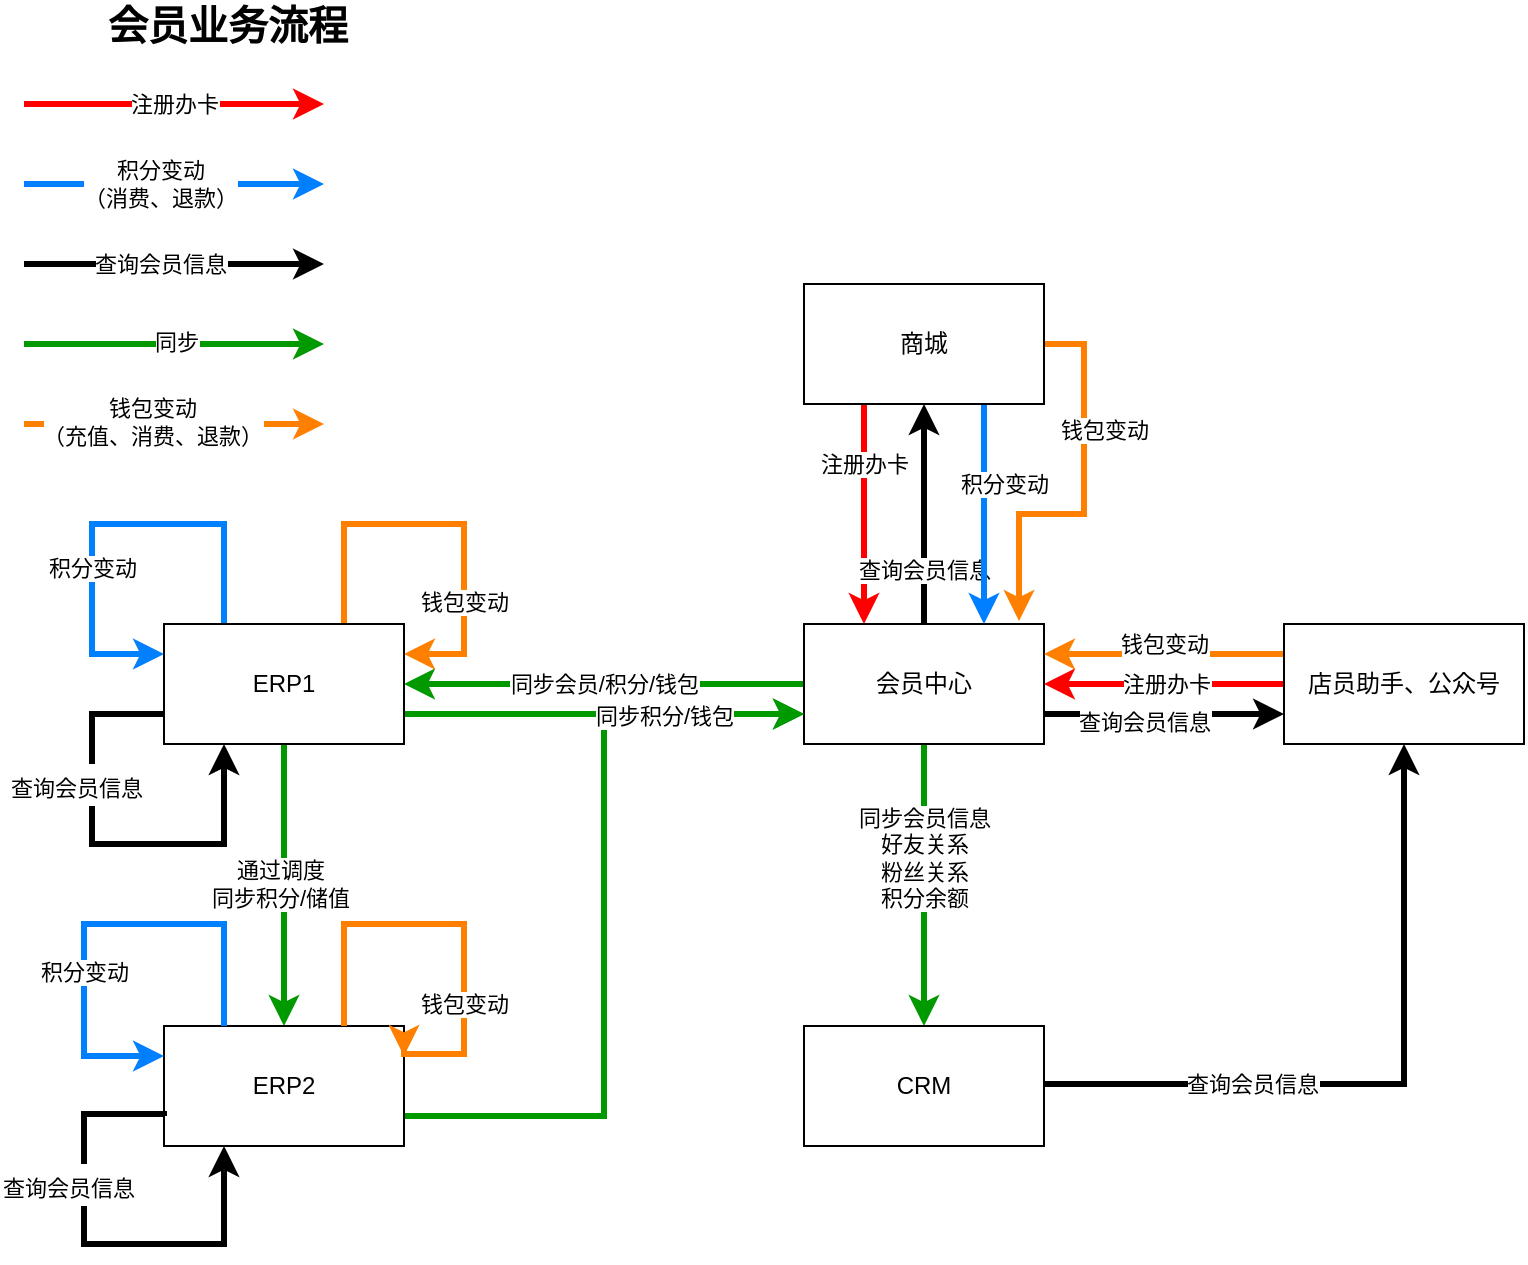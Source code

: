 <mxfile version="20.3.3" type="github" pages="11">
  <diagram id="4e6JmZ0bEduA0VOrLlhz" name="会员业务流程">
    <mxGraphModel dx="1251" dy="685" grid="1" gridSize="10" guides="1" tooltips="1" connect="1" arrows="1" fold="1" page="1" pageScale="1" pageWidth="827" pageHeight="1169" math="0" shadow="0">
      <root>
        <mxCell id="0" />
        <mxCell id="1" parent="0" />
        <mxCell id="cjzlxwf6vDEx1QhrXE-7-1" value="同步会员信息&lt;br&gt;好友关系&lt;br&gt;粉丝关系&lt;br&gt;积分余额" style="edgeStyle=orthogonalEdgeStyle;rounded=0;orthogonalLoop=1;jettySize=auto;html=1;exitX=0.5;exitY=1;exitDx=0;exitDy=0;entryX=0.5;entryY=0;entryDx=0;entryDy=0;fillColor=#fff2cc;strokeWidth=3;strokeColor=#009900;" edge="1" parent="1" source="cjzlxwf6vDEx1QhrXE-7-5" target="cjzlxwf6vDEx1QhrXE-7-34">
          <mxGeometry x="-0.2" relative="1" as="geometry">
            <mxPoint as="offset" />
            <mxPoint x="490" y="500" as="targetPoint" />
          </mxGeometry>
        </mxCell>
        <mxCell id="cjzlxwf6vDEx1QhrXE-7-2" style="edgeStyle=orthogonalEdgeStyle;rounded=0;orthogonalLoop=1;jettySize=auto;html=1;exitX=1;exitY=0.75;exitDx=0;exitDy=0;entryX=0;entryY=0.75;entryDx=0;entryDy=0;fontSize=18;strokeWidth=3;" edge="1" parent="1" source="cjzlxwf6vDEx1QhrXE-7-5" target="cjzlxwf6vDEx1QhrXE-7-17">
          <mxGeometry relative="1" as="geometry" />
        </mxCell>
        <mxCell id="cjzlxwf6vDEx1QhrXE-7-3" value="&lt;span style=&quot;font-size: 11px&quot;&gt;查询会员信息&lt;/span&gt;" style="edgeLabel;html=1;align=center;verticalAlign=middle;resizable=0;points=[];fontSize=18;" vertex="1" connectable="0" parent="cjzlxwf6vDEx1QhrXE-7-2">
          <mxGeometry x="-0.171" y="-2" relative="1" as="geometry">
            <mxPoint as="offset" />
          </mxGeometry>
        </mxCell>
        <mxCell id="cjzlxwf6vDEx1QhrXE-7-4" value="同步会员/积分/钱包" style="edgeStyle=orthogonalEdgeStyle;rounded=0;orthogonalLoop=1;jettySize=auto;html=1;exitX=0;exitY=0.5;exitDx=0;exitDy=0;entryX=1;entryY=0.5;entryDx=0;entryDy=0;strokeColor=#009900;strokeWidth=3;" edge="1" parent="1" source="cjzlxwf6vDEx1QhrXE-7-5" target="zZmoRswQZXWSSUluSL-x-1">
          <mxGeometry relative="1" as="geometry">
            <mxPoint x="234" y="370" as="targetPoint" />
          </mxGeometry>
        </mxCell>
        <mxCell id="cjzlxwf6vDEx1QhrXE-7-5" value="会员中心" style="rounded=0;whiteSpace=wrap;html=1;" vertex="1" parent="1">
          <mxGeometry x="430" y="340" width="120" height="60" as="geometry" />
        </mxCell>
        <mxCell id="cjzlxwf6vDEx1QhrXE-7-6" value="注册办卡" style="edgeStyle=orthogonalEdgeStyle;rounded=0;orthogonalLoop=1;jettySize=auto;html=1;fillColor=#f8cecc;strokeColor=#FF0000;strokeWidth=3;" edge="1" parent="1" source="cjzlxwf6vDEx1QhrXE-7-11" target="cjzlxwf6vDEx1QhrXE-7-5">
          <mxGeometry x="-0.455" relative="1" as="geometry">
            <Array as="points">
              <mxPoint x="460" y="290" />
              <mxPoint x="460" y="290" />
            </Array>
            <mxPoint as="offset" />
          </mxGeometry>
        </mxCell>
        <mxCell id="cjzlxwf6vDEx1QhrXE-7-7" value="查询会员信息" style="edgeStyle=orthogonalEdgeStyle;rounded=0;orthogonalLoop=1;jettySize=auto;html=1;exitX=0.5;exitY=0;exitDx=0;exitDy=0;entryX=0.5;entryY=1;entryDx=0;entryDy=0;strokeWidth=3;" edge="1" parent="1" source="cjzlxwf6vDEx1QhrXE-7-5" target="cjzlxwf6vDEx1QhrXE-7-11">
          <mxGeometry x="-0.5" relative="1" as="geometry">
            <Array as="points">
              <mxPoint x="490" y="230" />
            </Array>
            <mxPoint as="offset" />
          </mxGeometry>
        </mxCell>
        <mxCell id="cjzlxwf6vDEx1QhrXE-7-8" value="积分变动" style="edgeStyle=orthogonalEdgeStyle;rounded=0;orthogonalLoop=1;jettySize=auto;html=1;exitX=0.75;exitY=1;exitDx=0;exitDy=0;entryX=0.75;entryY=0;entryDx=0;entryDy=0;fillColor=#dae8fc;strokeColor=#007FFF;strokeWidth=3;" edge="1" parent="1" source="cjzlxwf6vDEx1QhrXE-7-11" target="cjzlxwf6vDEx1QhrXE-7-5">
          <mxGeometry x="-0.273" y="10" relative="1" as="geometry">
            <mxPoint as="offset" />
          </mxGeometry>
        </mxCell>
        <mxCell id="cjzlxwf6vDEx1QhrXE-7-9" style="edgeStyle=orthogonalEdgeStyle;rounded=0;orthogonalLoop=1;jettySize=auto;html=1;exitX=1;exitY=0.5;exitDx=0;exitDy=0;entryX=0.896;entryY=-0.025;entryDx=0;entryDy=0;strokeColor=#FF8000;strokeWidth=3;entryPerimeter=0;" edge="1" parent="1" source="cjzlxwf6vDEx1QhrXE-7-11" target="cjzlxwf6vDEx1QhrXE-7-5">
          <mxGeometry relative="1" as="geometry" />
        </mxCell>
        <mxCell id="cjzlxwf6vDEx1QhrXE-7-10" value="钱包变动" style="edgeLabel;html=1;align=center;verticalAlign=middle;resizable=0;points=[];" vertex="1" connectable="0" parent="cjzlxwf6vDEx1QhrXE-7-9">
          <mxGeometry x="-0.47" y="1" relative="1" as="geometry">
            <mxPoint x="9" y="12" as="offset" />
          </mxGeometry>
        </mxCell>
        <mxCell id="cjzlxwf6vDEx1QhrXE-7-11" value="商城" style="rounded=0;whiteSpace=wrap;html=1;" vertex="1" parent="1">
          <mxGeometry x="430" y="170" width="120" height="60" as="geometry" />
        </mxCell>
        <mxCell id="cjzlxwf6vDEx1QhrXE-7-12" value="钱包变动" style="edgeStyle=orthogonalEdgeStyle;rounded=0;orthogonalLoop=1;jettySize=auto;html=1;exitX=0.75;exitY=0;exitDx=0;exitDy=0;entryX=1;entryY=0.25;entryDx=0;entryDy=0;strokeColor=#FF8000;strokeWidth=3;" edge="1" parent="1" source="zZmoRswQZXWSSUluSL-x-1" target="zZmoRswQZXWSSUluSL-x-1">
          <mxGeometry x="0.455" relative="1" as="geometry">
            <mxPoint x="164" y="330" as="sourcePoint" />
            <mxPoint x="234" y="350" as="targetPoint" />
            <Array as="points">
              <mxPoint x="200" y="290" />
              <mxPoint x="260" y="290" />
              <mxPoint x="260" y="355" />
            </Array>
            <mxPoint as="offset" />
          </mxGeometry>
        </mxCell>
        <mxCell id="cjzlxwf6vDEx1QhrXE-7-13" style="edgeStyle=orthogonalEdgeStyle;rounded=0;orthogonalLoop=1;jettySize=auto;html=1;entryX=1;entryY=0.5;entryDx=0;entryDy=0;fillColor=#f8cecc;strokeColor=#FF0000;strokeWidth=3;exitX=0;exitY=0.5;exitDx=0;exitDy=0;" edge="1" parent="1" source="cjzlxwf6vDEx1QhrXE-7-17" target="cjzlxwf6vDEx1QhrXE-7-5">
          <mxGeometry relative="1" as="geometry">
            <Array as="points">
              <mxPoint x="610" y="370" />
              <mxPoint x="610" y="370" />
            </Array>
          </mxGeometry>
        </mxCell>
        <mxCell id="cjzlxwf6vDEx1QhrXE-7-14" value="注册办卡" style="edgeLabel;html=1;align=center;verticalAlign=middle;resizable=0;points=[];" vertex="1" connectable="0" parent="cjzlxwf6vDEx1QhrXE-7-13">
          <mxGeometry x="-0.071" y="3" relative="1" as="geometry">
            <mxPoint x="-4" y="-3" as="offset" />
          </mxGeometry>
        </mxCell>
        <mxCell id="cjzlxwf6vDEx1QhrXE-7-15" style="edgeStyle=orthogonalEdgeStyle;rounded=0;orthogonalLoop=1;jettySize=auto;html=1;exitX=0;exitY=0.25;exitDx=0;exitDy=0;entryX=1;entryY=0.25;entryDx=0;entryDy=0;strokeColor=#FF8000;strokeWidth=3;" edge="1" parent="1" source="cjzlxwf6vDEx1QhrXE-7-17" target="cjzlxwf6vDEx1QhrXE-7-5">
          <mxGeometry relative="1" as="geometry" />
        </mxCell>
        <mxCell id="cjzlxwf6vDEx1QhrXE-7-16" value="钱包变动" style="edgeLabel;html=1;align=center;verticalAlign=middle;resizable=0;points=[];" vertex="1" connectable="0" parent="cjzlxwf6vDEx1QhrXE-7-15">
          <mxGeometry x="-0.067" y="1" relative="1" as="geometry">
            <mxPoint x="-4" y="-6" as="offset" />
          </mxGeometry>
        </mxCell>
        <mxCell id="cjzlxwf6vDEx1QhrXE-7-17" value="店员助手、公众号&lt;span style=&quot;color: rgba(0 , 0 , 0 , 0) ; font-family: monospace ; font-size: 0px&quot;&gt;%3CmxGraphModel%3E%3Croot%3E%3CmxCell%20id%3D%220%22%2F%3E%3CmxCell%20id%3D%221%22%20parent%3D%220%22%2F%3E%3CmxCell%20id%3D%222%22%20value%3D%22%E4%BC%9A%E5%91%98%E4%B8%AD%E5%BF%83%22%20style%3D%22rounded%3D0%3BwhiteSpace%3Dwrap%3Bhtml%3D1%3B%22%20vertex%3D%221%22%20parent%3D%221%22%3E%3CmxGeometry%20x%3D%22360%22%20y%3D%22240%22%20width%3D%22120%22%20height%3D%2260%22%20as%3D%22geometry%22%2F%3E%3C%2FmxCell%3E%3C%2Froot%3E%3C%2FmxGraphModel%3E、&lt;/span&gt;" style="rounded=0;whiteSpace=wrap;html=1;" vertex="1" parent="1">
          <mxGeometry x="670" y="340" width="120" height="60" as="geometry" />
        </mxCell>
        <mxCell id="cjzlxwf6vDEx1QhrXE-7-18" style="edgeStyle=orthogonalEdgeStyle;rounded=0;orthogonalLoop=1;jettySize=auto;html=1;exitX=1;exitY=0.5;exitDx=0;exitDy=0;strokeColor=#000000;strokeWidth=3;entryX=0.5;entryY=1;entryDx=0;entryDy=0;" edge="1" parent="1" source="cjzlxwf6vDEx1QhrXE-7-34" target="cjzlxwf6vDEx1QhrXE-7-17">
          <mxGeometry relative="1" as="geometry">
            <mxPoint x="730" y="400" as="targetPoint" />
            <Array as="points">
              <mxPoint x="550" y="570" />
              <mxPoint x="730" y="570" />
            </Array>
            <mxPoint x="550" y="530" as="sourcePoint" />
          </mxGeometry>
        </mxCell>
        <mxCell id="cjzlxwf6vDEx1QhrXE-7-19" value="查询会员信息" style="edgeLabel;html=1;align=center;verticalAlign=middle;resizable=0;points=[];" vertex="1" connectable="0" parent="cjzlxwf6vDEx1QhrXE-7-18">
          <mxGeometry x="-0.306" y="-4" relative="1" as="geometry">
            <mxPoint x="-17.65" y="-4.04" as="offset" />
          </mxGeometry>
        </mxCell>
        <mxCell id="cjzlxwf6vDEx1QhrXE-7-20" value="注册办卡" style="edgeStyle=orthogonalEdgeStyle;rounded=0;orthogonalLoop=1;jettySize=auto;html=1;fillColor=#f8cecc;strokeColor=#FF0000;strokeWidth=3;" edge="1" parent="1">
          <mxGeometry relative="1" as="geometry">
            <Array as="points">
              <mxPoint x="80" y="80" />
            </Array>
            <mxPoint x="40" y="80" as="sourcePoint" />
            <mxPoint x="190" y="80" as="targetPoint" />
          </mxGeometry>
        </mxCell>
        <mxCell id="cjzlxwf6vDEx1QhrXE-7-21" value="积分变动&lt;br&gt;（消费、退款）" style="edgeStyle=orthogonalEdgeStyle;rounded=0;orthogonalLoop=1;jettySize=auto;html=1;fillColor=#dae8fc;strokeColor=#007FFF;strokeWidth=3;" edge="1" parent="1">
          <mxGeometry x="-0.091" relative="1" as="geometry">
            <mxPoint as="offset" />
            <mxPoint x="40" y="120" as="sourcePoint" />
            <mxPoint x="190" y="120" as="targetPoint" />
          </mxGeometry>
        </mxCell>
        <mxCell id="cjzlxwf6vDEx1QhrXE-7-22" value="查询会员信息" style="edgeStyle=orthogonalEdgeStyle;rounded=0;orthogonalLoop=1;jettySize=auto;html=1;strokeWidth=3;" edge="1" parent="1">
          <mxGeometry x="-0.091" relative="1" as="geometry">
            <Array as="points">
              <mxPoint x="80" y="160" />
            </Array>
            <mxPoint as="offset" />
            <mxPoint x="40" y="160" as="sourcePoint" />
            <mxPoint x="190" y="160" as="targetPoint" />
          </mxGeometry>
        </mxCell>
        <mxCell id="cjzlxwf6vDEx1QhrXE-7-23" style="edgeStyle=orthogonalEdgeStyle;rounded=0;orthogonalLoop=1;jettySize=auto;html=1;exitX=0;exitY=0.75;exitDx=0;exitDy=0;strokeWidth=3;fontSize=18;entryX=0.25;entryY=1;entryDx=0;entryDy=0;" edge="1" parent="1" source="zZmoRswQZXWSSUluSL-x-1" target="zZmoRswQZXWSSUluSL-x-1">
          <mxGeometry relative="1" as="geometry">
            <mxPoint x="144" y="410" as="targetPoint" />
            <Array as="points">
              <mxPoint x="74" y="385" />
              <mxPoint x="74" y="450" />
              <mxPoint x="140" y="450" />
            </Array>
            <mxPoint x="104" y="385" as="sourcePoint" />
          </mxGeometry>
        </mxCell>
        <mxCell id="cjzlxwf6vDEx1QhrXE-7-24" value="&lt;span style=&quot;font-size: 11px&quot;&gt;查询会员信息&lt;/span&gt;" style="edgeLabel;html=1;align=center;verticalAlign=middle;resizable=0;points=[];fontSize=18;" vertex="1" connectable="0" parent="cjzlxwf6vDEx1QhrXE-7-23">
          <mxGeometry x="0.218" relative="1" as="geometry">
            <mxPoint x="-39.65" y="-30.06" as="offset" />
          </mxGeometry>
        </mxCell>
        <mxCell id="cjzlxwf6vDEx1QhrXE-7-25" value="会员业务流程" style="text;html=1;strokeColor=none;fillColor=none;align=left;verticalAlign=middle;whiteSpace=wrap;rounded=0;fontSize=20;fontStyle=1" vertex="1" parent="1">
          <mxGeometry x="80" y="30" width="250" height="20" as="geometry" />
        </mxCell>
        <mxCell id="cjzlxwf6vDEx1QhrXE-7-26" style="edgeStyle=orthogonalEdgeStyle;rounded=0;orthogonalLoop=1;jettySize=auto;html=1;fillColor=#fff2cc;strokeWidth=3;strokeColor=#009900;" edge="1" parent="1">
          <mxGeometry relative="1" as="geometry">
            <mxPoint x="190" y="200" as="targetPoint" />
            <Array as="points">
              <mxPoint x="110" y="200" />
              <mxPoint x="110" y="200" />
            </Array>
            <mxPoint x="40" y="200" as="sourcePoint" />
          </mxGeometry>
        </mxCell>
        <mxCell id="cjzlxwf6vDEx1QhrXE-7-27" value="同步" style="edgeLabel;html=1;align=center;verticalAlign=middle;resizable=0;points=[];" vertex="1" connectable="0" parent="cjzlxwf6vDEx1QhrXE-7-26">
          <mxGeometry x="0.167" y="1" relative="1" as="geometry">
            <mxPoint x="-12" as="offset" />
          </mxGeometry>
        </mxCell>
        <mxCell id="cjzlxwf6vDEx1QhrXE-7-28" style="edgeStyle=orthogonalEdgeStyle;rounded=0;orthogonalLoop=1;jettySize=auto;html=1;fillColor=#fff2cc;strokeWidth=3;strokeColor=#FF8000;" edge="1" parent="1">
          <mxGeometry relative="1" as="geometry">
            <mxPoint x="190" y="240" as="targetPoint" />
            <Array as="points">
              <mxPoint x="110" y="240" />
              <mxPoint x="110" y="240" />
            </Array>
            <mxPoint x="40" y="240" as="sourcePoint" />
          </mxGeometry>
        </mxCell>
        <mxCell id="cjzlxwf6vDEx1QhrXE-7-29" value="钱包变动&lt;br&gt;（充值、消费、退款）" style="edgeLabel;html=1;align=center;verticalAlign=middle;resizable=0;points=[];" vertex="1" connectable="0" parent="cjzlxwf6vDEx1QhrXE-7-28">
          <mxGeometry x="0.167" y="1" relative="1" as="geometry">
            <mxPoint x="-24" as="offset" />
          </mxGeometry>
        </mxCell>
        <mxCell id="cjzlxwf6vDEx1QhrXE-7-30" value="" style="edgeStyle=orthogonalEdgeStyle;rounded=0;orthogonalLoop=1;jettySize=auto;html=1;exitX=1;exitY=0.75;exitDx=0;exitDy=0;entryX=0;entryY=0.75;entryDx=0;entryDy=0;strokeColor=#009900;strokeWidth=3;" edge="1" parent="1" source="zZmoRswQZXWSSUluSL-x-1" target="cjzlxwf6vDEx1QhrXE-7-5">
          <mxGeometry x="-0.1" y="-35" relative="1" as="geometry">
            <mxPoint x="234" y="385" as="sourcePoint" />
            <mxPoint as="offset" />
          </mxGeometry>
        </mxCell>
        <mxCell id="cjzlxwf6vDEx1QhrXE-7-32" style="edgeStyle=orthogonalEdgeStyle;rounded=0;orthogonalLoop=1;jettySize=auto;html=1;exitX=0.25;exitY=0;exitDx=0;exitDy=0;entryX=0;entryY=0.25;entryDx=0;entryDy=0;strokeColor=#007FFF;strokeWidth=3;" edge="1" parent="1" source="zZmoRswQZXWSSUluSL-x-1" target="zZmoRswQZXWSSUluSL-x-1">
          <mxGeometry relative="1" as="geometry">
            <Array as="points">
              <mxPoint x="140" y="290" />
              <mxPoint x="74" y="290" />
              <mxPoint x="74" y="355" />
            </Array>
            <mxPoint x="134" y="330" as="sourcePoint" />
            <mxPoint x="104" y="360" as="targetPoint" />
          </mxGeometry>
        </mxCell>
        <mxCell id="cjzlxwf6vDEx1QhrXE-7-33" value="积分变动" style="edgeLabel;html=1;align=center;verticalAlign=middle;resizable=0;points=[];" vertex="1" connectable="0" parent="cjzlxwf6vDEx1QhrXE-7-32">
          <mxGeometry x="0.263" relative="1" as="geometry">
            <mxPoint y="1" as="offset" />
          </mxGeometry>
        </mxCell>
        <mxCell id="cjzlxwf6vDEx1QhrXE-7-34" value="CRM" style="rounded=0;whiteSpace=wrap;html=1;" vertex="1" parent="1">
          <mxGeometry x="430" y="541" width="120" height="60" as="geometry" />
        </mxCell>
        <mxCell id="zZmoRswQZXWSSUluSL-x-3" style="edgeStyle=orthogonalEdgeStyle;rounded=0;orthogonalLoop=1;jettySize=auto;html=1;exitX=0.5;exitY=1;exitDx=0;exitDy=0;entryX=0.5;entryY=0;entryDx=0;entryDy=0;strokeColor=#009900;strokeWidth=3;" edge="1" parent="1" source="zZmoRswQZXWSSUluSL-x-1" target="zZmoRswQZXWSSUluSL-x-2">
          <mxGeometry relative="1" as="geometry" />
        </mxCell>
        <mxCell id="zZmoRswQZXWSSUluSL-x-6" value="通过调度&lt;br&gt;同步积分/储值" style="edgeLabel;html=1;align=center;verticalAlign=middle;resizable=0;points=[];" vertex="1" connectable="0" parent="zZmoRswQZXWSSUluSL-x-3">
          <mxGeometry x="-0.255" y="-2" relative="1" as="geometry">
            <mxPoint y="17" as="offset" />
          </mxGeometry>
        </mxCell>
        <mxCell id="zZmoRswQZXWSSUluSL-x-1" value="ERP1" style="rounded=0;whiteSpace=wrap;html=1;" vertex="1" parent="1">
          <mxGeometry x="110" y="340" width="120" height="60" as="geometry" />
        </mxCell>
        <mxCell id="zZmoRswQZXWSSUluSL-x-13" style="edgeStyle=orthogonalEdgeStyle;rounded=0;orthogonalLoop=1;jettySize=auto;html=1;exitX=1;exitY=0.75;exitDx=0;exitDy=0;entryX=0;entryY=0.75;entryDx=0;entryDy=0;strokeColor=#009900;strokeWidth=3;" edge="1" parent="1" source="zZmoRswQZXWSSUluSL-x-2" target="cjzlxwf6vDEx1QhrXE-7-5">
          <mxGeometry relative="1" as="geometry" />
        </mxCell>
        <mxCell id="zZmoRswQZXWSSUluSL-x-16" value="同步积分/钱包" style="edgeLabel;html=1;align=center;verticalAlign=middle;resizable=0;points=[];" vertex="1" connectable="0" parent="zZmoRswQZXWSSUluSL-x-13">
          <mxGeometry x="0.652" y="-1" relative="1" as="geometry">
            <mxPoint as="offset" />
          </mxGeometry>
        </mxCell>
        <mxCell id="zZmoRswQZXWSSUluSL-x-2" value="ERP2" style="rounded=0;whiteSpace=wrap;html=1;" vertex="1" parent="1">
          <mxGeometry x="110" y="541" width="120" height="60" as="geometry" />
        </mxCell>
        <mxCell id="zZmoRswQZXWSSUluSL-x-8" style="edgeStyle=orthogonalEdgeStyle;rounded=0;orthogonalLoop=1;jettySize=auto;html=1;exitX=0.25;exitY=0;exitDx=0;exitDy=0;entryX=0;entryY=0.25;entryDx=0;entryDy=0;strokeColor=#007FFF;strokeWidth=3;" edge="1" parent="1" source="zZmoRswQZXWSSUluSL-x-2" target="zZmoRswQZXWSSUluSL-x-2">
          <mxGeometry relative="1" as="geometry">
            <Array as="points">
              <mxPoint x="140" y="490" />
              <mxPoint x="70" y="490" />
              <mxPoint x="70" y="556" />
            </Array>
            <mxPoint x="136" y="500" as="sourcePoint" />
            <mxPoint x="106" y="515" as="targetPoint" />
          </mxGeometry>
        </mxCell>
        <mxCell id="zZmoRswQZXWSSUluSL-x-9" value="积分变动" style="edgeLabel;html=1;align=center;verticalAlign=middle;resizable=0;points=[];" vertex="1" connectable="0" parent="zZmoRswQZXWSSUluSL-x-8">
          <mxGeometry x="0.263" relative="1" as="geometry">
            <mxPoint y="1" as="offset" />
          </mxGeometry>
        </mxCell>
        <mxCell id="zZmoRswQZXWSSUluSL-x-10" style="edgeStyle=orthogonalEdgeStyle;rounded=0;orthogonalLoop=1;jettySize=auto;html=1;exitX=0;exitY=0.75;exitDx=0;exitDy=0;strokeWidth=3;fontSize=18;entryX=0.25;entryY=1;entryDx=0;entryDy=0;" edge="1" parent="1" source="zZmoRswQZXWSSUluSL-x-2" target="zZmoRswQZXWSSUluSL-x-2">
          <mxGeometry relative="1" as="geometry">
            <mxPoint x="136" y="600" as="targetPoint" />
            <Array as="points">
              <mxPoint x="110" y="585" />
              <mxPoint x="70" y="585" />
              <mxPoint x="70" y="650" />
              <mxPoint x="140" y="650" />
            </Array>
            <mxPoint x="106" y="585" as="sourcePoint" />
          </mxGeometry>
        </mxCell>
        <mxCell id="zZmoRswQZXWSSUluSL-x-11" value="&lt;span style=&quot;font-size: 11px&quot;&gt;查询会员信息&lt;/span&gt;" style="edgeLabel;html=1;align=center;verticalAlign=middle;resizable=0;points=[];fontSize=18;" vertex="1" connectable="0" parent="zZmoRswQZXWSSUluSL-x-10">
          <mxGeometry x="0.218" relative="1" as="geometry">
            <mxPoint x="-39.65" y="-30.06" as="offset" />
          </mxGeometry>
        </mxCell>
        <mxCell id="zZmoRswQZXWSSUluSL-x-12" value="钱包变动" style="edgeStyle=orthogonalEdgeStyle;rounded=0;orthogonalLoop=1;jettySize=auto;html=1;exitX=0.75;exitY=0;exitDx=0;exitDy=0;entryX=1;entryY=0.25;entryDx=0;entryDy=0;strokeColor=#FF8000;strokeWidth=3;" edge="1" parent="1" source="zZmoRswQZXWSSUluSL-x-2" target="zZmoRswQZXWSSUluSL-x-2">
          <mxGeometry x="0.455" relative="1" as="geometry">
            <mxPoint x="200" y="540" as="sourcePoint" />
            <mxPoint x="230" y="555" as="targetPoint" />
            <Array as="points">
              <mxPoint x="200" y="490" />
              <mxPoint x="260" y="490" />
              <mxPoint x="260" y="555" />
            </Array>
            <mxPoint as="offset" />
          </mxGeometry>
        </mxCell>
      </root>
    </mxGraphModel>
  </diagram>
  <diagram name="会员注册2" id="HobzjPqw3LF8RcFWK5cF">
    <mxGraphModel dx="2078" dy="685" grid="1" gridSize="10" guides="1" tooltips="1" connect="1" arrows="1" fold="1" page="1" pageScale="1" pageWidth="827" pageHeight="1169" math="0" shadow="0">
      <root>
        <mxCell id="7Kv4Frap0Rnt01xaY_Qb-0" />
        <mxCell id="7Kv4Frap0Rnt01xaY_Qb-1" parent="7Kv4Frap0Rnt01xaY_Qb-0" />
        <mxCell id="7Kv4Frap0Rnt01xaY_Qb-2" value="&lt;font style=&quot;font-size: 20px&quot;&gt;会员注册、基础信息变动流程&lt;br&gt;&lt;/font&gt;" style="swimlane;html=1;childLayout=stackLayout;resizeParent=1;resizeParentMax=0;horizontal=0;startSize=50;horizontalStack=0;rounded=0;fillColor=#B2C9AB;fontColor=#46495D;fontSize=10;align=center;verticalAlign=middle;strokeColor=#007FFF;" parent="7Kv4Frap0Rnt01xaY_Qb-1" vertex="1">
          <mxGeometry x="-750" y="80" width="1070" height="740" as="geometry" />
        </mxCell>
        <mxCell id="7Kv4Frap0Rnt01xaY_Qb-3" value="公众号" style="swimlane;html=1;startSize=20;horizontal=0;" parent="7Kv4Frap0Rnt01xaY_Qb-2" vertex="1">
          <mxGeometry x="50" width="1020" height="140" as="geometry" />
        </mxCell>
        <mxCell id="7Kv4Frap0Rnt01xaY_Qb-4" value="&lt;font size=&quot;1&quot;&gt;推荐&lt;/font&gt;" style="rounded=0;whiteSpace=wrap;html=1;strokeColor=#788AA3;fillColor=#B2C9AB;fontColor=#46495D;fontSize=10;" parent="7Kv4Frap0Rnt01xaY_Qb-3" vertex="1">
          <mxGeometry x="40" y="10" width="70" height="30" as="geometry" />
        </mxCell>
        <mxCell id="7Kv4Frap0Rnt01xaY_Qb-5" value="&lt;font size=&quot;1&quot;&gt;扫码&lt;/font&gt;&lt;span style=&quot;color: rgba(0 , 0 , 0 , 0) ; font-family: monospace ; font-size: 0px&quot;&gt;%3CmxGraphModel%3E%3Croot%3E%3CmxCell%20id%3D%220%22%2F%3E%3CmxCell%20id%3D%221%22%20parent%3D%220%22%2F%3E%3CmxCell%20id%3D%222%22%20value%3D%22%26lt%3Bfont%20size%3D%26quot%3B1%26quot%3B%26gt%3B%E6%89%AB%E5%8C%BA%E9%95%BF%E4%BC%9A%E5%91%98%E7%A0%81%26lt%3B%2Ffont%26gt%3B%22%20style%3D%22rounded%3D0%3BwhiteSpace%3Dwrap%3Bhtml%3D1%3BstrokeColor%3D%23788AA3%3BfillColor%3D%23B2C9AB%3BfontColor%3D%2346495D%3BfontSize%3D10%3B%22%20vertex%3D%221%22%20parent%3D%221%22%3E%3CmxGeometry%20x%3D%2250%22%20y%3D%2260%22%20width%3D%2270%22%20height%3D%2230%22%20as%3D%22geometry%22%2F%3E%3C%2FmxCell%3E%3C%2Froot%3E%3C%2FmxGraphModel%3E&lt;/span&gt;" style="rounded=0;whiteSpace=wrap;html=1;strokeColor=#788AA3;fillColor=#B2C9AB;fontColor=#46495D;fontSize=10;" parent="7Kv4Frap0Rnt01xaY_Qb-3" vertex="1">
          <mxGeometry x="40" y="50" width="70" height="30" as="geometry" />
        </mxCell>
        <mxCell id="7Kv4Frap0Rnt01xaY_Qb-6" value="&lt;font size=&quot;1&quot;&gt;自助打开&lt;/font&gt;" style="rounded=0;whiteSpace=wrap;html=1;strokeColor=#788AA3;fillColor=#B2C9AB;fontColor=#46495D;fontSize=10;" parent="7Kv4Frap0Rnt01xaY_Qb-3" vertex="1">
          <mxGeometry x="40" y="90" width="70" height="30" as="geometry" />
        </mxCell>
        <mxCell id="7Kv4Frap0Rnt01xaY_Qb-7" value="&lt;span style=&quot;font-size: x-small&quot;&gt;查询会员信息&lt;/span&gt;&lt;font size=&quot;1&quot;&gt;&lt;br&gt;&lt;/font&gt;" style="rounded=0;whiteSpace=wrap;html=1;strokeColor=#788AA3;fillColor=#B2C9AB;fontColor=#46495D;fontSize=10;" parent="7Kv4Frap0Rnt01xaY_Qb-3" vertex="1">
          <mxGeometry x="670" y="50" width="80" height="30" as="geometry" />
        </mxCell>
        <mxCell id="7Kv4Frap0Rnt01xaY_Qb-8" value="&lt;font size=&quot;1&quot;&gt;编辑会员信息&lt;/font&gt;" style="rounded=0;whiteSpace=wrap;html=1;strokeColor=#788AA3;fillColor=#B2C9AB;fontColor=#46495D;fontSize=10;" parent="7Kv4Frap0Rnt01xaY_Qb-3" vertex="1">
          <mxGeometry x="813" y="50" width="80" height="30" as="geometry" />
        </mxCell>
        <mxCell id="7Kv4Frap0Rnt01xaY_Qb-9" value="&lt;font size=&quot;1&quot;&gt;进入公众号&lt;/font&gt;" style="rounded=0;whiteSpace=wrap;html=1;strokeColor=#788AA3;fillColor=#B2C9AB;fontColor=#46495D;fontSize=10;" parent="7Kv4Frap0Rnt01xaY_Qb-3" vertex="1">
          <mxGeometry x="190" y="50" width="70" height="30" as="geometry" />
        </mxCell>
        <mxCell id="7Kv4Frap0Rnt01xaY_Qb-10" value="" style="edgeStyle=orthogonalEdgeStyle;curved=1;rounded=1;orthogonalLoop=1;jettySize=auto;html=1;fillColor=#B2C9AB;fontSize=10;fontColor=#46495D;strokeWidth=2;strokeColor=#007FFF;" parent="7Kv4Frap0Rnt01xaY_Qb-3" source="7Kv4Frap0Rnt01xaY_Qb-5" target="7Kv4Frap0Rnt01xaY_Qb-9" edge="1">
          <mxGeometry relative="1" as="geometry" />
        </mxCell>
        <mxCell id="7Kv4Frap0Rnt01xaY_Qb-11" style="edgeStyle=orthogonalEdgeStyle;rounded=1;orthogonalLoop=1;jettySize=auto;html=1;entryX=0;entryY=0.5;entryDx=0;entryDy=0;fillColor=#B2C9AB;fontSize=10;fontColor=#46495D;curved=1;strokeWidth=2;strokeColor=#007FFF;" parent="7Kv4Frap0Rnt01xaY_Qb-3" source="7Kv4Frap0Rnt01xaY_Qb-4" target="7Kv4Frap0Rnt01xaY_Qb-9" edge="1">
          <mxGeometry relative="1" as="geometry" />
        </mxCell>
        <mxCell id="7Kv4Frap0Rnt01xaY_Qb-12" style="edgeStyle=orthogonalEdgeStyle;rounded=1;orthogonalLoop=1;jettySize=auto;html=1;exitX=1;exitY=0.5;exitDx=0;exitDy=0;entryX=0;entryY=0.5;entryDx=0;entryDy=0;fillColor=#B2C9AB;fontSize=10;fontColor=#46495D;curved=1;strokeWidth=2;strokeColor=#007FFF;" parent="7Kv4Frap0Rnt01xaY_Qb-3" source="7Kv4Frap0Rnt01xaY_Qb-6" target="7Kv4Frap0Rnt01xaY_Qb-9" edge="1">
          <mxGeometry relative="1" as="geometry" />
        </mxCell>
        <mxCell id="7Kv4Frap0Rnt01xaY_Qb-13" value="商城小程序" style="swimlane;html=1;startSize=20;horizontal=0;" parent="7Kv4Frap0Rnt01xaY_Qb-2" vertex="1">
          <mxGeometry x="50" y="140" width="1020" height="120" as="geometry" />
        </mxCell>
        <mxCell id="7Kv4Frap0Rnt01xaY_Qb-14" style="edgeStyle=orthogonalEdgeStyle;curved=1;rounded=1;orthogonalLoop=1;jettySize=auto;html=1;exitX=1;exitY=0.5;exitDx=0;exitDy=0;entryX=0;entryY=0.5;entryDx=0;entryDy=0;fillColor=#B2C9AB;fontSize=10;fontColor=#46495D;strokeWidth=2;strokeColor=#007FFF;" parent="7Kv4Frap0Rnt01xaY_Qb-13" source="7Kv4Frap0Rnt01xaY_Qb-15" target="7Kv4Frap0Rnt01xaY_Qb-18" edge="1">
          <mxGeometry relative="1" as="geometry" />
        </mxCell>
        <mxCell id="7Kv4Frap0Rnt01xaY_Qb-15" value="&lt;font size=&quot;1&quot;&gt;扫码&lt;/font&gt;&lt;span style=&quot;color: rgba(0 , 0 , 0 , 0) ; font-family: monospace ; font-size: 0px&quot;&gt;%3CmxGraphModel%3E%3Croot%3E%3CmxCell%20id%3D%220%22%2F%3E%3CmxCell%20id%3D%221%22%20parent%3D%220%22%2F%3E%3CmxCell%20id%3D%222%22%20value%3D%22%26lt%3Bfont%20size%3D%26quot%3B1%26quot%3B%26gt%3B%E6%89%AB%E5%8C%BA%E9%95%BF%E4%BC%9A%E5%91%98%E7%A0%81%26lt%3B%2Ffont%26gt%3B%22%20style%3D%22rounded%3D0%3BwhiteSpace%3Dwrap%3Bhtml%3D1%3BstrokeColor%3D%23788AA3%3BfillColor%3D%23B2C9AB%3BfontColor%3D%2346495D%3BfontSize%3D10%3B%22%20vertex%3D%221%22%20parent%3D%221%22%3E%3CmxGeometry%20x%3D%2250%22%20y%3D%2260%22%20width%3D%2270%22%20height%3D%2230%22%20as%3D%22geometry%22%2F%3E%3C%2FmxCell%3E%3C%2Froot%3E%3C%2FmxGraphModel%3E&lt;/span&gt;" style="rounded=0;whiteSpace=wrap;html=1;strokeColor=#788AA3;fillColor=#B2C9AB;fontColor=#46495D;fontSize=10;" parent="7Kv4Frap0Rnt01xaY_Qb-13" vertex="1">
          <mxGeometry x="40" y="25" width="70" height="30" as="geometry" />
        </mxCell>
        <mxCell id="7Kv4Frap0Rnt01xaY_Qb-16" style="edgeStyle=orthogonalEdgeStyle;curved=1;rounded=1;orthogonalLoop=1;jettySize=auto;html=1;exitX=1;exitY=0.5;exitDx=0;exitDy=0;entryX=0;entryY=0.5;entryDx=0;entryDy=0;fillColor=#B2C9AB;fontSize=10;fontColor=#46495D;strokeWidth=2;strokeColor=#007FFF;" parent="7Kv4Frap0Rnt01xaY_Qb-13" source="7Kv4Frap0Rnt01xaY_Qb-17" target="7Kv4Frap0Rnt01xaY_Qb-18" edge="1">
          <mxGeometry relative="1" as="geometry" />
        </mxCell>
        <mxCell id="7Kv4Frap0Rnt01xaY_Qb-17" value="&lt;font size=&quot;1&quot;&gt;自助打开&lt;/font&gt;" style="rounded=0;whiteSpace=wrap;html=1;strokeColor=#788AA3;fillColor=#B2C9AB;fontColor=#46495D;fontSize=10;" parent="7Kv4Frap0Rnt01xaY_Qb-13" vertex="1">
          <mxGeometry x="40" y="65" width="70" height="30" as="geometry" />
        </mxCell>
        <mxCell id="7Kv4Frap0Rnt01xaY_Qb-18" value="&lt;font size=&quot;1&quot;&gt;进入小程序&lt;/font&gt;" style="rounded=0;whiteSpace=wrap;html=1;strokeColor=#788AA3;fillColor=#B2C9AB;fontColor=#46495D;fontSize=10;" parent="7Kv4Frap0Rnt01xaY_Qb-13" vertex="1">
          <mxGeometry x="190" y="45" width="70" height="30" as="geometry" />
        </mxCell>
        <mxCell id="7Kv4Frap0Rnt01xaY_Qb-19" value="&lt;span style=&quot;font-size: x-small&quot;&gt;查询会员信息&lt;/span&gt;" style="rounded=0;whiteSpace=wrap;html=1;strokeColor=#788AA3;fillColor=#B2C9AB;fontColor=#46495D;fontSize=10;" parent="7Kv4Frap0Rnt01xaY_Qb-13" vertex="1">
          <mxGeometry x="670" y="45" width="80" height="30" as="geometry" />
        </mxCell>
        <mxCell id="7Kv4Frap0Rnt01xaY_Qb-20" value="&lt;font size=&quot;1&quot;&gt;编辑会员信息&lt;/font&gt;" style="rounded=0;whiteSpace=wrap;html=1;strokeColor=#788AA3;fillColor=#B2C9AB;fontColor=#46495D;fontSize=10;" parent="7Kv4Frap0Rnt01xaY_Qb-13" vertex="1">
          <mxGeometry x="813" y="45" width="80" height="30" as="geometry" />
        </mxCell>
        <mxCell id="7Kv4Frap0Rnt01xaY_Qb-27" value="店员助手" style="swimlane;html=1;startSize=20;horizontal=0;" parent="7Kv4Frap0Rnt01xaY_Qb-2" vertex="1">
          <mxGeometry x="50" y="260" width="1020" height="120" as="geometry" />
        </mxCell>
        <mxCell id="7Kv4Frap0Rnt01xaY_Qb-28" value="&lt;font size=&quot;1&quot;&gt;代客办卡&lt;/font&gt;" style="rounded=0;whiteSpace=wrap;html=1;strokeColor=#788AA3;fillColor=#B2C9AB;fontColor=#46495D;fontSize=10;" parent="7Kv4Frap0Rnt01xaY_Qb-27" vertex="1">
          <mxGeometry x="40" y="45" width="70" height="30" as="geometry" />
        </mxCell>
        <mxCell id="7Kv4Frap0Rnt01xaY_Qb-29" value="&lt;span style=&quot;font-size: x-small&quot;&gt;查询会员信息&lt;/span&gt;" style="rounded=0;whiteSpace=wrap;html=1;strokeColor=#788AA3;fillColor=#B2C9AB;fontColor=#46495D;fontSize=10;" parent="7Kv4Frap0Rnt01xaY_Qb-27" vertex="1">
          <mxGeometry x="670" y="45" width="80" height="30" as="geometry" />
        </mxCell>
        <mxCell id="7Kv4Frap0Rnt01xaY_Qb-30" value="&lt;font size=&quot;1&quot;&gt;编辑会员信息&lt;/font&gt;" style="rounded=0;whiteSpace=wrap;html=1;strokeColor=#788AA3;fillColor=#B2C9AB;fontColor=#46495D;fontSize=10;" parent="7Kv4Frap0Rnt01xaY_Qb-27" vertex="1">
          <mxGeometry x="813" y="45" width="80" height="30" as="geometry" />
        </mxCell>
        <mxCell id="7Kv4Frap0Rnt01xaY_Qb-31" value="CRM" style="swimlane;html=1;startSize=20;horizontal=0;" parent="7Kv4Frap0Rnt01xaY_Qb-2" vertex="1">
          <mxGeometry x="50" y="380" width="1020" height="120" as="geometry" />
        </mxCell>
        <mxCell id="UR9rD-zfbSobotrrv3Xx-3" value="&lt;font size=&quot;1&quot;&gt;会员信息&lt;/font&gt;" style="rounded=0;whiteSpace=wrap;html=1;fillColor=#B2C9AB;fontColor=#46495D;fontSize=10;strokeColor=#788AA3;" parent="7Kv4Frap0Rnt01xaY_Qb-31" vertex="1">
          <mxGeometry x="550" y="45" width="80" height="30" as="geometry" />
        </mxCell>
        <mxCell id="7Kv4Frap0Rnt01xaY_Qb-37" value="会员中心" style="swimlane;html=1;startSize=20;horizontal=0;" parent="7Kv4Frap0Rnt01xaY_Qb-2" vertex="1">
          <mxGeometry x="50" y="500" width="1020" height="120" as="geometry" />
        </mxCell>
        <mxCell id="UR9rD-zfbSobotrrv3Xx-5" style="edgeStyle=orthogonalEdgeStyle;rounded=0;orthogonalLoop=1;jettySize=auto;html=1;exitX=1;exitY=0.5;exitDx=0;exitDy=0;entryX=0;entryY=0.5;entryDx=0;entryDy=0;strokeColor=#007FFF;strokeWidth=2;" parent="7Kv4Frap0Rnt01xaY_Qb-37" source="7Kv4Frap0Rnt01xaY_Qb-38" target="7Kv4Frap0Rnt01xaY_Qb-57" edge="1">
          <mxGeometry relative="1" as="geometry" />
        </mxCell>
        <mxCell id="7Kv4Frap0Rnt01xaY_Qb-38" value="&lt;font size=&quot;1&quot;&gt;注册办卡&lt;/font&gt;" style="rounded=0;whiteSpace=wrap;html=1;strokeColor=#788AA3;fillColor=#B2C9AB;fontColor=#46495D;fontSize=10;" parent="7Kv4Frap0Rnt01xaY_Qb-37" vertex="1">
          <mxGeometry x="360" y="45" width="80" height="30" as="geometry" />
        </mxCell>
        <mxCell id="7Kv4Frap0Rnt01xaY_Qb-39" value="&lt;span style=&quot;font-size: x-small&quot;&gt;查询会员信息&lt;/span&gt;" style="rounded=0;whiteSpace=wrap;html=1;strokeColor=#788AA3;fillColor=#B2C9AB;fontColor=#46495D;fontSize=10;" parent="7Kv4Frap0Rnt01xaY_Qb-37" vertex="1">
          <mxGeometry x="670" y="45" width="80" height="30" as="geometry" />
        </mxCell>
        <mxCell id="7Kv4Frap0Rnt01xaY_Qb-40" value="&lt;font size=&quot;1&quot;&gt;编辑会员信息&lt;/font&gt;" style="rounded=0;whiteSpace=wrap;html=1;strokeColor=#788AA3;fillColor=#B2C9AB;fontColor=#46495D;fontSize=10;" parent="7Kv4Frap0Rnt01xaY_Qb-37" vertex="1">
          <mxGeometry x="813" y="45" width="80" height="30" as="geometry" />
        </mxCell>
        <mxCell id="UR9rD-zfbSobotrrv3Xx-6" style="edgeStyle=orthogonalEdgeStyle;rounded=0;orthogonalLoop=1;jettySize=auto;html=1;exitX=1;exitY=0.5;exitDx=0;exitDy=0;entryX=0;entryY=0.5;entryDx=0;entryDy=0;strokeColor=#007FFF;strokeWidth=2;" parent="7Kv4Frap0Rnt01xaY_Qb-37" source="7Kv4Frap0Rnt01xaY_Qb-57" target="7Kv4Frap0Rnt01xaY_Qb-39" edge="1">
          <mxGeometry relative="1" as="geometry" />
        </mxCell>
        <mxCell id="7Kv4Frap0Rnt01xaY_Qb-57" value="&lt;font size=&quot;1&quot;&gt;会员信息&lt;/font&gt;" style="rounded=0;whiteSpace=wrap;html=1;fillColor=#B2C9AB;fontColor=#46495D;fontSize=10;strokeColor=#788AA3;" parent="7Kv4Frap0Rnt01xaY_Qb-37" vertex="1">
          <mxGeometry x="480" y="45" width="80" height="30" as="geometry" />
        </mxCell>
        <mxCell id="7Kv4Frap0Rnt01xaY_Qb-59" style="edgeStyle=orthogonalEdgeStyle;rounded=0;orthogonalLoop=1;jettySize=auto;html=1;exitX=1;exitY=0.5;exitDx=0;exitDy=0;entryX=0.5;entryY=1;entryDx=0;entryDy=0;endSize=0;strokeColor=#007FFF;strokeWidth=2;fontColor=#007FFF;" parent="7Kv4Frap0Rnt01xaY_Qb-37" source="7Kv4Frap0Rnt01xaY_Qb-40" target="7Kv4Frap0Rnt01xaY_Qb-57" edge="1">
          <mxGeometry relative="1" as="geometry" />
        </mxCell>
        <mxCell id="7Kv4Frap0Rnt01xaY_Qb-42" style="edgeStyle=orthogonalEdgeStyle;rounded=0;orthogonalLoop=1;jettySize=auto;html=1;exitX=0.5;exitY=1;exitDx=0;exitDy=0;entryX=0;entryY=0.5;entryDx=0;entryDy=0;startSize=50;strokeColor=#007FFF;strokeWidth=2;fontColor=#007FFF;" parent="7Kv4Frap0Rnt01xaY_Qb-2" source="7Kv4Frap0Rnt01xaY_Qb-28" target="7Kv4Frap0Rnt01xaY_Qb-38" edge="1">
          <mxGeometry relative="1" as="geometry">
            <Array as="points">
              <mxPoint x="125" y="560" />
            </Array>
          </mxGeometry>
        </mxCell>
        <mxCell id="7Kv4Frap0Rnt01xaY_Qb-55" style="edgeStyle=orthogonalEdgeStyle;rounded=0;orthogonalLoop=1;jettySize=auto;html=1;entryX=0;entryY=0.5;entryDx=0;entryDy=0;startSize=50;strokeColor=#007FFF;strokeWidth=2;fontColor=#007FFF;exitX=0.5;exitY=0;exitDx=0;exitDy=0;" parent="7Kv4Frap0Rnt01xaY_Qb-2" source="7Kv4Frap0Rnt01xaY_Qb-57" target="UR9rD-zfbSobotrrv3Xx-3" edge="1">
          <mxGeometry relative="1" as="geometry">
            <Array as="points">
              <mxPoint x="570" y="440" />
            </Array>
            <mxPoint x="595" y="550" as="sourcePoint" />
            <mxPoint x="595" y="455" as="targetPoint" />
          </mxGeometry>
        </mxCell>
        <mxCell id="UR9rD-zfbSobotrrv3Xx-15" value="同步" style="edgeLabel;html=1;align=center;verticalAlign=middle;resizable=0;points=[];" parent="7Kv4Frap0Rnt01xaY_Qb-55" vertex="1" connectable="0">
          <mxGeometry x="0.059" y="-1" relative="1" as="geometry">
            <mxPoint as="offset" />
          </mxGeometry>
        </mxCell>
        <mxCell id="UR9rD-zfbSobotrrv3Xx-4" style="edgeStyle=orthogonalEdgeStyle;rounded=0;orthogonalLoop=1;jettySize=auto;html=1;exitX=0.25;exitY=1;exitDx=0;exitDy=0;strokeWidth=2;entryX=0;entryY=0.5;entryDx=0;entryDy=0;strokeColor=#007FFF;" parent="7Kv4Frap0Rnt01xaY_Qb-2" source="7Kv4Frap0Rnt01xaY_Qb-57" target="UR9rD-zfbSobotrrv3Xx-2" edge="1">
          <mxGeometry relative="1" as="geometry" />
        </mxCell>
        <mxCell id="UR9rD-zfbSobotrrv3Xx-14" value="同步" style="edgeLabel;html=1;align=center;verticalAlign=middle;resizable=0;points=[];" parent="UR9rD-zfbSobotrrv3Xx-4" vertex="1" connectable="0">
          <mxGeometry x="0.207" y="-1" relative="1" as="geometry">
            <mxPoint as="offset" />
          </mxGeometry>
        </mxCell>
        <mxCell id="7Kv4Frap0Rnt01xaY_Qb-33" value="ERP" style="swimlane;html=1;startSize=20;horizontal=0;" parent="7Kv4Frap0Rnt01xaY_Qb-2" vertex="1">
          <mxGeometry x="50" y="620" width="1020" height="120" as="geometry" />
        </mxCell>
        <mxCell id="7Kv4Frap0Rnt01xaY_Qb-34" value="&lt;span style=&quot;font-size: x-small&quot;&gt;查询会员信息&lt;/span&gt;" style="rounded=0;whiteSpace=wrap;html=1;strokeColor=#788AA3;fillColor=#B2C9AB;fontColor=#46495D;fontSize=10;" parent="7Kv4Frap0Rnt01xaY_Qb-33" vertex="1">
          <mxGeometry x="670" y="45" width="80" height="30" as="geometry" />
        </mxCell>
        <mxCell id="UR9rD-zfbSobotrrv3Xx-7" style="edgeStyle=orthogonalEdgeStyle;rounded=0;orthogonalLoop=1;jettySize=auto;html=1;exitX=1;exitY=0.5;exitDx=0;exitDy=0;entryX=0;entryY=0.5;entryDx=0;entryDy=0;strokeColor=#007FFF;strokeWidth=2;" parent="7Kv4Frap0Rnt01xaY_Qb-33" source="UR9rD-zfbSobotrrv3Xx-2" target="7Kv4Frap0Rnt01xaY_Qb-34" edge="1">
          <mxGeometry relative="1" as="geometry" />
        </mxCell>
        <mxCell id="UR9rD-zfbSobotrrv3Xx-2" value="&lt;font size=&quot;1&quot;&gt;会员信息&lt;/font&gt;" style="rounded=0;whiteSpace=wrap;html=1;fillColor=#B2C9AB;fontColor=#46495D;fontSize=10;strokeColor=#788AA3;" parent="7Kv4Frap0Rnt01xaY_Qb-33" vertex="1">
          <mxGeometry x="550" y="45" width="80" height="30" as="geometry" />
        </mxCell>
        <mxCell id="7Kv4Frap0Rnt01xaY_Qb-60" style="edgeStyle=orthogonalEdgeStyle;rounded=0;orthogonalLoop=1;jettySize=auto;html=1;exitX=1;exitY=0.5;exitDx=0;exitDy=0;entryX=0.5;entryY=1;entryDx=0;entryDy=0;endSize=0;strokeColor=#007FFF;strokeWidth=2;fontColor=#007FFF;" parent="7Kv4Frap0Rnt01xaY_Qb-2" source="7Kv4Frap0Rnt01xaY_Qb-8" target="7Kv4Frap0Rnt01xaY_Qb-57" edge="1">
          <mxGeometry relative="1" as="geometry" />
        </mxCell>
        <mxCell id="7Kv4Frap0Rnt01xaY_Qb-61" style="edgeStyle=orthogonalEdgeStyle;rounded=0;orthogonalLoop=1;jettySize=auto;html=1;exitX=1;exitY=0.5;exitDx=0;exitDy=0;entryX=0.5;entryY=1;entryDx=0;entryDy=0;endSize=0;strokeColor=#007FFF;strokeWidth=2;fontColor=#007FFF;" parent="7Kv4Frap0Rnt01xaY_Qb-2" source="7Kv4Frap0Rnt01xaY_Qb-20" target="7Kv4Frap0Rnt01xaY_Qb-57" edge="1">
          <mxGeometry relative="1" as="geometry" />
        </mxCell>
        <mxCell id="7Kv4Frap0Rnt01xaY_Qb-63" style="edgeStyle=orthogonalEdgeStyle;rounded=0;orthogonalLoop=1;jettySize=auto;html=1;exitX=1;exitY=0.5;exitDx=0;exitDy=0;entryX=0.5;entryY=1;entryDx=0;entryDy=0;endSize=0;strokeColor=#007FFF;strokeWidth=2;fontColor=#007FFF;" parent="7Kv4Frap0Rnt01xaY_Qb-2" source="7Kv4Frap0Rnt01xaY_Qb-30" target="7Kv4Frap0Rnt01xaY_Qb-57" edge="1">
          <mxGeometry relative="1" as="geometry" />
        </mxCell>
        <mxCell id="UR9rD-zfbSobotrrv3Xx-10" style="edgeStyle=orthogonalEdgeStyle;rounded=0;orthogonalLoop=1;jettySize=auto;html=1;exitX=0.25;exitY=0;exitDx=0;exitDy=0;entryX=0;entryY=0.5;entryDx=0;entryDy=0;strokeColor=#007FFF;strokeWidth=2;" parent="7Kv4Frap0Rnt01xaY_Qb-2" source="7Kv4Frap0Rnt01xaY_Qb-57" target="7Kv4Frap0Rnt01xaY_Qb-29" edge="1">
          <mxGeometry relative="1" as="geometry" />
        </mxCell>
        <mxCell id="UR9rD-zfbSobotrrv3Xx-12" style="edgeStyle=orthogonalEdgeStyle;rounded=0;orthogonalLoop=1;jettySize=auto;html=1;exitX=0.25;exitY=0;exitDx=0;exitDy=0;entryX=0;entryY=0.5;entryDx=0;entryDy=0;strokeColor=#007FFF;strokeWidth=2;" parent="7Kv4Frap0Rnt01xaY_Qb-2" source="7Kv4Frap0Rnt01xaY_Qb-57" target="7Kv4Frap0Rnt01xaY_Qb-19" edge="1">
          <mxGeometry relative="1" as="geometry" />
        </mxCell>
        <mxCell id="UR9rD-zfbSobotrrv3Xx-13" style="edgeStyle=orthogonalEdgeStyle;rounded=0;orthogonalLoop=1;jettySize=auto;html=1;exitX=0.25;exitY=0;exitDx=0;exitDy=0;entryX=0;entryY=0.5;entryDx=0;entryDy=0;strokeColor=#007FFF;strokeWidth=2;" parent="7Kv4Frap0Rnt01xaY_Qb-2" source="7Kv4Frap0Rnt01xaY_Qb-57" target="7Kv4Frap0Rnt01xaY_Qb-7" edge="1">
          <mxGeometry relative="1" as="geometry" />
        </mxCell>
        <mxCell id="A8z9cMsj0X7_L28g3j0M-0" style="edgeStyle=orthogonalEdgeStyle;rounded=0;orthogonalLoop=1;jettySize=auto;html=1;exitX=1;exitY=0.5;exitDx=0;exitDy=0;entryX=0.5;entryY=1;entryDx=0;entryDy=0;strokeColor=#007FFF;strokeWidth=2;" parent="7Kv4Frap0Rnt01xaY_Qb-2" source="UR9rD-zfbSobotrrv3Xx-3" target="7Kv4Frap0Rnt01xaY_Qb-29" edge="1">
          <mxGeometry relative="1" as="geometry" />
        </mxCell>
        <mxCell id="7Kv4Frap0Rnt01xaY_Qb-44" value="" style="edgeStyle=orthogonalEdgeStyle;curved=1;rounded=1;orthogonalLoop=1;jettySize=auto;html=1;fillColor=#B2C9AB;fontSize=10;fontColor=#46495D;strokeWidth=2;strokeColor=#007FFF;" parent="7Kv4Frap0Rnt01xaY_Qb-1" source="7Kv4Frap0Rnt01xaY_Qb-9" target="7Kv4Frap0Rnt01xaY_Qb-46" edge="1">
          <mxGeometry relative="1" as="geometry" />
        </mxCell>
        <mxCell id="7Kv4Frap0Rnt01xaY_Qb-45" value="" style="rounded=1;orthogonalLoop=1;jettySize=auto;html=1;fillColor=#B2C9AB;fontSize=10;fontColor=#46495D;strokeWidth=2;strokeColor=#007FFF;exitX=1;exitY=0.5;exitDx=0;exitDy=0;edgeStyle=orthogonalEdgeStyle;arcSize=0;" parent="7Kv4Frap0Rnt01xaY_Qb-1" source="7Kv4Frap0Rnt01xaY_Qb-46" target="7Kv4Frap0Rnt01xaY_Qb-38" edge="1">
          <mxGeometry relative="1" as="geometry">
            <Array as="points">
              <mxPoint x="-300" y="145" />
            </Array>
          </mxGeometry>
        </mxCell>
        <mxCell id="7Kv4Frap0Rnt01xaY_Qb-46" value="&lt;font size=&quot;1&quot;&gt;我的会员&lt;br&gt;（注册）&lt;/font&gt;" style="rounded=0;whiteSpace=wrap;html=1;strokeColor=#788AA3;fillColor=#B2C9AB;fontColor=#46495D;fontSize=10;" parent="7Kv4Frap0Rnt01xaY_Qb-1" vertex="1">
          <mxGeometry x="-397" y="130" width="80" height="30" as="geometry" />
        </mxCell>
        <mxCell id="7Kv4Frap0Rnt01xaY_Qb-47" style="edgeStyle=orthogonalEdgeStyle;rounded=0;orthogonalLoop=1;jettySize=auto;html=1;exitX=1;exitY=0.5;exitDx=0;exitDy=0;startSize=50;strokeWidth=1;fontColor=#007FFF;strokeColor=#007FFF;entryX=0.5;entryY=0;entryDx=0;entryDy=0;" parent="7Kv4Frap0Rnt01xaY_Qb-1" source="7Kv4Frap0Rnt01xaY_Qb-48" target="7Kv4Frap0Rnt01xaY_Qb-38" edge="1">
          <mxGeometry relative="1" as="geometry">
            <mxPoint x="-300" y="840" as="targetPoint" />
          </mxGeometry>
        </mxCell>
        <mxCell id="7Kv4Frap0Rnt01xaY_Qb-48" value="授权、注册" style="rounded=0;whiteSpace=wrap;html=1;strokeColor=#788AA3;fillColor=#B2C9AB;fontColor=#46495D;fontSize=10;" parent="7Kv4Frap0Rnt01xaY_Qb-1" vertex="1">
          <mxGeometry x="-397" y="265" width="70" height="30" as="geometry" />
        </mxCell>
        <mxCell id="7Kv4Frap0Rnt01xaY_Qb-49" value="" style="edgeStyle=orthogonalEdgeStyle;curved=1;rounded=1;orthogonalLoop=1;jettySize=auto;html=1;fillColor=#B2C9AB;fontSize=10;fontColor=#46495D;strokeWidth=2;strokeColor=#007FFF;" parent="7Kv4Frap0Rnt01xaY_Qb-1" source="7Kv4Frap0Rnt01xaY_Qb-18" target="7Kv4Frap0Rnt01xaY_Qb-48" edge="1">
          <mxGeometry relative="1" as="geometry" />
        </mxCell>
      </root>
    </mxGraphModel>
  </diagram>
  <diagram name="积分变动2" id="6FsE2fvjccUFZrHphSo4">
    <mxGraphModel dx="2078" dy="685" grid="1" gridSize="10" guides="1" tooltips="1" connect="1" arrows="1" fold="1" page="1" pageScale="1" pageWidth="827" pageHeight="1169" math="0" shadow="0">
      <root>
        <mxCell id="OaTEUDv0mZXK4E8tj4pG-0" />
        <mxCell id="OaTEUDv0mZXK4E8tj4pG-1" parent="OaTEUDv0mZXK4E8tj4pG-0" />
        <mxCell id="OaTEUDv0mZXK4E8tj4pG-2" value="&lt;font style=&quot;font-size: 20px&quot;&gt;会员积分变动流程&lt;/font&gt;" style="swimlane;html=1;childLayout=stackLayout;resizeParent=1;resizeParentMax=0;horizontal=0;startSize=50;horizontalStack=0;rounded=0;fillColor=#B2C9AB;fontColor=#46495D;fontSize=10;align=center;verticalAlign=middle;strokeColor=#007FFF;" parent="OaTEUDv0mZXK4E8tj4pG-1" vertex="1">
          <mxGeometry x="-750" y="80" width="860" height="690" as="geometry" />
        </mxCell>
        <mxCell id="OaTEUDv0mZXK4E8tj4pG-3" value="公众号" style="swimlane;html=1;startSize=20;horizontal=0;" parent="OaTEUDv0mZXK4E8tj4pG-2" vertex="1">
          <mxGeometry x="50" width="810" height="80" as="geometry" />
        </mxCell>
        <mxCell id="OaTEUDv0mZXK4E8tj4pG-4" value="商城" style="swimlane;html=1;startSize=20;horizontal=0;" parent="OaTEUDv0mZXK4E8tj4pG-2" vertex="1">
          <mxGeometry x="50" y="80" width="810" height="120" as="geometry" />
        </mxCell>
        <mxCell id="OaTEUDv0mZXK4E8tj4pG-5" value="&lt;font size=&quot;1&quot;&gt;下单&lt;/font&gt;" style="rounded=0;whiteSpace=wrap;html=1;strokeColor=#788AA3;fillColor=#B2C9AB;fontColor=#46495D;fontSize=10;" parent="OaTEUDv0mZXK4E8tj4pG-4" vertex="1">
          <mxGeometry x="40" y="15" width="70" height="30" as="geometry" />
        </mxCell>
        <mxCell id="OaTEUDv0mZXK4E8tj4pG-6" style="edgeStyle=orthogonalEdgeStyle;rounded=0;orthogonalLoop=1;jettySize=auto;html=1;exitX=1;exitY=0.5;exitDx=0;exitDy=0;entryX=0;entryY=0.5;entryDx=0;entryDy=0;strokeColor=#007FFF;strokeWidth=2;fontColor=#007FFF;" parent="OaTEUDv0mZXK4E8tj4pG-4" source="OaTEUDv0mZXK4E8tj4pG-7" target="OaTEUDv0mZXK4E8tj4pG-9" edge="1">
          <mxGeometry relative="1" as="geometry" />
        </mxCell>
        <mxCell id="OaTEUDv0mZXK4E8tj4pG-7" value="&lt;font size=&quot;1&quot;&gt;退货&lt;/font&gt;" style="rounded=0;whiteSpace=wrap;html=1;strokeColor=#788AA3;fillColor=#B2C9AB;fontColor=#46495D;fontSize=10;" parent="OaTEUDv0mZXK4E8tj4pG-4" vertex="1">
          <mxGeometry x="40" y="75" width="70" height="30" as="geometry" />
        </mxCell>
        <mxCell id="OaTEUDv0mZXK4E8tj4pG-8" value="&lt;font size=&quot;1&quot;&gt;积分兑换&lt;br&gt;消费加积分&lt;br&gt;&lt;/font&gt;" style="rounded=0;whiteSpace=wrap;html=1;strokeColor=#788AA3;fillColor=#B2C9AB;fontColor=#46495D;fontSize=10;" parent="OaTEUDv0mZXK4E8tj4pG-4" vertex="1">
          <mxGeometry x="160" y="15" width="100" height="30" as="geometry" />
        </mxCell>
        <mxCell id="OaTEUDv0mZXK4E8tj4pG-9" value="&lt;font size=&quot;1&quot;&gt;取消积分兑换&lt;br&gt;扣减消费加积分&lt;br&gt;&lt;/font&gt;" style="rounded=0;whiteSpace=wrap;html=1;strokeColor=#788AA3;fillColor=#B2C9AB;fontColor=#46495D;fontSize=10;" parent="OaTEUDv0mZXK4E8tj4pG-4" vertex="1">
          <mxGeometry x="160" y="75" width="100" height="30" as="geometry" />
        </mxCell>
        <mxCell id="OaTEUDv0mZXK4E8tj4pG-10" style="edgeStyle=orthogonalEdgeStyle;rounded=0;orthogonalLoop=1;jettySize=auto;html=1;exitX=1;exitY=0.5;exitDx=0;exitDy=0;strokeColor=#007FFF;strokeWidth=2;fontColor=#007FFF;entryX=0;entryY=0.5;entryDx=0;entryDy=0;" parent="OaTEUDv0mZXK4E8tj4pG-4" source="OaTEUDv0mZXK4E8tj4pG-5" target="OaTEUDv0mZXK4E8tj4pG-8" edge="1">
          <mxGeometry relative="1" as="geometry">
            <mxPoint x="150" y="29.667" as="targetPoint" />
          </mxGeometry>
        </mxCell>
        <mxCell id="OaTEUDv0mZXK4E8tj4pG-11" value="&lt;font size=&quot;1&quot;&gt;订单完成/售后完成&lt;/font&gt;" style="rounded=0;whiteSpace=wrap;html=1;strokeColor=#788AA3;fillColor=#B2C9AB;fontColor=#46495D;fontSize=10;" parent="OaTEUDv0mZXK4E8tj4pG-4" vertex="1">
          <mxGeometry x="660" y="45" width="70" height="30" as="geometry" />
        </mxCell>
        <mxCell id="OaTEUDv0mZXK4E8tj4pG-12" value="店员助手" style="swimlane;html=1;startSize=20;horizontal=0;" parent="OaTEUDv0mZXK4E8tj4pG-2" vertex="1">
          <mxGeometry x="50" y="200" width="810" height="130" as="geometry" />
        </mxCell>
        <mxCell id="OaTEUDv0mZXK4E8tj4pG-21" value="CRM" style="swimlane;html=1;startSize=20;horizontal=0;" parent="OaTEUDv0mZXK4E8tj4pG-2" vertex="1">
          <mxGeometry x="50" y="330" width="810" height="120" as="geometry" />
        </mxCell>
        <mxCell id="yF7OgjaCGAuCMTESv9WO-5" value="积分余额" style="rounded=0;whiteSpace=wrap;html=1;strokeColor=#788AA3;fillColor=#B2C9AB;fontColor=#46495D;fontSize=10;" parent="OaTEUDv0mZXK4E8tj4pG-21" vertex="1">
          <mxGeometry x="520" y="45" width="75" height="30" as="geometry" />
        </mxCell>
        <mxCell id="OaTEUDv0mZXK4E8tj4pG-33" value="会员中心" style="swimlane;html=1;startSize=20;horizontal=0;" parent="OaTEUDv0mZXK4E8tj4pG-2" vertex="1">
          <mxGeometry x="50" y="450" width="810" height="120" as="geometry" />
        </mxCell>
        <mxCell id="OaTEUDv0mZXK4E8tj4pG-35" value="积分余额" style="rounded=0;whiteSpace=wrap;html=1;strokeColor=#788AA3;fillColor=#B2C9AB;fontColor=#46495D;fontSize=10;" parent="OaTEUDv0mZXK4E8tj4pG-33" vertex="1">
          <mxGeometry x="520" y="45" width="75" height="30" as="geometry" />
        </mxCell>
        <mxCell id="OaTEUDv0mZXK4E8tj4pG-36" value="积分增减" style="rounded=0;whiteSpace=wrap;html=1;strokeColor=#788AA3;fillColor=#B2C9AB;fontColor=#46495D;fontSize=10;" parent="OaTEUDv0mZXK4E8tj4pG-33" vertex="1">
          <mxGeometry x="370" y="45" width="70" height="30" as="geometry" />
        </mxCell>
        <mxCell id="OaTEUDv0mZXK4E8tj4pG-37" value="" style="edgeStyle=orthogonalEdgeStyle;rounded=0;orthogonalLoop=1;jettySize=auto;html=1;strokeColor=#007FFF;strokeWidth=2;fontColor=#007FFF;" parent="OaTEUDv0mZXK4E8tj4pG-33" source="OaTEUDv0mZXK4E8tj4pG-36" target="OaTEUDv0mZXK4E8tj4pG-35" edge="1">
          <mxGeometry relative="1" as="geometry" />
        </mxCell>
        <mxCell id="OaTEUDv0mZXK4E8tj4pG-40" style="edgeStyle=orthogonalEdgeStyle;rounded=0;orthogonalLoop=1;jettySize=auto;html=1;exitX=0.75;exitY=0;exitDx=0;exitDy=0;entryX=0;entryY=0.5;entryDx=0;entryDy=0;strokeColor=#007FFF;strokeWidth=2;fontColor=#007FFF;jumpStyle=arc;" parent="OaTEUDv0mZXK4E8tj4pG-2" source="OaTEUDv0mZXK4E8tj4pG-36" target="OaTEUDv0mZXK4E8tj4pG-11" edge="1">
          <mxGeometry relative="1" as="geometry" />
        </mxCell>
        <mxCell id="OaTEUDv0mZXK4E8tj4pG-41" style="edgeStyle=orthogonalEdgeStyle;rounded=0;orthogonalLoop=1;jettySize=auto;html=1;exitX=1;exitY=0.5;exitDx=0;exitDy=0;strokeColor=#007FFF;strokeWidth=2;fontColor=#007FFF;entryX=0.5;entryY=0;entryDx=0;entryDy=0;jumpStyle=arc;" parent="OaTEUDv0mZXK4E8tj4pG-2" source="OaTEUDv0mZXK4E8tj4pG-9" target="OaTEUDv0mZXK4E8tj4pG-36" edge="1">
          <mxGeometry relative="1" as="geometry">
            <mxPoint x="336" y="740" as="targetPoint" />
          </mxGeometry>
        </mxCell>
        <mxCell id="OaTEUDv0mZXK4E8tj4pG-44" style="edgeStyle=orthogonalEdgeStyle;rounded=0;orthogonalLoop=1;jettySize=auto;html=1;exitX=1;exitY=0.5;exitDx=0;exitDy=0;strokeColor=#007FFF;strokeWidth=2;fontColor=#007FFF;entryX=0.5;entryY=0;entryDx=0;entryDy=0;jumpStyle=arc;" parent="OaTEUDv0mZXK4E8tj4pG-2" source="OaTEUDv0mZXK4E8tj4pG-8" target="OaTEUDv0mZXK4E8tj4pG-36" edge="1">
          <mxGeometry relative="1" as="geometry">
            <mxPoint x="336" y="700" as="targetPoint" />
          </mxGeometry>
        </mxCell>
        <mxCell id="OaTEUDv0mZXK4E8tj4pG-22" value="ERP" style="swimlane;html=1;startSize=20;horizontal=0;" parent="OaTEUDv0mZXK4E8tj4pG-2" vertex="1">
          <mxGeometry x="50" y="570" width="810" height="120" as="geometry" />
        </mxCell>
        <mxCell id="OaTEUDv0mZXK4E8tj4pG-23" value="&lt;font size=&quot;1&quot;&gt;下单&lt;/font&gt;" style="rounded=0;whiteSpace=wrap;html=1;strokeColor=#788AA3;fillColor=#B2C9AB;fontColor=#46495D;fontSize=10;" parent="OaTEUDv0mZXK4E8tj4pG-22" vertex="1">
          <mxGeometry x="50" y="20" width="70" height="30" as="geometry" />
        </mxCell>
        <mxCell id="OaTEUDv0mZXK4E8tj4pG-24" style="edgeStyle=orthogonalEdgeStyle;rounded=0;orthogonalLoop=1;jettySize=auto;html=1;exitX=1;exitY=0.5;exitDx=0;exitDy=0;entryX=0;entryY=0.5;entryDx=0;entryDy=0;strokeColor=#007FFF;strokeWidth=2;fontColor=#007FFF;" parent="OaTEUDv0mZXK4E8tj4pG-22" source="OaTEUDv0mZXK4E8tj4pG-25" target="OaTEUDv0mZXK4E8tj4pG-29" edge="1">
          <mxGeometry relative="1" as="geometry" />
        </mxCell>
        <mxCell id="OaTEUDv0mZXK4E8tj4pG-25" value="&lt;font size=&quot;1&quot;&gt;退货&lt;/font&gt;" style="rounded=0;whiteSpace=wrap;html=1;strokeColor=#788AA3;fillColor=#B2C9AB;fontColor=#46495D;fontSize=10;" parent="OaTEUDv0mZXK4E8tj4pG-22" vertex="1">
          <mxGeometry x="50" y="75" width="70" height="30" as="geometry" />
        </mxCell>
        <mxCell id="gGND8yap-oEa6q71WZFs-1" style="edgeStyle=orthogonalEdgeStyle;rounded=0;orthogonalLoop=1;jettySize=auto;html=1;exitX=1;exitY=0.5;exitDx=0;exitDy=0;entryX=0;entryY=0.5;entryDx=0;entryDy=0;strokeColor=#007FFF;strokeWidth=2;" parent="OaTEUDv0mZXK4E8tj4pG-22" source="OaTEUDv0mZXK4E8tj4pG-26" target="OaTEUDv0mZXK4E8tj4pG-30" edge="1">
          <mxGeometry relative="1" as="geometry" />
        </mxCell>
        <mxCell id="OaTEUDv0mZXK4E8tj4pG-26" value="&lt;font size=&quot;1&quot;&gt;积分抵现&lt;br&gt;积分兑换&lt;br&gt;消费加积分&lt;br&gt;&lt;/font&gt;" style="rounded=0;whiteSpace=wrap;html=1;strokeColor=#788AA3;fillColor=#B2C9AB;fontColor=#46495D;fontSize=10;" parent="OaTEUDv0mZXK4E8tj4pG-22" vertex="1">
          <mxGeometry x="160" y="20" width="100" height="30" as="geometry" />
        </mxCell>
        <mxCell id="OaTEUDv0mZXK4E8tj4pG-27" value="" style="edgeStyle=orthogonalEdgeStyle;rounded=0;orthogonalLoop=1;jettySize=auto;html=1;strokeColor=#007FFF;strokeWidth=2;fontColor=#007FFF;" parent="OaTEUDv0mZXK4E8tj4pG-22" source="OaTEUDv0mZXK4E8tj4pG-23" target="OaTEUDv0mZXK4E8tj4pG-26" edge="1">
          <mxGeometry relative="1" as="geometry" />
        </mxCell>
        <mxCell id="gGND8yap-oEa6q71WZFs-0" style="edgeStyle=orthogonalEdgeStyle;rounded=0;orthogonalLoop=1;jettySize=auto;html=1;exitX=1;exitY=0.5;exitDx=0;exitDy=0;entryX=0;entryY=0.5;entryDx=0;entryDy=0;strokeColor=#007FFF;strokeWidth=2;" parent="OaTEUDv0mZXK4E8tj4pG-22" source="OaTEUDv0mZXK4E8tj4pG-29" target="OaTEUDv0mZXK4E8tj4pG-30" edge="1">
          <mxGeometry relative="1" as="geometry" />
        </mxCell>
        <mxCell id="OaTEUDv0mZXK4E8tj4pG-29" value="&lt;font size=&quot;1&quot;&gt;取消积分抵现&lt;br&gt;取消积分兑换&lt;br&gt;扣减消费加积分&lt;br&gt;&lt;/font&gt;" style="rounded=0;whiteSpace=wrap;html=1;strokeColor=#788AA3;fillColor=#B2C9AB;fontColor=#46495D;fontSize=10;" parent="OaTEUDv0mZXK4E8tj4pG-22" vertex="1">
          <mxGeometry x="160" y="75" width="100" height="30" as="geometry" />
        </mxCell>
        <mxCell id="gGND8yap-oEa6q71WZFs-2" style="edgeStyle=orthogonalEdgeStyle;rounded=0;orthogonalLoop=1;jettySize=auto;html=1;exitX=1;exitY=0.5;exitDx=0;exitDy=0;strokeColor=#007FFF;strokeWidth=2;entryX=0;entryY=0.5;entryDx=0;entryDy=0;" parent="OaTEUDv0mZXK4E8tj4pG-22" source="OaTEUDv0mZXK4E8tj4pG-30" target="yF7OgjaCGAuCMTESv9WO-2" edge="1">
          <mxGeometry relative="1" as="geometry">
            <mxPoint x="520" y="60" as="targetPoint" />
          </mxGeometry>
        </mxCell>
        <mxCell id="OaTEUDv0mZXK4E8tj4pG-30" value="&lt;font size=&quot;1&quot;&gt;积分增减&lt;/font&gt;" style="rounded=0;whiteSpace=wrap;html=1;strokeColor=#788AA3;fillColor=#B2C9AB;fontColor=#46495D;fontSize=10;" parent="OaTEUDv0mZXK4E8tj4pG-22" vertex="1">
          <mxGeometry x="370" y="45" width="70" height="30" as="geometry" />
        </mxCell>
        <mxCell id="OaTEUDv0mZXK4E8tj4pG-32" value="&lt;font size=&quot;1&quot;&gt;订单完成/售后完成&lt;/font&gt;" style="rounded=0;whiteSpace=wrap;html=1;strokeColor=#788AA3;fillColor=#B2C9AB;fontColor=#46495D;fontSize=10;" parent="OaTEUDv0mZXK4E8tj4pG-22" vertex="1">
          <mxGeometry x="660" y="45" width="70" height="30" as="geometry" />
        </mxCell>
        <mxCell id="gGND8yap-oEa6q71WZFs-3" style="edgeStyle=orthogonalEdgeStyle;rounded=0;orthogonalLoop=1;jettySize=auto;html=1;exitX=1;exitY=0.5;exitDx=0;exitDy=0;entryX=0;entryY=0.5;entryDx=0;entryDy=0;strokeColor=#007FFF;strokeWidth=2;" parent="OaTEUDv0mZXK4E8tj4pG-22" source="yF7OgjaCGAuCMTESv9WO-2" target="OaTEUDv0mZXK4E8tj4pG-32" edge="1">
          <mxGeometry relative="1" as="geometry">
            <mxPoint x="590" y="60" as="sourcePoint" />
          </mxGeometry>
        </mxCell>
        <mxCell id="yF7OgjaCGAuCMTESv9WO-2" value="积分余额" style="rounded=0;whiteSpace=wrap;html=1;strokeColor=#788AA3;fillColor=#B2C9AB;fontColor=#46495D;fontSize=10;" parent="OaTEUDv0mZXK4E8tj4pG-22" vertex="1">
          <mxGeometry x="520" y="45" width="75" height="30" as="geometry" />
        </mxCell>
        <mxCell id="yF7OgjaCGAuCMTESv9WO-3" style="edgeStyle=orthogonalEdgeStyle;rounded=0;orthogonalLoop=1;jettySize=auto;html=1;exitX=0.25;exitY=0;exitDx=0;exitDy=0;entryX=0.25;entryY=1;entryDx=0;entryDy=0;strokeColor=#007FFF;strokeWidth=2;" parent="OaTEUDv0mZXK4E8tj4pG-2" source="yF7OgjaCGAuCMTESv9WO-2" target="OaTEUDv0mZXK4E8tj4pG-35" edge="1">
          <mxGeometry relative="1" as="geometry" />
        </mxCell>
        <mxCell id="yF7OgjaCGAuCMTESv9WO-7" value="同步" style="edgeLabel;html=1;align=center;verticalAlign=middle;resizable=0;points=[];" parent="yF7OgjaCGAuCMTESv9WO-3" vertex="1" connectable="0">
          <mxGeometry x="-0.007" y="-2" relative="1" as="geometry">
            <mxPoint as="offset" />
          </mxGeometry>
        </mxCell>
        <mxCell id="yF7OgjaCGAuCMTESv9WO-4" style="edgeStyle=orthogonalEdgeStyle;rounded=0;orthogonalLoop=1;jettySize=auto;html=1;exitX=0.75;exitY=1;exitDx=0;exitDy=0;entryX=0.75;entryY=0;entryDx=0;entryDy=0;strokeColor=#007FFF;strokeWidth=2;" parent="OaTEUDv0mZXK4E8tj4pG-2" source="OaTEUDv0mZXK4E8tj4pG-35" target="yF7OgjaCGAuCMTESv9WO-2" edge="1">
          <mxGeometry relative="1" as="geometry" />
        </mxCell>
        <mxCell id="yF7OgjaCGAuCMTESv9WO-8" value="同步" style="edgeLabel;html=1;align=center;verticalAlign=middle;resizable=0;points=[];" parent="yF7OgjaCGAuCMTESv9WO-4" vertex="1" connectable="0">
          <mxGeometry x="-0.237" relative="1" as="geometry">
            <mxPoint as="offset" />
          </mxGeometry>
        </mxCell>
        <mxCell id="yF7OgjaCGAuCMTESv9WO-6" value="同步" style="edgeStyle=orthogonalEdgeStyle;rounded=0;orthogonalLoop=1;jettySize=auto;html=1;exitX=0.5;exitY=0;exitDx=0;exitDy=0;entryX=0.5;entryY=1;entryDx=0;entryDy=0;strokeColor=#007FFF;strokeWidth=2;" parent="OaTEUDv0mZXK4E8tj4pG-2" source="OaTEUDv0mZXK4E8tj4pG-35" target="yF7OgjaCGAuCMTESv9WO-5" edge="1">
          <mxGeometry relative="1" as="geometry" />
        </mxCell>
      </root>
    </mxGraphModel>
  </diagram>
  <diagram name="钱包变动" id="ua7JwlXIlqJgK4ic4Ex4">
    <mxGraphModel dx="2793" dy="1157" grid="1" gridSize="10" guides="1" tooltips="1" connect="1" arrows="1" fold="1" page="1" pageScale="1" pageWidth="827" pageHeight="1169" math="0" shadow="0">
      <root>
        <mxCell id="GcXWBRIRxSF3sVMocjEs-0" />
        <mxCell id="GcXWBRIRxSF3sVMocjEs-1" parent="GcXWBRIRxSF3sVMocjEs-0" />
        <mxCell id="GcXWBRIRxSF3sVMocjEs-2" value="&lt;font style=&quot;font-size: 20px&quot;&gt;会员钱包变动流程&lt;/font&gt;" style="swimlane;html=1;childLayout=stackLayout;resizeParent=1;resizeParentMax=0;horizontal=0;startSize=50;horizontalStack=0;rounded=0;fillColor=#B2C9AB;fontColor=#46495D;fontSize=10;align=center;verticalAlign=middle;strokeColor=#007FFF;" parent="GcXWBRIRxSF3sVMocjEs-1" vertex="1">
          <mxGeometry x="-750" y="100" width="840" height="730" as="geometry" />
        </mxCell>
        <mxCell id="GcXWBRIRxSF3sVMocjEs-3" value="公众号" style="swimlane;html=1;startSize=20;horizontal=0;" parent="GcXWBRIRxSF3sVMocjEs-2" vertex="1">
          <mxGeometry x="50" width="790" height="90" as="geometry" />
        </mxCell>
        <mxCell id="3wQHYGg19IAUTHxgz_Kd-17" value="&lt;font size=&quot;1&quot;&gt;充值&lt;/font&gt;" style="rounded=0;whiteSpace=wrap;html=1;strokeColor=#788AA3;fillColor=#B2C9AB;fontColor=#46495D;fontSize=10;" parent="GcXWBRIRxSF3sVMocjEs-3" vertex="1">
          <mxGeometry x="40" y="30" width="70" height="30" as="geometry" />
        </mxCell>
        <mxCell id="3wQHYGg19IAUTHxgz_Kd-18" value="&lt;font size=&quot;1&quot;&gt;钱包余额增加&lt;br&gt;&lt;/font&gt;" style="rounded=0;whiteSpace=wrap;html=1;strokeColor=#788AA3;fillColor=#B2C9AB;fontColor=#46495D;fontSize=10;" parent="GcXWBRIRxSF3sVMocjEs-3" vertex="1">
          <mxGeometry x="160" y="30" width="100" height="30" as="geometry" />
        </mxCell>
        <mxCell id="3wQHYGg19IAUTHxgz_Kd-16" style="edgeStyle=orthogonalEdgeStyle;rounded=0;orthogonalLoop=1;jettySize=auto;html=1;exitX=1;exitY=0.5;exitDx=0;exitDy=0;strokeColor=#007FFF;strokeWidth=2;entryX=0;entryY=0.5;entryDx=0;entryDy=0;" parent="GcXWBRIRxSF3sVMocjEs-3" source="3wQHYGg19IAUTHxgz_Kd-17" target="3wQHYGg19IAUTHxgz_Kd-18" edge="1">
          <mxGeometry relative="1" as="geometry">
            <mxPoint x="860" y="-175" as="targetPoint" />
          </mxGeometry>
        </mxCell>
        <mxCell id="GcXWBRIRxSF3sVMocjEs-4" value="商城" style="swimlane;html=1;startSize=20;horizontal=0;" parent="GcXWBRIRxSF3sVMocjEs-2" vertex="1">
          <mxGeometry x="50" y="90" width="790" height="170" as="geometry" />
        </mxCell>
        <mxCell id="GcXWBRIRxSF3sVMocjEs-5" value="&lt;font size=&quot;1&quot;&gt;下单&lt;/font&gt;" style="rounded=0;whiteSpace=wrap;html=1;strokeColor=#788AA3;fillColor=#B2C9AB;fontColor=#46495D;fontSize=10;" parent="GcXWBRIRxSF3sVMocjEs-4" vertex="1">
          <mxGeometry x="40" y="15" width="70" height="30" as="geometry" />
        </mxCell>
        <mxCell id="GcXWBRIRxSF3sVMocjEs-6" style="edgeStyle=orthogonalEdgeStyle;rounded=0;orthogonalLoop=1;jettySize=auto;html=1;exitX=1;exitY=0.5;exitDx=0;exitDy=0;entryX=0;entryY=0.5;entryDx=0;entryDy=0;strokeColor=#007FFF;strokeWidth=2;fontColor=#007FFF;" parent="GcXWBRIRxSF3sVMocjEs-4" source="GcXWBRIRxSF3sVMocjEs-7" target="GcXWBRIRxSF3sVMocjEs-9" edge="1">
          <mxGeometry relative="1" as="geometry" />
        </mxCell>
        <mxCell id="GcXWBRIRxSF3sVMocjEs-7" value="&lt;font size=&quot;1&quot;&gt;退货&lt;/font&gt;" style="rounded=0;whiteSpace=wrap;html=1;strokeColor=#788AA3;fillColor=#B2C9AB;fontColor=#46495D;fontSize=10;" parent="GcXWBRIRxSF3sVMocjEs-4" vertex="1">
          <mxGeometry x="40" y="70" width="70" height="30" as="geometry" />
        </mxCell>
        <mxCell id="GcXWBRIRxSF3sVMocjEs-8" value="&lt;font size=&quot;1&quot;&gt;钱包支付&lt;br&gt;&lt;/font&gt;" style="rounded=0;whiteSpace=wrap;html=1;strokeColor=#788AA3;fillColor=#B2C9AB;fontColor=#46495D;fontSize=10;" parent="GcXWBRIRxSF3sVMocjEs-4" vertex="1">
          <mxGeometry x="160" y="15" width="100" height="30" as="geometry" />
        </mxCell>
        <mxCell id="GcXWBRIRxSF3sVMocjEs-9" value="&lt;font size=&quot;1&quot;&gt;钱包支付退款&lt;br&gt;&lt;/font&gt;" style="rounded=0;whiteSpace=wrap;html=1;strokeColor=#788AA3;fillColor=#B2C9AB;fontColor=#46495D;fontSize=10;" parent="GcXWBRIRxSF3sVMocjEs-4" vertex="1">
          <mxGeometry x="160" y="70" width="100" height="30" as="geometry" />
        </mxCell>
        <mxCell id="GcXWBRIRxSF3sVMocjEs-10" style="edgeStyle=orthogonalEdgeStyle;rounded=0;orthogonalLoop=1;jettySize=auto;html=1;exitX=1;exitY=0.5;exitDx=0;exitDy=0;strokeColor=#007FFF;strokeWidth=2;fontColor=#007FFF;entryX=0;entryY=0.5;entryDx=0;entryDy=0;" parent="GcXWBRIRxSF3sVMocjEs-4" source="GcXWBRIRxSF3sVMocjEs-5" target="GcXWBRIRxSF3sVMocjEs-8" edge="1">
          <mxGeometry relative="1" as="geometry">
            <mxPoint x="150" y="29.667" as="targetPoint" />
          </mxGeometry>
        </mxCell>
        <mxCell id="GcXWBRIRxSF3sVMocjEs-11" value="&lt;font size=&quot;1&quot;&gt;订单完成/售后完成&lt;/font&gt;" style="rounded=0;whiteSpace=wrap;html=1;strokeColor=#788AA3;fillColor=#B2C9AB;fontColor=#46495D;fontSize=10;" parent="GcXWBRIRxSF3sVMocjEs-4" vertex="1">
          <mxGeometry x="600" y="70" width="70" height="30" as="geometry" />
        </mxCell>
        <mxCell id="3wQHYGg19IAUTHxgz_Kd-2" style="edgeStyle=orthogonalEdgeStyle;rounded=0;orthogonalLoop=1;jettySize=auto;html=1;exitX=1;exitY=0.5;exitDx=0;exitDy=0;strokeColor=#007FFF;strokeWidth=2;entryX=0;entryY=0.5;entryDx=0;entryDy=0;" parent="GcXWBRIRxSF3sVMocjEs-4" source="3wQHYGg19IAUTHxgz_Kd-0" target="3wQHYGg19IAUTHxgz_Kd-1" edge="1">
          <mxGeometry relative="1" as="geometry">
            <mxPoint x="160" y="140" as="targetPoint" />
          </mxGeometry>
        </mxCell>
        <mxCell id="3wQHYGg19IAUTHxgz_Kd-0" value="&lt;font size=&quot;1&quot;&gt;充值&lt;/font&gt;" style="rounded=0;whiteSpace=wrap;html=1;strokeColor=#788AA3;fillColor=#B2C9AB;fontColor=#46495D;fontSize=10;" parent="GcXWBRIRxSF3sVMocjEs-4" vertex="1">
          <mxGeometry x="40" y="125" width="70" height="30" as="geometry" />
        </mxCell>
        <mxCell id="3wQHYGg19IAUTHxgz_Kd-1" value="&lt;font size=&quot;1&quot;&gt;钱包余额增加&lt;br&gt;&lt;/font&gt;" style="rounded=0;whiteSpace=wrap;html=1;strokeColor=#788AA3;fillColor=#B2C9AB;fontColor=#46495D;fontSize=10;" parent="GcXWBRIRxSF3sVMocjEs-4" vertex="1">
          <mxGeometry x="160" y="125" width="100" height="30" as="geometry" />
        </mxCell>
        <mxCell id="GcXWBRIRxSF3sVMocjEs-12" value="店员助手" style="swimlane;html=1;startSize=20;horizontal=0;" parent="GcXWBRIRxSF3sVMocjEs-2" vertex="1">
          <mxGeometry x="50" y="260" width="790" height="90" as="geometry" />
        </mxCell>
        <mxCell id="3wQHYGg19IAUTHxgz_Kd-14" value="&lt;font size=&quot;1&quot;&gt;充值&lt;/font&gt;" style="rounded=0;whiteSpace=wrap;html=1;strokeColor=#788AA3;fillColor=#B2C9AB;fontColor=#46495D;fontSize=10;" parent="GcXWBRIRxSF3sVMocjEs-12" vertex="1">
          <mxGeometry x="40" y="30" width="70" height="30" as="geometry" />
        </mxCell>
        <mxCell id="3wQHYGg19IAUTHxgz_Kd-15" value="&lt;font size=&quot;1&quot;&gt;钱包余额增加&lt;br&gt;&lt;/font&gt;" style="rounded=0;whiteSpace=wrap;html=1;strokeColor=#788AA3;fillColor=#B2C9AB;fontColor=#46495D;fontSize=10;" parent="GcXWBRIRxSF3sVMocjEs-12" vertex="1">
          <mxGeometry x="160" y="30" width="100" height="30" as="geometry" />
        </mxCell>
        <mxCell id="3wQHYGg19IAUTHxgz_Kd-13" style="edgeStyle=orthogonalEdgeStyle;rounded=0;orthogonalLoop=1;jettySize=auto;html=1;exitX=1;exitY=0.5;exitDx=0;exitDy=0;strokeColor=#007FFF;strokeWidth=2;entryX=0;entryY=0.5;entryDx=0;entryDy=0;" parent="GcXWBRIRxSF3sVMocjEs-12" source="3wQHYGg19IAUTHxgz_Kd-14" target="3wQHYGg19IAUTHxgz_Kd-15" edge="1">
          <mxGeometry relative="1" as="geometry">
            <mxPoint x="860" y="-175" as="targetPoint" />
          </mxGeometry>
        </mxCell>
        <mxCell id="GcXWBRIRxSF3sVMocjEs-20" value="CRM" style="swimlane;html=1;startSize=20;horizontal=0;" parent="GcXWBRIRxSF3sVMocjEs-2" vertex="1">
          <mxGeometry x="50" y="350" width="790" height="70" as="geometry" />
        </mxCell>
        <mxCell id="GcXWBRIRxSF3sVMocjEs-21" value="会员中心" style="swimlane;html=1;startSize=20;horizontal=0;" parent="GcXWBRIRxSF3sVMocjEs-2" vertex="1">
          <mxGeometry x="50" y="420" width="790" height="120" as="geometry" />
        </mxCell>
        <mxCell id="GcXWBRIRxSF3sVMocjEs-23" value="钱包余额" style="rounded=0;whiteSpace=wrap;html=1;strokeColor=#788AA3;fillColor=#B2C9AB;fontColor=#46495D;fontSize=10;" parent="GcXWBRIRxSF3sVMocjEs-21" vertex="1">
          <mxGeometry x="460" y="50" width="70" height="30" as="geometry" />
        </mxCell>
        <mxCell id="GcXWBRIRxSF3sVMocjEs-24" value="钱包增减" style="rounded=0;whiteSpace=wrap;html=1;strokeColor=#788AA3;fillColor=#B2C9AB;fontColor=#46495D;fontSize=10;" parent="GcXWBRIRxSF3sVMocjEs-21" vertex="1">
          <mxGeometry x="350" y="50" width="70" height="30" as="geometry" />
        </mxCell>
        <mxCell id="GcXWBRIRxSF3sVMocjEs-25" value="" style="edgeStyle=orthogonalEdgeStyle;rounded=0;orthogonalLoop=1;jettySize=auto;html=1;strokeColor=#007FFF;strokeWidth=2;fontColor=#007FFF;" parent="GcXWBRIRxSF3sVMocjEs-21" source="GcXWBRIRxSF3sVMocjEs-24" target="GcXWBRIRxSF3sVMocjEs-23" edge="1">
          <mxGeometry relative="1" as="geometry" />
        </mxCell>
        <mxCell id="GcXWBRIRxSF3sVMocjEs-28" style="edgeStyle=orthogonalEdgeStyle;rounded=0;orthogonalLoop=1;jettySize=auto;html=1;exitX=0.75;exitY=0;exitDx=0;exitDy=0;entryX=0;entryY=0.5;entryDx=0;entryDy=0;strokeColor=#007FFF;strokeWidth=2;fontColor=#007FFF;jumpStyle=arc;" parent="GcXWBRIRxSF3sVMocjEs-2" source="GcXWBRIRxSF3sVMocjEs-24" target="GcXWBRIRxSF3sVMocjEs-11" edge="1">
          <mxGeometry relative="1" as="geometry" />
        </mxCell>
        <mxCell id="GcXWBRIRxSF3sVMocjEs-29" style="edgeStyle=orthogonalEdgeStyle;rounded=0;orthogonalLoop=1;jettySize=auto;html=1;exitX=1;exitY=0.5;exitDx=0;exitDy=0;strokeColor=#007FFF;strokeWidth=2;fontColor=#007FFF;entryX=0.5;entryY=0;entryDx=0;entryDy=0;jumpStyle=arc;" parent="GcXWBRIRxSF3sVMocjEs-2" source="GcXWBRIRxSF3sVMocjEs-9" target="GcXWBRIRxSF3sVMocjEs-24" edge="1">
          <mxGeometry relative="1" as="geometry">
            <mxPoint x="336" y="740" as="targetPoint" />
          </mxGeometry>
        </mxCell>
        <mxCell id="GcXWBRIRxSF3sVMocjEs-32" style="edgeStyle=orthogonalEdgeStyle;rounded=0;orthogonalLoop=1;jettySize=auto;html=1;exitX=1;exitY=0.5;exitDx=0;exitDy=0;strokeColor=#007FFF;strokeWidth=2;fontColor=#007FFF;entryX=0.5;entryY=0;entryDx=0;entryDy=0;jumpStyle=arc;" parent="GcXWBRIRxSF3sVMocjEs-2" source="GcXWBRIRxSF3sVMocjEs-8" target="GcXWBRIRxSF3sVMocjEs-24" edge="1">
          <mxGeometry relative="1" as="geometry">
            <mxPoint x="336" y="700" as="targetPoint" />
          </mxGeometry>
        </mxCell>
        <mxCell id="3wQHYGg19IAUTHxgz_Kd-4" style="edgeStyle=orthogonalEdgeStyle;rounded=0;orthogonalLoop=1;jettySize=auto;html=1;exitX=1;exitY=0.5;exitDx=0;exitDy=0;entryX=0.5;entryY=0;entryDx=0;entryDy=0;strokeColor=#007FFF;strokeWidth=2;" parent="GcXWBRIRxSF3sVMocjEs-2" source="3wQHYGg19IAUTHxgz_Kd-1" target="GcXWBRIRxSF3sVMocjEs-24" edge="1">
          <mxGeometry relative="1" as="geometry" />
        </mxCell>
        <mxCell id="3wQHYGg19IAUTHxgz_Kd-10" style="edgeStyle=orthogonalEdgeStyle;rounded=0;orthogonalLoop=1;jettySize=auto;html=1;exitX=0.75;exitY=1;exitDx=0;exitDy=0;entryX=0.75;entryY=0;entryDx=0;entryDy=0;strokeColor=#007FFF;strokeWidth=2;" parent="GcXWBRIRxSF3sVMocjEs-2" source="GcXWBRIRxSF3sVMocjEs-23" target="GcXWBRIRxSF3sVMocjEs-22" edge="1">
          <mxGeometry relative="1" as="geometry" />
        </mxCell>
        <mxCell id="3wQHYGg19IAUTHxgz_Kd-12" value="同步" style="edgeLabel;html=1;align=center;verticalAlign=middle;resizable=0;points=[];" parent="3wQHYGg19IAUTHxgz_Kd-10" vertex="1" connectable="0">
          <mxGeometry x="-0.526" y="-2" relative="1" as="geometry">
            <mxPoint as="offset" />
          </mxGeometry>
        </mxCell>
        <mxCell id="3wQHYGg19IAUTHxgz_Kd-11" value="同步" style="edgeStyle=orthogonalEdgeStyle;rounded=0;orthogonalLoop=1;jettySize=auto;html=1;exitX=0.25;exitY=0;exitDx=0;exitDy=0;entryX=0.25;entryY=1;entryDx=0;entryDy=0;strokeColor=#007FFF;strokeWidth=2;" parent="GcXWBRIRxSF3sVMocjEs-2" source="GcXWBRIRxSF3sVMocjEs-22" target="GcXWBRIRxSF3sVMocjEs-23" edge="1">
          <mxGeometry relative="1" as="geometry" />
        </mxCell>
        <mxCell id="3wQHYGg19IAUTHxgz_Kd-19" style="edgeStyle=orthogonalEdgeStyle;rounded=0;orthogonalLoop=1;jettySize=auto;html=1;exitX=1;exitY=0.5;exitDx=0;exitDy=0;entryX=0.5;entryY=0;entryDx=0;entryDy=0;strokeColor=#007FFF;strokeWidth=2;" parent="GcXWBRIRxSF3sVMocjEs-2" source="3wQHYGg19IAUTHxgz_Kd-18" target="GcXWBRIRxSF3sVMocjEs-24" edge="1">
          <mxGeometry relative="1" as="geometry" />
        </mxCell>
        <mxCell id="GcXWBRIRxSF3sVMocjEs-34" value="ERP" style="swimlane;html=1;startSize=20;horizontal=0;" parent="GcXWBRIRxSF3sVMocjEs-2" vertex="1">
          <mxGeometry x="50" y="540" width="790" height="190" as="geometry" />
        </mxCell>
        <mxCell id="GcXWBRIRxSF3sVMocjEs-35" value="&lt;font size=&quot;1&quot;&gt;下单&lt;/font&gt;" style="rounded=0;whiteSpace=wrap;html=1;strokeColor=#788AA3;fillColor=#B2C9AB;fontColor=#46495D;fontSize=10;" parent="GcXWBRIRxSF3sVMocjEs-34" vertex="1">
          <mxGeometry x="50" y="20" width="70" height="30" as="geometry" />
        </mxCell>
        <mxCell id="GcXWBRIRxSF3sVMocjEs-36" style="edgeStyle=orthogonalEdgeStyle;rounded=0;orthogonalLoop=1;jettySize=auto;html=1;exitX=1;exitY=0.5;exitDx=0;exitDy=0;entryX=0;entryY=0.5;entryDx=0;entryDy=0;strokeColor=#007FFF;strokeWidth=2;fontColor=#007FFF;" parent="GcXWBRIRxSF3sVMocjEs-34" source="GcXWBRIRxSF3sVMocjEs-37" target="GcXWBRIRxSF3sVMocjEs-41" edge="1">
          <mxGeometry relative="1" as="geometry" />
        </mxCell>
        <mxCell id="GcXWBRIRxSF3sVMocjEs-37" value="&lt;font size=&quot;1&quot;&gt;退货&lt;/font&gt;" style="rounded=0;whiteSpace=wrap;html=1;strokeColor=#788AA3;fillColor=#B2C9AB;fontColor=#46495D;fontSize=10;" parent="GcXWBRIRxSF3sVMocjEs-34" vertex="1">
          <mxGeometry x="50" y="75" width="70" height="30" as="geometry" />
        </mxCell>
        <mxCell id="3wQHYGg19IAUTHxgz_Kd-5" style="edgeStyle=orthogonalEdgeStyle;rounded=0;orthogonalLoop=1;jettySize=auto;html=1;exitX=1;exitY=0.5;exitDx=0;exitDy=0;entryX=0;entryY=0.5;entryDx=0;entryDy=0;strokeColor=#007FFF;strokeWidth=2;" parent="GcXWBRIRxSF3sVMocjEs-34" source="GcXWBRIRxSF3sVMocjEs-38" target="GcXWBRIRxSF3sVMocjEs-43" edge="1">
          <mxGeometry relative="1" as="geometry" />
        </mxCell>
        <mxCell id="GcXWBRIRxSF3sVMocjEs-38" value="&lt;font size=&quot;1&quot;&gt;钱包支付&lt;br&gt;&lt;/font&gt;" style="rounded=0;whiteSpace=wrap;html=1;strokeColor=#788AA3;fillColor=#B2C9AB;fontColor=#46495D;fontSize=10;" parent="GcXWBRIRxSF3sVMocjEs-34" vertex="1">
          <mxGeometry x="160" y="20" width="100" height="30" as="geometry" />
        </mxCell>
        <mxCell id="GcXWBRIRxSF3sVMocjEs-39" value="" style="edgeStyle=orthogonalEdgeStyle;rounded=0;orthogonalLoop=1;jettySize=auto;html=1;strokeColor=#007FFF;strokeWidth=2;fontColor=#007FFF;" parent="GcXWBRIRxSF3sVMocjEs-34" source="GcXWBRIRxSF3sVMocjEs-35" target="GcXWBRIRxSF3sVMocjEs-38" edge="1">
          <mxGeometry relative="1" as="geometry" />
        </mxCell>
        <mxCell id="3wQHYGg19IAUTHxgz_Kd-6" style="edgeStyle=orthogonalEdgeStyle;rounded=0;orthogonalLoop=1;jettySize=auto;html=1;exitX=1;exitY=0.5;exitDx=0;exitDy=0;entryX=0;entryY=0.5;entryDx=0;entryDy=0;strokeColor=#007FFF;strokeWidth=2;" parent="GcXWBRIRxSF3sVMocjEs-34" source="GcXWBRIRxSF3sVMocjEs-41" target="GcXWBRIRxSF3sVMocjEs-43" edge="1">
          <mxGeometry relative="1" as="geometry" />
        </mxCell>
        <mxCell id="GcXWBRIRxSF3sVMocjEs-41" value="&lt;font size=&quot;1&quot;&gt;钱包支付退款&lt;br&gt;&lt;/font&gt;" style="rounded=0;whiteSpace=wrap;html=1;strokeColor=#788AA3;fillColor=#B2C9AB;fontColor=#46495D;fontSize=10;" parent="GcXWBRIRxSF3sVMocjEs-34" vertex="1">
          <mxGeometry x="160" y="75" width="100" height="30" as="geometry" />
        </mxCell>
        <mxCell id="3wQHYGg19IAUTHxgz_Kd-7" style="edgeStyle=orthogonalEdgeStyle;rounded=0;orthogonalLoop=1;jettySize=auto;html=1;exitX=1;exitY=0.5;exitDx=0;exitDy=0;strokeColor=#007FFF;strokeWidth=2;" parent="GcXWBRIRxSF3sVMocjEs-34" source="GcXWBRIRxSF3sVMocjEs-43" target="GcXWBRIRxSF3sVMocjEs-22" edge="1">
          <mxGeometry relative="1" as="geometry" />
        </mxCell>
        <mxCell id="GcXWBRIRxSF3sVMocjEs-43" value="&lt;font size=&quot;1&quot;&gt;钱包增减&lt;/font&gt;" style="rounded=0;whiteSpace=wrap;html=1;strokeColor=#788AA3;fillColor=#B2C9AB;fontColor=#46495D;fontSize=10;" parent="GcXWBRIRxSF3sVMocjEs-34" vertex="1">
          <mxGeometry x="350" y="75" width="70" height="30" as="geometry" />
        </mxCell>
        <mxCell id="GcXWBRIRxSF3sVMocjEs-45" value="&lt;font size=&quot;1&quot;&gt;订单完成/售后完成&lt;/font&gt;" style="rounded=0;whiteSpace=wrap;html=1;strokeColor=#788AA3;fillColor=#B2C9AB;fontColor=#46495D;fontSize=10;" parent="GcXWBRIRxSF3sVMocjEs-34" vertex="1">
          <mxGeometry x="600" y="75" width="70" height="30" as="geometry" />
        </mxCell>
        <mxCell id="3wQHYGg19IAUTHxgz_Kd-24" style="edgeStyle=orthogonalEdgeStyle;rounded=0;orthogonalLoop=1;jettySize=auto;html=1;exitX=1;exitY=0.5;exitDx=0;exitDy=0;strokeColor=#007FFF;strokeWidth=2;" parent="GcXWBRIRxSF3sVMocjEs-34" source="GcXWBRIRxSF3sVMocjEs-22" target="GcXWBRIRxSF3sVMocjEs-45" edge="1">
          <mxGeometry relative="1" as="geometry" />
        </mxCell>
        <mxCell id="GcXWBRIRxSF3sVMocjEs-22" value="&lt;font size=&quot;1&quot;&gt;钱包余额&lt;/font&gt;" style="rounded=0;whiteSpace=wrap;html=1;strokeColor=#788AA3;fillColor=#B2C9AB;fontColor=#46495D;fontSize=10;" parent="GcXWBRIRxSF3sVMocjEs-34" vertex="1">
          <mxGeometry x="460" y="75" width="70" height="30" as="geometry" />
        </mxCell>
        <mxCell id="3wQHYGg19IAUTHxgz_Kd-21" value="&lt;font size=&quot;1&quot;&gt;充值&lt;/font&gt;" style="rounded=0;whiteSpace=wrap;html=1;strokeColor=#788AA3;fillColor=#B2C9AB;fontColor=#46495D;fontSize=10;" parent="GcXWBRIRxSF3sVMocjEs-34" vertex="1">
          <mxGeometry x="50" y="130" width="70" height="30" as="geometry" />
        </mxCell>
        <mxCell id="3wQHYGg19IAUTHxgz_Kd-23" style="edgeStyle=orthogonalEdgeStyle;rounded=0;orthogonalLoop=1;jettySize=auto;html=1;exitX=1;exitY=0.5;exitDx=0;exitDy=0;entryX=0;entryY=0.5;entryDx=0;entryDy=0;strokeColor=#007FFF;strokeWidth=2;" parent="GcXWBRIRxSF3sVMocjEs-34" source="3wQHYGg19IAUTHxgz_Kd-22" target="GcXWBRIRxSF3sVMocjEs-43" edge="1">
          <mxGeometry relative="1" as="geometry" />
        </mxCell>
        <mxCell id="3wQHYGg19IAUTHxgz_Kd-22" value="&lt;font size=&quot;1&quot;&gt;钱包余额增加&lt;br&gt;&lt;/font&gt;" style="rounded=0;whiteSpace=wrap;html=1;strokeColor=#788AA3;fillColor=#B2C9AB;fontColor=#46495D;fontSize=10;" parent="GcXWBRIRxSF3sVMocjEs-34" vertex="1">
          <mxGeometry x="160" y="130" width="100" height="30" as="geometry" />
        </mxCell>
        <mxCell id="3wQHYGg19IAUTHxgz_Kd-20" style="edgeStyle=orthogonalEdgeStyle;rounded=0;orthogonalLoop=1;jettySize=auto;html=1;exitX=1;exitY=0.5;exitDx=0;exitDy=0;strokeColor=#007FFF;strokeWidth=2;entryX=0;entryY=0.5;entryDx=0;entryDy=0;" parent="GcXWBRIRxSF3sVMocjEs-34" source="3wQHYGg19IAUTHxgz_Kd-21" target="3wQHYGg19IAUTHxgz_Kd-22" edge="1">
          <mxGeometry relative="1" as="geometry">
            <mxPoint x="870" y="-75" as="targetPoint" />
          </mxGeometry>
        </mxCell>
        <mxCell id="3wQHYGg19IAUTHxgz_Kd-25" style="edgeStyle=orthogonalEdgeStyle;rounded=0;orthogonalLoop=1;jettySize=auto;html=1;exitX=1;exitY=0.5;exitDx=0;exitDy=0;entryX=0.5;entryY=0;entryDx=0;entryDy=0;strokeColor=#007FFF;strokeWidth=2;" parent="GcXWBRIRxSF3sVMocjEs-2" source="3wQHYGg19IAUTHxgz_Kd-15" target="GcXWBRIRxSF3sVMocjEs-24" edge="1">
          <mxGeometry relative="1" as="geometry" />
        </mxCell>
      </root>
    </mxGraphModel>
  </diagram>
  <diagram id="sDPqk2jGG-bhFzgsOprL" name="注册流程">
    <mxGraphModel dx="1639" dy="2045" grid="1" gridSize="10" guides="1" tooltips="1" connect="1" arrows="1" fold="1" page="1" pageScale="1" pageWidth="827" pageHeight="1169" math="0" shadow="0">
      <root>
        <mxCell id="IPCuGXPcBxBLl5rSy9pR-0" />
        <mxCell id="IPCuGXPcBxBLl5rSy9pR-1" parent="IPCuGXPcBxBLl5rSy9pR-0" />
        <mxCell id="p9CVGjKtxcHz_MMsJ74z-44" value="&lt;font style=&quot;font-size: 20px&quot;&gt;注册办卡&lt;/font&gt;" style="swimlane;html=1;childLayout=stackLayout;resizeParent=1;resizeParentMax=0;startSize=60;strokeColor=#82b366;fillColor=#d5e8d4;" parent="IPCuGXPcBxBLl5rSy9pR-1" vertex="1">
          <mxGeometry x="60" y="-80" width="1370" height="1155" as="geometry" />
        </mxCell>
        <mxCell id="p9CVGjKtxcHz_MMsJ74z-48" value="商城小程序" style="swimlane;html=1;startSize=40;fontSize=16;fillColor=#e1d5e7;strokeColor=#9673a6;" parent="p9CVGjKtxcHz_MMsJ74z-44" vertex="1">
          <mxGeometry y="60" width="440" height="1095" as="geometry" />
        </mxCell>
        <mxCell id="F4f-1yHyhdzotLITrhOX-3" value="用户" style="rounded=0;whiteSpace=wrap;html=1;startSize=50;imageWidth=24;" vertex="1" parent="p9CVGjKtxcHz_MMsJ74z-48">
          <mxGeometry x="120" y="60" width="60" height="30" as="geometry" />
        </mxCell>
        <mxCell id="F4f-1yHyhdzotLITrhOX-4" value="" style="edgeStyle=orthogonalEdgeStyle;rounded=0;comic=0;sketch=0;jumpStyle=arc;jumpSize=6;orthogonalLoop=1;jettySize=auto;html=1;shadow=0;startSize=6;strokeColor=#007FFF;strokeWidth=1;fontColor=#000000;exitX=0.5;exitY=1;exitDx=0;exitDy=0;" edge="1" parent="p9CVGjKtxcHz_MMsJ74z-48" target="F4f-1yHyhdzotLITrhOX-6" source="F4f-1yHyhdzotLITrhOX-21">
          <mxGeometry relative="1" as="geometry">
            <mxPoint x="140" y="270" as="sourcePoint" />
          </mxGeometry>
        </mxCell>
        <mxCell id="F4f-1yHyhdzotLITrhOX-6" value="授权手机号&amp;amp;微信信息" style="rounded=0;whiteSpace=wrap;html=1;startSize=50;" vertex="1" parent="p9CVGjKtxcHz_MMsJ74z-48">
          <mxGeometry x="90" y="340" width="120" height="60" as="geometry" />
        </mxCell>
        <mxCell id="F4f-1yHyhdzotLITrhOX-11" value="根据手机号查询会员" style="rhombus;whiteSpace=wrap;html=1;startSize=50;strokeColor=#000000;fontColor=#000000;" vertex="1" parent="p9CVGjKtxcHz_MMsJ74z-48">
          <mxGeometry x="90" y="440" width="120" height="80" as="geometry" />
        </mxCell>
        <mxCell id="F4f-1yHyhdzotLITrhOX-5" value="" style="edgeStyle=orthogonalEdgeStyle;rounded=0;comic=0;sketch=0;jumpStyle=arc;jumpSize=6;orthogonalLoop=1;jettySize=auto;html=1;shadow=0;startSize=6;strokeColor=#007FFF;strokeWidth=1;fontColor=#000000;entryX=0.5;entryY=0;entryDx=0;entryDy=0;" edge="1" parent="p9CVGjKtxcHz_MMsJ74z-48" source="F4f-1yHyhdzotLITrhOX-6" target="F4f-1yHyhdzotLITrhOX-11">
          <mxGeometry relative="1" as="geometry">
            <mxPoint x="140" y="440" as="targetPoint" />
          </mxGeometry>
        </mxCell>
        <mxCell id="F4f-1yHyhdzotLITrhOX-13" value="" style="edgeStyle=orthogonalEdgeStyle;rounded=0;comic=0;sketch=0;jumpStyle=arc;jumpSize=6;orthogonalLoop=1;jettySize=auto;html=1;shadow=0;startSize=6;strokeColor=#007FFF;strokeWidth=1;fontColor=#000000;exitX=0.5;exitY=1;exitDx=0;exitDy=0;entryX=0;entryY=0;entryDx=55;entryDy=0;entryPerimeter=0;" edge="1" parent="p9CVGjKtxcHz_MMsJ74z-48" source="F4f-1yHyhdzotLITrhOX-18" target="F4f-1yHyhdzotLITrhOX-22">
          <mxGeometry relative="1" as="geometry">
            <mxPoint x="329" y="630" as="sourcePoint" />
            <mxPoint x="310" y="705" as="targetPoint" />
          </mxGeometry>
        </mxCell>
        <mxCell id="F4f-1yHyhdzotLITrhOX-14" value="同步" style="edgeLabel;html=1;align=center;verticalAlign=middle;resizable=0;points=[];fontColor=#000000;" vertex="1" connectable="0" parent="F4f-1yHyhdzotLITrhOX-13">
          <mxGeometry x="-0.124" y="2" relative="1" as="geometry">
            <mxPoint as="offset" />
          </mxGeometry>
        </mxCell>
        <mxCell id="F4f-1yHyhdzotLITrhOX-16" value="注册会员" style="rounded=0;whiteSpace=wrap;html=1;startSize=50;" vertex="1" parent="p9CVGjKtxcHz_MMsJ74z-48">
          <mxGeometry x="110" y="600" width="120" height="60" as="geometry" />
        </mxCell>
        <mxCell id="F4f-1yHyhdzotLITrhOX-9" value="" style="edgeStyle=orthogonalEdgeStyle;rounded=0;comic=0;sketch=0;jumpStyle=arc;jumpSize=6;orthogonalLoop=1;jettySize=auto;html=1;shadow=0;startSize=6;strokeColor=#007FFF;strokeWidth=1;fontColor=#000000;" edge="1" parent="p9CVGjKtxcHz_MMsJ74z-48" source="F4f-1yHyhdzotLITrhOX-11" target="F4f-1yHyhdzotLITrhOX-16">
          <mxGeometry relative="1" as="geometry" />
        </mxCell>
        <mxCell id="F4f-1yHyhdzotLITrhOX-10" value="未查到" style="edgeLabel;html=1;align=center;verticalAlign=middle;resizable=0;points=[];fontColor=#000000;" vertex="1" connectable="0" parent="F4f-1yHyhdzotLITrhOX-9">
          <mxGeometry x="-0.049" y="1" relative="1" as="geometry">
            <mxPoint as="offset" />
          </mxGeometry>
        </mxCell>
        <mxCell id="F4f-1yHyhdzotLITrhOX-17" value="返回会员卡号" style="rounded=0;whiteSpace=wrap;html=1;startSize=50;" vertex="1" parent="p9CVGjKtxcHz_MMsJ74z-48">
          <mxGeometry x="110" y="710" width="120" height="60" as="geometry" />
        </mxCell>
        <mxCell id="F4f-1yHyhdzotLITrhOX-7" value="" style="edgeStyle=orthogonalEdgeStyle;rounded=0;comic=0;sketch=0;jumpStyle=arc;jumpSize=6;orthogonalLoop=1;jettySize=auto;html=1;shadow=0;startSize=6;strokeColor=#007FFF;strokeWidth=1;fontColor=#000000;entryX=0;entryY=0.5;entryDx=0;entryDy=0;exitX=0;exitY=0.5;exitDx=0;exitDy=0;" edge="1" parent="p9CVGjKtxcHz_MMsJ74z-48" source="F4f-1yHyhdzotLITrhOX-11" target="F4f-1yHyhdzotLITrhOX-17">
          <mxGeometry relative="1" as="geometry">
            <mxPoint x="293" y="480" as="targetPoint" />
          </mxGeometry>
        </mxCell>
        <mxCell id="F4f-1yHyhdzotLITrhOX-8" value="查到会员" style="edgeLabel;html=1;align=center;verticalAlign=middle;resizable=0;points=[];fontColor=#000000;" vertex="1" connectable="0" parent="F4f-1yHyhdzotLITrhOX-7">
          <mxGeometry x="0.099" relative="1" as="geometry">
            <mxPoint y="-64.79" as="offset" />
          </mxGeometry>
        </mxCell>
        <mxCell id="F4f-1yHyhdzotLITrhOX-12" value="" style="edgeStyle=orthogonalEdgeStyle;rounded=0;comic=0;sketch=0;jumpStyle=arc;jumpSize=6;orthogonalLoop=1;jettySize=auto;html=1;shadow=0;startSize=6;strokeColor=#007FFF;strokeWidth=1;fontColor=#000000;" edge="1" parent="p9CVGjKtxcHz_MMsJ74z-48" source="F4f-1yHyhdzotLITrhOX-16" target="F4f-1yHyhdzotLITrhOX-17">
          <mxGeometry relative="1" as="geometry" />
        </mxCell>
        <mxCell id="F4f-1yHyhdzotLITrhOX-18" value="获取配置" style="rounded=0;whiteSpace=wrap;html=1;startSize=50;" vertex="1" parent="p9CVGjKtxcHz_MMsJ74z-48">
          <mxGeometry x="270" y="600" width="120" height="60" as="geometry" />
        </mxCell>
        <mxCell id="F4f-1yHyhdzotLITrhOX-15" value="" style="edgeStyle=orthogonalEdgeStyle;rounded=0;comic=0;sketch=0;jumpStyle=arc;jumpSize=6;orthogonalLoop=1;jettySize=auto;html=1;shadow=0;startSize=40;strokeColor=#007FFF;strokeWidth=1;fontSize=16;fontColor=#000000;" edge="1" parent="p9CVGjKtxcHz_MMsJ74z-48" source="F4f-1yHyhdzotLITrhOX-16" target="F4f-1yHyhdzotLITrhOX-18">
          <mxGeometry relative="1" as="geometry" />
        </mxCell>
        <mxCell id="F4f-1yHyhdzotLITrhOX-19" value="自助搜索进入小程序" style="rounded=0;whiteSpace=wrap;html=1;startSize=50;" vertex="1" parent="p9CVGjKtxcHz_MMsJ74z-48">
          <mxGeometry x="90" y="140" width="120" height="60" as="geometry" />
        </mxCell>
        <mxCell id="F4f-1yHyhdzotLITrhOX-2" style="edgeStyle=orthogonalEdgeStyle;rounded=0;comic=0;sketch=0;jumpStyle=arc;jumpSize=6;orthogonalLoop=1;jettySize=auto;html=1;exitX=0.5;exitY=1;exitDx=0;exitDy=0;entryX=0.5;entryY=0;entryDx=0;entryDy=0;shadow=0;startSize=6;strokeColor=#007FFF;strokeWidth=1;fontColor=#007FFF;" edge="1" parent="p9CVGjKtxcHz_MMsJ74z-48" source="F4f-1yHyhdzotLITrhOX-3" target="F4f-1yHyhdzotLITrhOX-19">
          <mxGeometry relative="1" as="geometry" />
        </mxCell>
        <mxCell id="F4f-1yHyhdzotLITrhOX-20" style="edgeStyle=orthogonalEdgeStyle;rounded=0;comic=0;sketch=0;jumpStyle=arc;jumpSize=6;orthogonalLoop=1;jettySize=auto;html=1;exitX=0.5;exitY=1;exitDx=0;exitDy=0;shadow=0;startSize=6;strokeColor=#007FFF;strokeWidth=1;fontColor=#000000;entryX=0.5;entryY=0;entryDx=0;entryDy=0;" edge="1" parent="p9CVGjKtxcHz_MMsJ74z-48" source="F4f-1yHyhdzotLITrhOX-19" target="F4f-1yHyhdzotLITrhOX-21">
          <mxGeometry relative="1" as="geometry">
            <mxPoint x="140" y="240" as="targetPoint" />
          </mxGeometry>
        </mxCell>
        <mxCell id="F4f-1yHyhdzotLITrhOX-21" value="点击“注册”" style="rounded=0;whiteSpace=wrap;html=1;startSize=50;" vertex="1" parent="p9CVGjKtxcHz_MMsJ74z-48">
          <mxGeometry x="90" y="250" width="120" height="60" as="geometry" />
        </mxCell>
        <mxCell id="F4f-1yHyhdzotLITrhOX-22" value="CRM&amp;amp;ERP" style="verticalLabelPosition=middle;verticalAlign=middle;html=1;shape=mxgraph.basic.layered_rect;dx=10;outlineConnect=0;startSize=50;strokeColor=#000000;fontColor=#000000;labelPosition=center;align=center;" vertex="1" parent="p9CVGjKtxcHz_MMsJ74z-48">
          <mxGeometry x="270" y="710" width="120" height="60" as="geometry" />
        </mxCell>
        <mxCell id="FasSANhpW55HZTB0zu0B-35" style="edgeStyle=orthogonalEdgeStyle;rounded=0;orthogonalLoop=1;jettySize=auto;html=1;exitX=0.5;exitY=0;exitDx=0;exitDy=0;entryX=1;entryY=0.25;entryDx=0;entryDy=0;strokeColor=#007FFF;" edge="1" parent="p9CVGjKtxcHz_MMsJ74z-48" source="F4f-1yHyhdzotLITrhOX-3" target="F4f-1yHyhdzotLITrhOX-3">
          <mxGeometry relative="1" as="geometry" />
        </mxCell>
        <mxCell id="p9CVGjKtxcHz_MMsJ74z-55" value="公众号" style="swimlane;html=1;startSize=40;fontSize=16;fillColor=#ffe6cc;strokeColor=#d79b00;" parent="p9CVGjKtxcHz_MMsJ74z-44" vertex="1">
          <mxGeometry x="440" y="60" width="490" height="1095" as="geometry" />
        </mxCell>
        <mxCell id="JDlriEoFIpqyFW5XsuKC-13" value="用户" style="rounded=0;whiteSpace=wrap;html=1;startSize=50;" parent="p9CVGjKtxcHz_MMsJ74z-55" vertex="1">
          <mxGeometry x="211.75" y="60" width="60" height="30" as="geometry" />
        </mxCell>
        <mxCell id="JDlriEoFIpqyFW5XsuKC-15" value="点击推荐链接进入公众号" style="rounded=0;whiteSpace=wrap;html=1;startSize=50;" parent="p9CVGjKtxcHz_MMsJ74z-55" vertex="1">
          <mxGeometry x="201.75" y="140" width="80" height="30" as="geometry" />
        </mxCell>
        <mxCell id="JDlriEoFIpqyFW5XsuKC-11" style="edgeStyle=orthogonalEdgeStyle;rounded=0;comic=0;sketch=0;jumpStyle=arc;jumpSize=6;orthogonalLoop=1;jettySize=auto;html=1;exitX=0.5;exitY=1;exitDx=0;exitDy=0;entryX=0.5;entryY=0;entryDx=0;entryDy=0;shadow=0;startSize=6;strokeColor=#007FFF;strokeWidth=1;fontColor=#007FFF;" parent="p9CVGjKtxcHz_MMsJ74z-55" source="JDlriEoFIpqyFW5XsuKC-13" target="JDlriEoFIpqyFW5XsuKC-15" edge="1">
          <mxGeometry relative="1" as="geometry" />
        </mxCell>
        <mxCell id="JDlriEoFIpqyFW5XsuKC-17" value="扫推广码进入公众号" style="rounded=0;whiteSpace=wrap;html=1;startSize=50;" parent="p9CVGjKtxcHz_MMsJ74z-55" vertex="1">
          <mxGeometry x="61.75" y="140" width="80" height="30" as="geometry" />
        </mxCell>
        <mxCell id="JDlriEoFIpqyFW5XsuKC-10" style="edgeStyle=orthogonalEdgeStyle;rounded=0;comic=0;sketch=0;jumpStyle=arc;jumpSize=6;orthogonalLoop=1;jettySize=auto;html=1;exitX=0.5;exitY=1;exitDx=0;exitDy=0;entryX=0.5;entryY=0;entryDx=0;entryDy=0;shadow=0;startSize=6;strokeColor=#007FFF;strokeWidth=1;fontColor=#007FFF;" parent="p9CVGjKtxcHz_MMsJ74z-55" source="JDlriEoFIpqyFW5XsuKC-13" target="JDlriEoFIpqyFW5XsuKC-17" edge="1">
          <mxGeometry relative="1" as="geometry" />
        </mxCell>
        <mxCell id="JDlriEoFIpqyFW5XsuKC-19" value="自助搜索进入公众号" style="rounded=0;whiteSpace=wrap;html=1;startSize=50;" parent="p9CVGjKtxcHz_MMsJ74z-55" vertex="1">
          <mxGeometry x="348.25" y="140" width="80" height="30" as="geometry" />
        </mxCell>
        <mxCell id="JDlriEoFIpqyFW5XsuKC-12" style="edgeStyle=orthogonalEdgeStyle;rounded=0;comic=0;sketch=0;jumpStyle=arc;jumpSize=6;orthogonalLoop=1;jettySize=auto;html=1;exitX=0.5;exitY=1;exitDx=0;exitDy=0;shadow=0;startSize=6;strokeColor=#007FFF;strokeWidth=1;fontColor=#000000;" parent="p9CVGjKtxcHz_MMsJ74z-55" source="JDlriEoFIpqyFW5XsuKC-13" target="JDlriEoFIpqyFW5XsuKC-19" edge="1">
          <mxGeometry relative="1" as="geometry" />
        </mxCell>
        <mxCell id="JDlriEoFIpqyFW5XsuKC-21" value="点击“会员服务”" style="rounded=0;whiteSpace=wrap;html=1;startSize=50;" parent="p9CVGjKtxcHz_MMsJ74z-55" vertex="1">
          <mxGeometry x="202.75" y="400" width="80" height="30" as="geometry" />
        </mxCell>
        <mxCell id="JDlriEoFIpqyFW5XsuKC-14" value="" style="edgeStyle=orthogonalEdgeStyle;rounded=0;comic=0;sketch=0;jumpStyle=arc;jumpSize=6;orthogonalLoop=1;jettySize=auto;html=1;shadow=0;startSize=6;strokeColor=#007FFF;strokeWidth=1;fontColor=#000000;entryX=0.5;entryY=0;entryDx=0;entryDy=0;" parent="p9CVGjKtxcHz_MMsJ74z-55" source="JDlriEoFIpqyFW5XsuKC-15" edge="1">
          <mxGeometry relative="1" as="geometry">
            <mxPoint x="241.75" y="250" as="targetPoint" />
          </mxGeometry>
        </mxCell>
        <mxCell id="JDlriEoFIpqyFW5XsuKC-16" style="edgeStyle=orthogonalEdgeStyle;rounded=0;comic=0;sketch=0;jumpStyle=arc;jumpSize=6;orthogonalLoop=1;jettySize=auto;html=1;exitX=0.5;exitY=1;exitDx=0;exitDy=0;entryX=0.5;entryY=0;entryDx=0;entryDy=0;shadow=0;startSize=6;strokeColor=#007FFF;strokeWidth=1;fontColor=#000000;" parent="p9CVGjKtxcHz_MMsJ74z-55" source="JDlriEoFIpqyFW5XsuKC-17" edge="1">
          <mxGeometry relative="1" as="geometry">
            <mxPoint x="241.75" y="250" as="targetPoint" />
          </mxGeometry>
        </mxCell>
        <mxCell id="JDlriEoFIpqyFW5XsuKC-18" style="edgeStyle=orthogonalEdgeStyle;rounded=0;comic=0;sketch=0;jumpStyle=arc;jumpSize=6;orthogonalLoop=1;jettySize=auto;html=1;exitX=0.5;exitY=1;exitDx=0;exitDy=0;shadow=0;startSize=6;strokeColor=#007FFF;strokeWidth=1;fontColor=#000000;entryX=0.5;entryY=0;entryDx=0;entryDy=0;" parent="p9CVGjKtxcHz_MMsJ74z-55" source="JDlriEoFIpqyFW5XsuKC-19" edge="1">
          <mxGeometry relative="1" as="geometry">
            <mxPoint x="241.75" y="250" as="targetPoint" />
          </mxGeometry>
        </mxCell>
        <mxCell id="JDlriEoFIpqyFW5XsuKC-27" value="进入会员小程序" style="rounded=0;whiteSpace=wrap;html=1;startSize=50;" parent="p9CVGjKtxcHz_MMsJ74z-55" vertex="1">
          <mxGeometry x="202.75" y="460" width="80" height="30" as="geometry" />
        </mxCell>
        <mxCell id="JDlriEoFIpqyFW5XsuKC-20" value="" style="edgeStyle=orthogonalEdgeStyle;rounded=0;comic=0;sketch=0;jumpStyle=arc;jumpSize=6;orthogonalLoop=1;jettySize=auto;html=1;shadow=0;startSize=40;strokeColor=#007FFF;strokeWidth=1;fontSize=16;fontColor=#000000;" parent="p9CVGjKtxcHz_MMsJ74z-55" source="JDlriEoFIpqyFW5XsuKC-21" target="JDlriEoFIpqyFW5XsuKC-27" edge="1">
          <mxGeometry relative="1" as="geometry" />
        </mxCell>
        <mxCell id="FasSANhpW55HZTB0zu0B-11" style="edgeStyle=orthogonalEdgeStyle;rounded=0;orthogonalLoop=1;jettySize=auto;html=1;exitX=0;exitY=0.5;exitDx=0;exitDy=0;strokeColor=#007FFF;" edge="1" parent="p9CVGjKtxcHz_MMsJ74z-55" source="FasSANhpW55HZTB0zu0B-30" target="FasSANhpW55HZTB0zu0B-6">
          <mxGeometry relative="1" as="geometry">
            <mxPoint x="160" y="300" as="sourcePoint" />
            <mxPoint x="160" y="450" as="targetPoint" />
          </mxGeometry>
        </mxCell>
        <mxCell id="FasSANhpW55HZTB0zu0B-6" value="点击“会员商城”" style="rounded=0;whiteSpace=wrap;html=1;startSize=50;" vertex="1" parent="p9CVGjKtxcHz_MMsJ74z-55">
          <mxGeometry x="20" y="265" width="80" height="30" as="geometry" />
        </mxCell>
        <mxCell id="FasSANhpW55HZTB0zu0B-13" value="" style="edgeStyle=orthogonalEdgeStyle;rounded=0;comic=0;sketch=0;jumpStyle=arc;jumpSize=6;orthogonalLoop=1;jettySize=auto;html=1;shadow=0;startSize=6;strokeColor=#007FFF;strokeWidth=1;fontColor=#000000;" edge="1" parent="p9CVGjKtxcHz_MMsJ74z-55" target="FasSANhpW55HZTB0zu0B-14">
          <mxGeometry relative="1" as="geometry">
            <mxPoint x="244.95" y="610" as="sourcePoint" />
          </mxGeometry>
        </mxCell>
        <mxCell id="FasSANhpW55HZTB0zu0B-14" value="授权手机号&amp;amp;微信信息" style="rounded=0;whiteSpace=wrap;html=1;startSize=50;" vertex="1" parent="p9CVGjKtxcHz_MMsJ74z-55">
          <mxGeometry x="204.95" y="670" width="80" height="30" as="geometry" />
        </mxCell>
        <mxCell id="FasSANhpW55HZTB0zu0B-15" value="根据手机号查询会员" style="rhombus;whiteSpace=wrap;html=1;startSize=50;strokeColor=#000000;fontColor=#000000;" vertex="1" parent="p9CVGjKtxcHz_MMsJ74z-55">
          <mxGeometry x="184.95" y="780" width="120" height="80" as="geometry" />
        </mxCell>
        <mxCell id="FasSANhpW55HZTB0zu0B-16" value="" style="edgeStyle=orthogonalEdgeStyle;rounded=0;comic=0;sketch=0;jumpStyle=arc;jumpSize=6;orthogonalLoop=1;jettySize=auto;html=1;shadow=0;startSize=6;strokeColor=#007FFF;strokeWidth=1;fontColor=#000000;entryX=0.5;entryY=0;entryDx=0;entryDy=0;" edge="1" parent="p9CVGjKtxcHz_MMsJ74z-55" source="FasSANhpW55HZTB0zu0B-14" target="FasSANhpW55HZTB0zu0B-15">
          <mxGeometry relative="1" as="geometry">
            <mxPoint x="184.95" y="800" as="targetPoint" />
          </mxGeometry>
        </mxCell>
        <mxCell id="FasSANhpW55HZTB0zu0B-17" value="" style="edgeStyle=orthogonalEdgeStyle;rounded=0;comic=0;sketch=0;jumpStyle=arc;jumpSize=6;orthogonalLoop=1;jettySize=auto;html=1;shadow=0;startSize=6;strokeColor=#007FFF;strokeWidth=1;fontColor=#000000;exitX=0.5;exitY=1;exitDx=0;exitDy=0;" edge="1" parent="p9CVGjKtxcHz_MMsJ74z-55" source="FasSANhpW55HZTB0zu0B-26">
          <mxGeometry relative="1" as="geometry">
            <mxPoint x="363.95" y="990" as="sourcePoint" />
            <mxPoint x="404.95" y="1045" as="targetPoint" />
          </mxGeometry>
        </mxCell>
        <mxCell id="FasSANhpW55HZTB0zu0B-18" value="同步" style="edgeLabel;html=1;align=center;verticalAlign=middle;resizable=0;points=[];fontColor=#000000;" vertex="1" connectable="0" parent="FasSANhpW55HZTB0zu0B-17">
          <mxGeometry x="-0.124" y="2" relative="1" as="geometry">
            <mxPoint as="offset" />
          </mxGeometry>
        </mxCell>
        <mxCell id="FasSANhpW55HZTB0zu0B-19" value="注册会员" style="rounded=0;whiteSpace=wrap;html=1;startSize=50;" vertex="1" parent="p9CVGjKtxcHz_MMsJ74z-55">
          <mxGeometry x="204.95" y="935" width="80" height="30" as="geometry" />
        </mxCell>
        <mxCell id="FasSANhpW55HZTB0zu0B-20" value="" style="edgeStyle=orthogonalEdgeStyle;rounded=0;comic=0;sketch=0;jumpStyle=arc;jumpSize=6;orthogonalLoop=1;jettySize=auto;html=1;shadow=0;startSize=6;strokeColor=#007FFF;strokeWidth=1;fontColor=#000000;" edge="1" parent="p9CVGjKtxcHz_MMsJ74z-55" source="FasSANhpW55HZTB0zu0B-15" target="FasSANhpW55HZTB0zu0B-19">
          <mxGeometry relative="1" as="geometry" />
        </mxCell>
        <mxCell id="FasSANhpW55HZTB0zu0B-21" value="未查到" style="edgeLabel;html=1;align=center;verticalAlign=middle;resizable=0;points=[];fontColor=#000000;" vertex="1" connectable="0" parent="FasSANhpW55HZTB0zu0B-20">
          <mxGeometry x="-0.049" y="1" relative="1" as="geometry">
            <mxPoint as="offset" />
          </mxGeometry>
        </mxCell>
        <mxCell id="FasSANhpW55HZTB0zu0B-22" value="返回会员卡号" style="rounded=0;whiteSpace=wrap;html=1;startSize=50;" vertex="1" parent="p9CVGjKtxcHz_MMsJ74z-55">
          <mxGeometry x="204.95" y="1045" width="80" height="30" as="geometry" />
        </mxCell>
        <mxCell id="FasSANhpW55HZTB0zu0B-23" value="" style="edgeStyle=orthogonalEdgeStyle;rounded=0;comic=0;sketch=0;jumpStyle=arc;jumpSize=6;orthogonalLoop=1;jettySize=auto;html=1;shadow=0;startSize=6;strokeColor=#007FFF;strokeWidth=1;fontColor=#000000;entryX=0;entryY=0.5;entryDx=0;entryDy=0;exitX=0;exitY=0.5;exitDx=0;exitDy=0;" edge="1" parent="p9CVGjKtxcHz_MMsJ74z-55" source="FasSANhpW55HZTB0zu0B-15" target="FasSANhpW55HZTB0zu0B-22">
          <mxGeometry relative="1" as="geometry">
            <mxPoint x="327.95" y="840" as="targetPoint" />
          </mxGeometry>
        </mxCell>
        <mxCell id="FasSANhpW55HZTB0zu0B-24" value="查到会员" style="edgeLabel;html=1;align=center;verticalAlign=middle;resizable=0;points=[];fontColor=#000000;" vertex="1" connectable="0" parent="FasSANhpW55HZTB0zu0B-23">
          <mxGeometry x="0.099" relative="1" as="geometry">
            <mxPoint y="-64.79" as="offset" />
          </mxGeometry>
        </mxCell>
        <mxCell id="FasSANhpW55HZTB0zu0B-25" value="" style="edgeStyle=orthogonalEdgeStyle;rounded=0;comic=0;sketch=0;jumpStyle=arc;jumpSize=6;orthogonalLoop=1;jettySize=auto;html=1;shadow=0;startSize=6;strokeColor=#007FFF;strokeWidth=1;fontColor=#000000;" edge="1" parent="p9CVGjKtxcHz_MMsJ74z-55" source="FasSANhpW55HZTB0zu0B-19" target="FasSANhpW55HZTB0zu0B-22">
          <mxGeometry relative="1" as="geometry" />
        </mxCell>
        <mxCell id="FasSANhpW55HZTB0zu0B-26" value="获取配置" style="rounded=0;whiteSpace=wrap;html=1;startSize=50;" vertex="1" parent="p9CVGjKtxcHz_MMsJ74z-55">
          <mxGeometry x="364.95" y="935" width="80" height="30" as="geometry" />
        </mxCell>
        <mxCell id="FasSANhpW55HZTB0zu0B-27" value="" style="edgeStyle=orthogonalEdgeStyle;rounded=0;comic=0;sketch=0;jumpStyle=arc;jumpSize=6;orthogonalLoop=1;jettySize=auto;html=1;shadow=0;startSize=40;strokeColor=#007FFF;strokeWidth=1;fontSize=16;fontColor=#000000;" edge="1" parent="p9CVGjKtxcHz_MMsJ74z-55" source="FasSANhpW55HZTB0zu0B-19" target="FasSANhpW55HZTB0zu0B-26">
          <mxGeometry relative="1" as="geometry" />
        </mxCell>
        <mxCell id="FasSANhpW55HZTB0zu0B-28" value="点击“注册”" style="rounded=0;whiteSpace=wrap;html=1;startSize=50;" vertex="1" parent="p9CVGjKtxcHz_MMsJ74z-55">
          <mxGeometry x="204.95" y="580" width="80" height="30" as="geometry" />
        </mxCell>
        <mxCell id="FasSANhpW55HZTB0zu0B-29" value="CRM&amp;amp;ERP" style="verticalLabelPosition=middle;verticalAlign=middle;html=1;shape=mxgraph.basic.layered_rect;dx=10;outlineConnect=0;startSize=50;strokeColor=#000000;fontColor=#000000;labelPosition=center;align=center;" vertex="1" parent="p9CVGjKtxcHz_MMsJ74z-55">
          <mxGeometry x="356.45" y="1045" width="97" height="40" as="geometry" />
        </mxCell>
        <mxCell id="JDlriEoFIpqyFW5XsuKC-33" style="edgeStyle=orthogonalEdgeStyle;rounded=0;comic=0;sketch=0;jumpStyle=arc;jumpSize=6;orthogonalLoop=1;jettySize=auto;html=1;exitX=0.5;exitY=1;exitDx=0;exitDy=0;shadow=0;startSize=40;strokeColor=#007FFF;strokeWidth=1;fontSize=16;fontColor=#000000;entryX=0.478;entryY=0;entryDx=0;entryDy=0;entryPerimeter=0;" parent="p9CVGjKtxcHz_MMsJ74z-55" source="JDlriEoFIpqyFW5XsuKC-27" target="FasSANhpW55HZTB0zu0B-28" edge="1">
          <mxGeometry relative="1" as="geometry">
            <mxPoint x="371" y="700" as="targetPoint" />
          </mxGeometry>
        </mxCell>
        <mxCell id="FasSANhpW55HZTB0zu0B-31" style="edgeStyle=orthogonalEdgeStyle;rounded=0;orthogonalLoop=1;jettySize=auto;html=1;exitX=0.5;exitY=1;exitDx=0;exitDy=0;strokeColor=#007FFF;" edge="1" parent="p9CVGjKtxcHz_MMsJ74z-55" source="FasSANhpW55HZTB0zu0B-30" target="JDlriEoFIpqyFW5XsuKC-21">
          <mxGeometry relative="1" as="geometry" />
        </mxCell>
        <mxCell id="FasSANhpW55HZTB0zu0B-30" value="进入公众号" style="rounded=0;whiteSpace=wrap;html=1;" vertex="1" parent="p9CVGjKtxcHz_MMsJ74z-55">
          <mxGeometry x="182" y="250" width="120" height="60" as="geometry" />
        </mxCell>
        <mxCell id="p9CVGjKtxcHz_MMsJ74z-56" value="店员助手小程序" style="swimlane;html=1;startSize=40;fontSize=16;fillColor=#fff2cc;strokeColor=#d6b656;" parent="p9CVGjKtxcHz_MMsJ74z-44" vertex="1">
          <mxGeometry x="930" y="60" width="440" height="1095" as="geometry" />
        </mxCell>
        <mxCell id="p9CVGjKtxcHz_MMsJ74z-3" value="点击“代客办卡”" style="rounded=0;whiteSpace=wrap;html=1;startSize=50;" parent="p9CVGjKtxcHz_MMsJ74z-56" vertex="1">
          <mxGeometry x="130" y="240" width="80" height="30" as="geometry" />
        </mxCell>
        <mxCell id="p9CVGjKtxcHz_MMsJ74z-7" value="输入用户手机号进行检索" style="rhombus;whiteSpace=wrap;html=1;startSize=50;strokeColor=#000000;fontColor=#000000;" parent="p9CVGjKtxcHz_MMsJ74z-56" vertex="1">
          <mxGeometry x="110" y="350" width="120" height="80" as="geometry" />
        </mxCell>
        <mxCell id="p9CVGjKtxcHz_MMsJ74z-6" value="" style="edgeStyle=orthogonalEdgeStyle;rounded=0;comic=0;sketch=0;jumpStyle=arc;jumpSize=6;orthogonalLoop=1;jettySize=auto;html=1;shadow=0;startSize=6;strokeColor=#007FFF;strokeWidth=1;fontColor=#000000;exitX=0.5;exitY=1;exitDx=0;exitDy=0;entryX=0.5;entryY=0;entryDx=0;entryDy=0;" parent="p9CVGjKtxcHz_MMsJ74z-56" source="p9CVGjKtxcHz_MMsJ74z-3" target="p9CVGjKtxcHz_MMsJ74z-7" edge="1">
          <mxGeometry relative="1" as="geometry">
            <mxPoint x="-150" y="360" as="targetPoint" />
          </mxGeometry>
        </mxCell>
        <mxCell id="p9CVGjKtxcHz_MMsJ74z-12" value="注册会员" style="whiteSpace=wrap;html=1;startSize=50;" parent="p9CVGjKtxcHz_MMsJ74z-56" vertex="1">
          <mxGeometry x="130" y="660" width="80" height="30" as="geometry" />
        </mxCell>
        <mxCell id="JDlriEoFIpqyFW5XsuKC-9" value="获取配置" style="rounded=0;whiteSpace=wrap;html=1;startSize=50;" parent="p9CVGjKtxcHz_MMsJ74z-56" vertex="1">
          <mxGeometry x="300" y="660" width="80" height="30" as="geometry" />
        </mxCell>
        <mxCell id="JDlriEoFIpqyFW5XsuKC-7" value="" style="edgeStyle=orthogonalEdgeStyle;rounded=0;comic=0;sketch=0;jumpStyle=arc;jumpSize=6;orthogonalLoop=1;jettySize=auto;html=1;shadow=0;startSize=40;strokeColor=#007FFF;strokeWidth=1;fontSize=16;fontColor=#000000;exitX=1;exitY=0.5;exitDx=0;exitDy=0;" parent="p9CVGjKtxcHz_MMsJ74z-56" source="p9CVGjKtxcHz_MMsJ74z-12" target="JDlriEoFIpqyFW5XsuKC-9" edge="1">
          <mxGeometry relative="1" as="geometry">
            <mxPoint x="-230" y="685" as="sourcePoint" />
          </mxGeometry>
        </mxCell>
        <mxCell id="JDlriEoFIpqyFW5XsuKC-8" value="CRM&amp;amp;ERP" style="verticalLabelPosition=middle;verticalAlign=middle;html=1;shape=mxgraph.basic.layered_rect;dx=10;outlineConnect=0;startSize=50;strokeColor=#000000;fontColor=#000000;labelPosition=center;align=center;" parent="p9CVGjKtxcHz_MMsJ74z-56" vertex="1">
          <mxGeometry x="291.5" y="780" width="97" height="40" as="geometry" />
        </mxCell>
        <mxCell id="JDlriEoFIpqyFW5XsuKC-5" value="" style="edgeStyle=orthogonalEdgeStyle;rounded=0;comic=0;sketch=0;jumpStyle=arc;jumpSize=6;orthogonalLoop=1;jettySize=auto;html=1;shadow=0;startSize=6;strokeColor=#007FFF;strokeWidth=1;fontColor=#000000;exitX=0.5;exitY=1;exitDx=0;exitDy=0;" parent="p9CVGjKtxcHz_MMsJ74z-56" source="JDlriEoFIpqyFW5XsuKC-9" target="JDlriEoFIpqyFW5XsuKC-8" edge="1">
          <mxGeometry relative="1" as="geometry">
            <mxPoint x="-91" y="705" as="sourcePoint" />
            <mxPoint x="-150" y="685" as="targetPoint" />
          </mxGeometry>
        </mxCell>
        <mxCell id="JDlriEoFIpqyFW5XsuKC-6" value="同步" style="edgeLabel;html=1;align=center;verticalAlign=middle;resizable=0;points=[];fontColor=#000000;" parent="JDlriEoFIpqyFW5XsuKC-5" vertex="1" connectable="0">
          <mxGeometry x="-0.124" y="2" relative="1" as="geometry">
            <mxPoint as="offset" />
          </mxGeometry>
        </mxCell>
        <mxCell id="p9CVGjKtxcHz_MMsJ74z-1" value="店员" style="rounded=0;whiteSpace=wrap;html=1;startSize=50;" parent="p9CVGjKtxcHz_MMsJ74z-56" vertex="1">
          <mxGeometry x="140" y="60" width="60" height="30" as="geometry" />
        </mxCell>
        <mxCell id="p9CVGjKtxcHz_MMsJ74z-2" value="进入店员助手小程序" style="rounded=0;whiteSpace=wrap;html=1;startSize=50;" parent="p9CVGjKtxcHz_MMsJ74z-56" vertex="1">
          <mxGeometry x="130" y="140" width="80" height="30" as="geometry" />
        </mxCell>
        <mxCell id="p9CVGjKtxcHz_MMsJ74z-4" value="" style="edgeStyle=orthogonalEdgeStyle;rounded=0;comic=0;sketch=0;jumpStyle=arc;jumpSize=6;orthogonalLoop=1;jettySize=auto;html=1;shadow=0;startSize=6;strokeColor=#007FFF;strokeWidth=1;fontColor=#000000;" parent="p9CVGjKtxcHz_MMsJ74z-56" source="p9CVGjKtxcHz_MMsJ74z-2" target="p9CVGjKtxcHz_MMsJ74z-3" edge="1">
          <mxGeometry relative="1" as="geometry" />
        </mxCell>
        <mxCell id="p9CVGjKtxcHz_MMsJ74z-0" style="edgeStyle=orthogonalEdgeStyle;rounded=0;comic=0;sketch=0;jumpStyle=arc;jumpSize=6;orthogonalLoop=1;jettySize=auto;html=1;exitX=0.5;exitY=1;exitDx=0;exitDy=0;entryX=0.5;entryY=0;entryDx=0;entryDy=0;shadow=0;startSize=6;strokeColor=#007FFF;strokeWidth=1;fontColor=#007FFF;" parent="p9CVGjKtxcHz_MMsJ74z-56" source="p9CVGjKtxcHz_MMsJ74z-1" target="p9CVGjKtxcHz_MMsJ74z-2" edge="1">
          <mxGeometry relative="1" as="geometry" />
        </mxCell>
        <mxCell id="p9CVGjKtxcHz_MMsJ74z-8" value="打开注册页面，录入信息" style="whiteSpace=wrap;html=1;startSize=50;" parent="p9CVGjKtxcHz_MMsJ74z-56" vertex="1">
          <mxGeometry x="100" y="530" width="140" height="60" as="geometry" />
        </mxCell>
        <mxCell id="p9CVGjKtxcHz_MMsJ74z-14" value="返回会员卡号" style="whiteSpace=wrap;html=1;startSize=50;" parent="p9CVGjKtxcHz_MMsJ74z-56" vertex="1">
          <mxGeometry x="130" y="780" width="80" height="30" as="geometry" />
        </mxCell>
        <mxCell id="p9CVGjKtxcHz_MMsJ74z-9" value="" style="edgeStyle=orthogonalEdgeStyle;rounded=0;comic=0;sketch=0;jumpStyle=arc;jumpSize=6;orthogonalLoop=1;jettySize=auto;html=1;shadow=0;startSize=6;strokeColor=#007FFF;strokeWidth=1;fontColor=#000000;" parent="p9CVGjKtxcHz_MMsJ74z-56" source="p9CVGjKtxcHz_MMsJ74z-7" target="p9CVGjKtxcHz_MMsJ74z-8" edge="1">
          <mxGeometry relative="1" as="geometry" />
        </mxCell>
        <mxCell id="p9CVGjKtxcHz_MMsJ74z-10" value="未查到" style="edgeLabel;html=1;align=center;verticalAlign=middle;resizable=0;points=[];fontColor=#000000;" parent="p9CVGjKtxcHz_MMsJ74z-9" vertex="1" connectable="0">
          <mxGeometry x="-0.111" y="1" relative="1" as="geometry">
            <mxPoint as="offset" />
          </mxGeometry>
        </mxCell>
        <mxCell id="p9CVGjKtxcHz_MMsJ74z-13" value="" style="edgeStyle=orthogonalEdgeStyle;rounded=0;comic=0;sketch=0;jumpStyle=arc;jumpSize=6;orthogonalLoop=1;jettySize=auto;html=1;shadow=0;startSize=6;strokeColor=#007FFF;strokeWidth=1;fontColor=#000000;" parent="p9CVGjKtxcHz_MMsJ74z-56" source="p9CVGjKtxcHz_MMsJ74z-8" target="p9CVGjKtxcHz_MMsJ74z-12" edge="1">
          <mxGeometry relative="1" as="geometry" />
        </mxCell>
        <mxCell id="p9CVGjKtxcHz_MMsJ74z-16" style="edgeStyle=orthogonalEdgeStyle;rounded=0;comic=0;sketch=0;jumpStyle=arc;jumpSize=6;orthogonalLoop=1;jettySize=auto;html=1;exitX=0;exitY=0.5;exitDx=0;exitDy=0;entryX=0;entryY=0.5;entryDx=0;entryDy=0;shadow=0;startSize=6;strokeColor=#007FFF;strokeWidth=1;fontColor=#000000;" parent="p9CVGjKtxcHz_MMsJ74z-56" source="p9CVGjKtxcHz_MMsJ74z-7" target="p9CVGjKtxcHz_MMsJ74z-14" edge="1">
          <mxGeometry relative="1" as="geometry" />
        </mxCell>
        <mxCell id="p9CVGjKtxcHz_MMsJ74z-17" value="查到" style="edgeLabel;html=1;align=center;verticalAlign=middle;resizable=0;points=[];fontColor=#000000;" parent="p9CVGjKtxcHz_MMsJ74z-16" vertex="1" connectable="0">
          <mxGeometry x="-0.578" relative="1" as="geometry">
            <mxPoint as="offset" />
          </mxGeometry>
        </mxCell>
        <mxCell id="p9CVGjKtxcHz_MMsJ74z-15" value="" style="edgeStyle=orthogonalEdgeStyle;rounded=0;comic=0;sketch=0;jumpStyle=arc;jumpSize=6;orthogonalLoop=1;jettySize=auto;html=1;shadow=0;startSize=6;strokeColor=#007FFF;strokeWidth=1;fontColor=#000000;" parent="p9CVGjKtxcHz_MMsJ74z-56" source="p9CVGjKtxcHz_MMsJ74z-12" target="p9CVGjKtxcHz_MMsJ74z-14" edge="1">
          <mxGeometry relative="1" as="geometry" />
        </mxCell>
        <mxCell id="FasSANhpW55HZTB0zu0B-12" style="edgeStyle=orthogonalEdgeStyle;rounded=0;orthogonalLoop=1;jettySize=auto;html=1;exitX=0;exitY=0.5;exitDx=0;exitDy=0;entryX=1;entryY=0.5;entryDx=0;entryDy=0;strokeColor=#007FFF;" edge="1" parent="p9CVGjKtxcHz_MMsJ74z-44" source="FasSANhpW55HZTB0zu0B-6" target="F4f-1yHyhdzotLITrhOX-21">
          <mxGeometry relative="1" as="geometry" />
        </mxCell>
      </root>
    </mxGraphModel>
  </diagram>
  <diagram id="a4MXpi9lI46O9G-V8M1K" name="合并会员">
    <mxGraphModel dx="1348" dy="824" grid="1" gridSize="10" guides="1" tooltips="1" connect="1" arrows="1" fold="1" page="1" pageScale="1" pageWidth="827" pageHeight="1169" math="0" shadow="0">
      <root>
        <mxCell id="9psFL0JtsnjEHARhtL48-0" />
        <mxCell id="9psFL0JtsnjEHARhtL48-1" parent="9psFL0JtsnjEHARhtL48-0" />
        <mxCell id="J6bBGPvhpMhbZkehVF37-5" value="" style="edgeStyle=orthogonalEdgeStyle;rounded=0;comic=0;sketch=0;jumpStyle=arc;jumpSize=6;orthogonalLoop=1;jettySize=auto;html=1;shadow=0;startSize=40;strokeColor=#007FFF;strokeWidth=1;fontSize=16;fontColor=#000000;entryX=0;entryY=0.5;entryDx=0;entryDy=0;" parent="9psFL0JtsnjEHARhtL48-1" source="FG01M2sWKHT66AuMqnlq-0" target="J6bBGPvhpMhbZkehVF37-4" edge="1">
          <mxGeometry relative="1" as="geometry">
            <mxPoint x="399.5" y="230.0" as="targetPoint" />
          </mxGeometry>
        </mxCell>
        <mxCell id="szwQtaRxbHYOigHqBOqh-5" value="" style="edgeStyle=orthogonalEdgeStyle;rounded=0;comic=0;sketch=0;jumpStyle=arc;jumpSize=6;orthogonalLoop=1;jettySize=auto;html=1;shadow=0;startSize=40;strokeColor=#007FFF;strokeWidth=1;fontSize=16;fontColor=#000000;" parent="9psFL0JtsnjEHARhtL48-1" source="GGWXjENhU_1CwYxQ1P1H-4" target="szwQtaRxbHYOigHqBOqh-4" edge="1">
          <mxGeometry relative="1" as="geometry" />
        </mxCell>
        <mxCell id="GGWXjENhU_1CwYxQ1P1H-4" value="用户" style="rounded=0;whiteSpace=wrap;html=1;startSize=40;strokeColor=#000000;fontSize=16;fontColor=#000000;align=center;" parent="9psFL0JtsnjEHARhtL48-1" vertex="1">
          <mxGeometry x="980" y="190" width="120" height="60" as="geometry" />
        </mxCell>
        <mxCell id="P8yX0fpaxOsL6CKvFvYo-0" style="edgeStyle=orthogonalEdgeStyle;rounded=0;comic=0;sketch=0;jumpStyle=arc;jumpSize=6;orthogonalLoop=1;jettySize=auto;html=1;exitX=0.5;exitY=1;exitDx=0;exitDy=0;entryX=0;entryY=0;entryDx=100;entryDy=35;entryPerimeter=0;shadow=0;startSize=40;strokeColor=#007FFF;strokeWidth=1;fontSize=16;fontColor=#000000;" parent="9psFL0JtsnjEHARhtL48-1" source="J6bBGPvhpMhbZkehVF37-4" target="J6bBGPvhpMhbZkehVF37-0" edge="1">
          <mxGeometry relative="1" as="geometry">
            <mxPoint x="459.5" y="260.0" as="sourcePoint" />
          </mxGeometry>
        </mxCell>
        <mxCell id="P8yX0fpaxOsL6CKvFvYo-1" value="同步（会员）" style="edgeLabel;html=1;align=center;verticalAlign=middle;resizable=0;points=[];fontSize=16;fontColor=#000000;" parent="P8yX0fpaxOsL6CKvFvYo-0" vertex="1" connectable="0">
          <mxGeometry x="-0.547" y="1" relative="1" as="geometry">
            <mxPoint as="offset" />
          </mxGeometry>
        </mxCell>
        <mxCell id="MIOtOeajIiRjww0pH9UQ-1" style="edgeStyle=orthogonalEdgeStyle;curved=0;rounded=1;sketch=0;jumpStyle=arc;orthogonalLoop=1;jettySize=auto;html=1;exitX=0.5;exitY=1;exitDx=0;exitDy=0;entryX=0;entryY=0;entryDx=100;entryDy=35;entryPerimeter=0;startSize=40;strokeColor=#788AA3;fillColor=#B2C9AB;fontSize=20;fontColor=#46495D;" parent="9psFL0JtsnjEHARhtL48-1" source="J6bBGPvhpMhbZkehVF37-4" target="MIOtOeajIiRjww0pH9UQ-0" edge="1">
          <mxGeometry relative="1" as="geometry">
            <mxPoint x="459.5" y="260.0" as="sourcePoint" />
          </mxGeometry>
        </mxCell>
        <mxCell id="J6bBGPvhpMhbZkehVF37-4" value="以公司为维度获取配置" style="rounded=0;whiteSpace=wrap;html=1;startSize=40;strokeColor=#000000;fontSize=16;fontColor=#000000;align=center;" parent="9psFL0JtsnjEHARhtL48-1" vertex="1">
          <mxGeometry x="440" y="200" width="120" height="60" as="geometry" />
        </mxCell>
        <mxCell id="szwQtaRxbHYOigHqBOqh-7" value="" style="edgeStyle=orthogonalEdgeStyle;rounded=0;comic=0;sketch=0;jumpStyle=arc;jumpSize=6;orthogonalLoop=1;jettySize=auto;html=1;shadow=0;startSize=40;strokeColor=#007FFF;strokeWidth=1;fontSize=16;fontColor=#000000;" parent="9psFL0JtsnjEHARhtL48-1" source="szwQtaRxbHYOigHqBOqh-4" target="szwQtaRxbHYOigHqBOqh-6" edge="1">
          <mxGeometry relative="1" as="geometry" />
        </mxCell>
        <mxCell id="szwQtaRxbHYOigHqBOqh-4" value="扫付款码进行支付" style="rounded=0;whiteSpace=wrap;html=1;startSize=40;strokeColor=#000000;fontSize=16;fontColor=#000000;align=center;" parent="9psFL0JtsnjEHARhtL48-1" vertex="1">
          <mxGeometry x="980" y="330" width="120" height="60" as="geometry" />
        </mxCell>
        <mxCell id="szwQtaRxbHYOigHqBOqh-9" value="" style="edgeStyle=orthogonalEdgeStyle;rounded=0;comic=0;sketch=0;jumpStyle=arc;jumpSize=6;orthogonalLoop=1;jettySize=auto;html=1;shadow=0;startSize=40;strokeColor=#007FFF;strokeWidth=1;fontSize=16;fontColor=#000000;" parent="9psFL0JtsnjEHARhtL48-1" source="szwQtaRxbHYOigHqBOqh-6" target="szwQtaRxbHYOigHqBOqh-8" edge="1">
          <mxGeometry relative="1" as="geometry" />
        </mxCell>
        <mxCell id="szwQtaRxbHYOigHqBOqh-6" value="获取用户unionID" style="rounded=0;whiteSpace=wrap;html=1;startSize=40;strokeColor=#000000;fontSize=16;fontColor=#000000;align=center;" parent="9psFL0JtsnjEHARhtL48-1" vertex="1">
          <mxGeometry x="980" y="470" width="120" height="60" as="geometry" />
        </mxCell>
        <mxCell id="szwQtaRxbHYOigHqBOqh-11" value="" style="edgeStyle=orthogonalEdgeStyle;rounded=0;comic=0;sketch=0;jumpStyle=arc;jumpSize=6;orthogonalLoop=1;jettySize=auto;html=1;shadow=0;startSize=40;strokeColor=#007FFF;strokeWidth=1;fontSize=16;fontColor=#000000;" parent="9psFL0JtsnjEHARhtL48-1" source="szwQtaRxbHYOigHqBOqh-8" target="szwQtaRxbHYOigHqBOqh-10" edge="1">
          <mxGeometry relative="1" as="geometry" />
        </mxCell>
        <mxCell id="szwQtaRxbHYOigHqBOqh-8" value="成为潜客" style="rounded=0;whiteSpace=wrap;html=1;startSize=40;strokeColor=#000000;fontSize=16;fontColor=#000000;align=center;" parent="9psFL0JtsnjEHARhtL48-1" vertex="1">
          <mxGeometry x="980" y="610" width="120" height="60" as="geometry" />
        </mxCell>
        <mxCell id="szwQtaRxbHYOigHqBOqh-13" value="" style="edgeStyle=orthogonalEdgeStyle;rounded=0;comic=0;sketch=0;jumpStyle=arc;jumpSize=6;orthogonalLoop=1;jettySize=auto;html=1;shadow=0;startSize=40;strokeColor=#007FFF;strokeWidth=1;fontSize=16;fontColor=#000000;entryX=0.511;entryY=0.033;entryDx=0;entryDy=0;entryPerimeter=0;" parent="9psFL0JtsnjEHARhtL48-1" source="szwQtaRxbHYOigHqBOqh-10" target="szwQtaRxbHYOigHqBOqh-14" edge="1">
          <mxGeometry relative="1" as="geometry">
            <mxPoint x="1040" y="890" as="targetPoint" />
          </mxGeometry>
        </mxCell>
        <mxCell id="szwQtaRxbHYOigHqBOqh-10" value="营销拉新&lt;br&gt;进行手机号授权" style="rounded=0;whiteSpace=wrap;html=1;startSize=40;strokeColor=#000000;fontSize=16;fontColor=#000000;align=center;" parent="9psFL0JtsnjEHARhtL48-1" vertex="1">
          <mxGeometry x="980" y="750" width="120" height="60" as="geometry" />
        </mxCell>
        <mxCell id="szwQtaRxbHYOigHqBOqh-16" value="" style="edgeStyle=orthogonalEdgeStyle;rounded=0;comic=0;sketch=0;jumpStyle=arc;jumpSize=6;orthogonalLoop=1;jettySize=auto;html=1;shadow=0;startSize=40;strokeColor=#007FFF;strokeWidth=1;fontSize=16;fontColor=#000000;" parent="9psFL0JtsnjEHARhtL48-1" source="szwQtaRxbHYOigHqBOqh-14" target="szwQtaRxbHYOigHqBOqh-15" edge="1">
          <mxGeometry relative="1" as="geometry" />
        </mxCell>
        <mxCell id="szwQtaRxbHYOigHqBOqh-17" value="未查到" style="edgeLabel;html=1;align=center;verticalAlign=middle;resizable=0;points=[];fontSize=16;fontColor=#000000;" parent="szwQtaRxbHYOigHqBOqh-16" vertex="1" connectable="0">
          <mxGeometry x="-0.116" y="2" relative="1" as="geometry">
            <mxPoint as="offset" />
          </mxGeometry>
        </mxCell>
        <mxCell id="szwQtaRxbHYOigHqBOqh-23" value="" style="edgeStyle=orthogonalEdgeStyle;rounded=0;comic=0;sketch=0;jumpStyle=arc;jumpSize=6;orthogonalLoop=1;jettySize=auto;html=1;shadow=0;startSize=40;strokeColor=#007FFF;strokeWidth=1;fontSize=16;fontColor=#000000;" parent="9psFL0JtsnjEHARhtL48-1" source="szwQtaRxbHYOigHqBOqh-14" target="szwQtaRxbHYOigHqBOqh-22" edge="1">
          <mxGeometry relative="1" as="geometry" />
        </mxCell>
        <mxCell id="szwQtaRxbHYOigHqBOqh-24" value="查到会员" style="edgeLabel;html=1;align=center;verticalAlign=middle;resizable=0;points=[];fontSize=16;fontColor=#000000;" parent="szwQtaRxbHYOigHqBOqh-23" vertex="1" connectable="0">
          <mxGeometry x="0.549" y="1" relative="1" as="geometry">
            <mxPoint as="offset" />
          </mxGeometry>
        </mxCell>
        <mxCell id="szwQtaRxbHYOigHqBOqh-14" value="查询手机号是否存在会员" style="html=1;whiteSpace=wrap;aspect=fixed;shape=isoRectangle;startSize=40;strokeColor=#000000;fontSize=16;fontColor=#000000;align=center;" parent="9psFL0JtsnjEHARhtL48-1" vertex="1">
          <mxGeometry x="964" y="890" width="150" height="90" as="geometry" />
        </mxCell>
        <mxCell id="szwQtaRxbHYOigHqBOqh-19" value="" style="edgeStyle=orthogonalEdgeStyle;rounded=0;comic=0;sketch=0;jumpStyle=arc;jumpSize=6;orthogonalLoop=1;jettySize=auto;html=1;shadow=0;startSize=40;strokeColor=#007FFF;strokeWidth=1;fontSize=16;fontColor=#000000;" parent="9psFL0JtsnjEHARhtL48-1" source="szwQtaRxbHYOigHqBOqh-15" target="szwQtaRxbHYOigHqBOqh-18" edge="1">
          <mxGeometry relative="1" as="geometry" />
        </mxCell>
        <mxCell id="szwQtaRxbHYOigHqBOqh-15" value="变更为会员" style="whiteSpace=wrap;html=1;fontSize=16;startSize=40;" parent="9psFL0JtsnjEHARhtL48-1" vertex="1">
          <mxGeometry x="979" y="1075" width="120" height="60" as="geometry" />
        </mxCell>
        <mxCell id="szwQtaRxbHYOigHqBOqh-31" style="edgeStyle=orthogonalEdgeStyle;rounded=0;comic=0;sketch=0;jumpStyle=arc;jumpSize=6;orthogonalLoop=1;jettySize=auto;html=1;exitX=0.5;exitY=1;exitDx=0;exitDy=0;entryX=0.5;entryY=0;entryDx=0;entryDy=0;entryPerimeter=0;shadow=0;startSize=40;strokeColor=#007FFF;strokeWidth=1;fontSize=16;fontColor=#000000;" parent="9psFL0JtsnjEHARhtL48-1" source="szwQtaRxbHYOigHqBOqh-18" target="szwQtaRxbHYOigHqBOqh-30" edge="1">
          <mxGeometry relative="1" as="geometry" />
        </mxCell>
        <mxCell id="szwQtaRxbHYOigHqBOqh-18" value="同步美豆" style="whiteSpace=wrap;html=1;fontSize=16;startSize=40;" parent="9psFL0JtsnjEHARhtL48-1" vertex="1">
          <mxGeometry x="979" y="1215" width="120" height="60" as="geometry" />
        </mxCell>
        <mxCell id="szwQtaRxbHYOigHqBOqh-26" value="" style="edgeStyle=orthogonalEdgeStyle;rounded=0;comic=0;sketch=0;jumpStyle=arc;jumpSize=6;orthogonalLoop=1;jettySize=auto;html=1;shadow=0;startSize=40;strokeColor=#007FFF;strokeWidth=1;fontSize=16;fontColor=#000000;entryX=0;entryY=0.5;entryDx=0;entryDy=0;exitX=0.516;exitY=0.993;exitDx=0;exitDy=0;exitPerimeter=0;" parent="9psFL0JtsnjEHARhtL48-1" source="szwQtaRxbHYOigHqBOqh-22" target="szwQtaRxbHYOigHqBOqh-18" edge="1">
          <mxGeometry relative="1" as="geometry">
            <mxPoint x="798" y="1245" as="targetPoint" />
          </mxGeometry>
        </mxCell>
        <mxCell id="szwQtaRxbHYOigHqBOqh-27" value="是" style="edgeLabel;html=1;align=center;verticalAlign=middle;resizable=0;points=[];fontSize=16;fontColor=#000000;" parent="szwQtaRxbHYOigHqBOqh-26" vertex="1" connectable="0">
          <mxGeometry x="-0.381" relative="1" as="geometry">
            <mxPoint as="offset" />
          </mxGeometry>
        </mxCell>
        <mxCell id="MIOtOeajIiRjww0pH9UQ-6" value="" style="edgeStyle=orthogonalEdgeStyle;curved=0;rounded=1;sketch=0;jumpStyle=arc;orthogonalLoop=1;jettySize=auto;html=1;startSize=40;strokeColor=#788AA3;fillColor=#B2C9AB;fontSize=20;fontColor=#46495D;exitX=-0.002;exitY=0.488;exitDx=0;exitDy=0;exitPerimeter=0;" parent="9psFL0JtsnjEHARhtL48-1" source="szwQtaRxbHYOigHqBOqh-22" target="MIOtOeajIiRjww0pH9UQ-5" edge="1">
          <mxGeometry relative="1" as="geometry" />
        </mxCell>
        <mxCell id="szwQtaRxbHYOigHqBOqh-22" value="确认是否是该会员" style="html=1;whiteSpace=wrap;aspect=fixed;shape=isoRectangle;startSize=40;strokeColor=#000000;fontSize=16;fontColor=#000000;align=center;" parent="9psFL0JtsnjEHARhtL48-1" vertex="1">
          <mxGeometry x="723" y="1060" width="150" height="90" as="geometry" />
        </mxCell>
        <mxCell id="szwQtaRxbHYOigHqBOqh-30" value="结束" style="strokeWidth=2;html=1;shape=mxgraph.flowchart.terminator;whiteSpace=wrap;startSize=40;fontSize=16;fontColor=#000000;align=center;" parent="9psFL0JtsnjEHARhtL48-1" vertex="1">
          <mxGeometry x="989" y="1370" width="100" height="60" as="geometry" />
        </mxCell>
        <mxCell id="szwQtaRxbHYOigHqBOqh-35" value="会员合并" style="swimlane;html=1;childLayout=stackLayout;resizeParent=1;resizeParentMax=0;startSize=60;strokeColor=#82b366;fontSize=20;align=center;fillColor=#d5e8d4;arcSize=15;" parent="9psFL0JtsnjEHARhtL48-1" vertex="1">
          <mxGeometry x="60" y="57" width="1490" height="1420" as="geometry" />
        </mxCell>
        <mxCell id="szwQtaRxbHYOigHqBOqh-36" value="满天星" style="swimlane;html=1;startSize=40;fontSize=20;" parent="szwQtaRxbHYOigHqBOqh-35" vertex="1">
          <mxGeometry y="60" width="550" height="1360" as="geometry" />
        </mxCell>
        <mxCell id="J6bBGPvhpMhbZkehVF37-0" value="满天星ERP&lt;br&gt;（会员、积分）" style="verticalLabelPosition=middle;verticalAlign=middle;html=1;shape=mxgraph.basic.layered_rect;dx=10;outlineConnect=0;startSize=40;strokeColor=#000000;fontSize=16;fontColor=#000000;align=center;labelPosition=center;" parent="szwQtaRxbHYOigHqBOqh-36" vertex="1">
          <mxGeometry x="149.5" y="833" width="100" height="60" as="geometry" />
        </mxCell>
        <mxCell id="FG01M2sWKHT66AuMqnlq-0" value="会员中心" style="rounded=0;whiteSpace=wrap;html=1;startSize=40;strokeColor=#000000;fontSize=16;fontColor=#000000;align=center;" parent="szwQtaRxbHYOigHqBOqh-36" vertex="1">
          <mxGeometry x="134.5" y="83" width="120" height="60" as="geometry" />
        </mxCell>
        <mxCell id="MIOtOeajIiRjww0pH9UQ-0" value="满天星CRM&lt;br&gt;（会员、积分）" style="verticalLabelPosition=middle;verticalAlign=middle;html=1;shape=mxgraph.basic.layered_rect;dx=10;outlineConnect=0;startSize=40;strokeColor=#000000;fontSize=16;fontColor=#000000;align=center;labelPosition=center;" parent="szwQtaRxbHYOigHqBOqh-36" vertex="1">
          <mxGeometry x="149.5" y="983" width="100" height="60" as="geometry" />
        </mxCell>
        <mxCell id="MIOtOeajIiRjww0pH9UQ-4" value="清洗&lt;br&gt;（通过授权开发者账号的方式重新获取unionID）" style="edgeStyle=orthogonalEdgeStyle;curved=0;rounded=1;sketch=0;jumpStyle=arc;orthogonalLoop=1;jettySize=auto;html=1;exitX=0.5;exitY=0;exitDx=0;exitDy=0;startSize=40;strokeColor=#788AA3;fillColor=#B2C9AB;fontSize=20;fontColor=#46495D;entryX=0.5;entryY=1;entryDx=0;entryDy=0;" parent="szwQtaRxbHYOigHqBOqh-36" source="MIOtOeajIiRjww0pH9UQ-2" target="FG01M2sWKHT66AuMqnlq-0" edge="1">
          <mxGeometry relative="1" as="geometry">
            <mxPoint x="195" y="153" as="targetPoint" />
          </mxGeometry>
        </mxCell>
        <mxCell id="MIOtOeajIiRjww0pH9UQ-2" value="机构会员" style="rounded=0;whiteSpace=wrap;html=1;startSize=40;strokeColor=#000000;fontSize=16;fontColor=#000000;align=center;" parent="szwQtaRxbHYOigHqBOqh-36" vertex="1">
          <mxGeometry x="134.5" y="243" width="120" height="60" as="geometry" />
        </mxCell>
        <mxCell id="GGWXjENhU_1CwYxQ1P1H-1" value="" style="edgeStyle=orthogonalEdgeStyle;rounded=0;comic=0;sketch=0;jumpStyle=arc;jumpSize=6;orthogonalLoop=1;jettySize=auto;html=1;shadow=0;startSize=40;strokeColor=#007FFF;strokeWidth=1;fontSize=16;fontColor=#000000;exitX=0;exitY=0;exitDx=45;exitDy=0;exitPerimeter=0;entryX=0.5;entryY=1;entryDx=0;entryDy=0;" parent="szwQtaRxbHYOigHqBOqh-36" source="J6bBGPvhpMhbZkehVF37-0" target="MIOtOeajIiRjww0pH9UQ-2" edge="1">
          <mxGeometry relative="1" as="geometry">
            <mxPoint x="199.5" y="223" as="sourcePoint" />
            <mxPoint x="195" y="293" as="targetPoint" />
          </mxGeometry>
        </mxCell>
        <mxCell id="J6bBGPvhpMhbZkehVF37-1" value="同步工具进行同步&lt;br&gt;（会员）" style="edgeLabel;html=1;align=center;verticalAlign=middle;resizable=0;points=[];fontSize=16;fontColor=#000000;" parent="GGWXjENhU_1CwYxQ1P1H-1" vertex="1" connectable="0">
          <mxGeometry x="-0.15" y="-1" relative="1" as="geometry">
            <mxPoint x="-6" y="33.33" as="offset" />
          </mxGeometry>
        </mxCell>
        <mxCell id="szwQtaRxbHYOigHqBOqh-38" value="潜客" style="swimlane;html=1;startSize=40;fontSize=20;" parent="szwQtaRxbHYOigHqBOqh-35" vertex="1">
          <mxGeometry x="550" y="60" width="640" height="1360" as="geometry" />
        </mxCell>
        <mxCell id="MIOtOeajIiRjww0pH9UQ-5" value="禁用该手机号对应的会员&lt;br&gt;新建会员" style="whiteSpace=wrap;html=1;fontSize=16;startSize=40;" parent="szwQtaRxbHYOigHqBOqh-38" vertex="1">
          <mxGeometry x="10" y="1052" width="120" height="60" as="geometry" />
        </mxCell>
        <mxCell id="szwQtaRxbHYOigHqBOqh-39" value="说明" style="swimlane;html=1;startSize=40;fontSize=20;" parent="szwQtaRxbHYOigHqBOqh-35" vertex="1">
          <mxGeometry x="1190" y="60" width="300" height="1360" as="geometry" />
        </mxCell>
        <mxCell id="P5Ajs5XVegcp2yTrxZ6L-0" value="&lt;br&gt;&lt;br&gt;关注即会员：不支持，&lt;br&gt;原因：会员的价值不大，如果取关，是否删除，不删除无法触及会员，无意义；" style="text;html=1;strokeColor=none;fillColor=none;align=center;verticalAlign=middle;whiteSpace=wrap;rounded=0;startSize=40;fontSize=16;fontColor=#000000;" parent="szwQtaRxbHYOigHqBOqh-39" vertex="1">
          <mxGeometry x="10" y="113" width="269" height="550" as="geometry" />
        </mxCell>
        <mxCell id="d7NhqqFj-ekDFG0xq5er-2" style="edgeStyle=orthogonalEdgeStyle;curved=0;rounded=1;sketch=0;jumpStyle=arc;orthogonalLoop=1;jettySize=auto;html=1;startSize=40;strokeColor=#788AA3;fillColor=#B2C9AB;fontSize=20;fontColor=#46495D;" parent="9psFL0JtsnjEHARhtL48-1" source="d7NhqqFj-ekDFG0xq5er-0" target="szwQtaRxbHYOigHqBOqh-30" edge="1">
          <mxGeometry relative="1" as="geometry" />
        </mxCell>
        <mxCell id="d7NhqqFj-ekDFG0xq5er-0" value="新建会员" style="whiteSpace=wrap;html=1;fontSize=16;startSize=40;" parent="9psFL0JtsnjEHARhtL48-1" vertex="1">
          <mxGeometry x="620" y="1309" width="120" height="60" as="geometry" />
        </mxCell>
        <mxCell id="d7NhqqFj-ekDFG0xq5er-1" value="" style="edgeStyle=orthogonalEdgeStyle;curved=0;rounded=1;sketch=0;jumpStyle=arc;orthogonalLoop=1;jettySize=auto;html=1;startSize=40;strokeColor=#788AA3;fillColor=#B2C9AB;fontSize=20;fontColor=#46495D;" parent="9psFL0JtsnjEHARhtL48-1" source="MIOtOeajIiRjww0pH9UQ-5" target="d7NhqqFj-ekDFG0xq5er-0" edge="1">
          <mxGeometry relative="1" as="geometry" />
        </mxCell>
        <mxCell id="R6FVq3QjEmWkDF7lZPmk-29" value="满天星会员合并" style="swimlane;html=1;childLayout=stackLayout;resizeParent=1;resizeParentMax=0;startSize=60;strokeColor=#82b366;fontSize=20;align=center;fillColor=#d5e8d4;arcSize=15;" parent="9psFL0JtsnjEHARhtL48-1" vertex="1">
          <mxGeometry x="90" y="1600" width="880" height="790" as="geometry" />
        </mxCell>
        <mxCell id="R6FVq3QjEmWkDF7lZPmk-30" value="满天星ERP" style="swimlane;html=1;startSize=40;fontSize=20;" parent="R6FVq3QjEmWkDF7lZPmk-29" vertex="1">
          <mxGeometry y="60" width="260" height="730" as="geometry" />
        </mxCell>
        <mxCell id="R6FVq3QjEmWkDF7lZPmk-31" value="满天星ERP&lt;br&gt;（会员、积分）" style="verticalLabelPosition=middle;verticalAlign=middle;html=1;shape=mxgraph.basic.layered_rect;dx=10;outlineConnect=0;startSize=40;strokeColor=#000000;fontSize=16;fontColor=#000000;align=center;labelPosition=center;" parent="R6FVq3QjEmWkDF7lZPmk-30" vertex="1">
          <mxGeometry x="70" y="468.0" width="100" height="60" as="geometry" />
        </mxCell>
        <mxCell id="R6FVq3QjEmWkDF7lZPmk-33" value="满天星CRM&lt;br&gt;（会员、积分）" style="verticalLabelPosition=middle;verticalAlign=middle;html=1;shape=mxgraph.basic.layered_rect;dx=10;outlineConnect=0;startSize=40;strokeColor=#000000;fontSize=16;fontColor=#000000;align=center;labelPosition=center;" parent="R6FVq3QjEmWkDF7lZPmk-30" vertex="1">
          <mxGeometry x="70" y="618" width="100" height="60" as="geometry" />
        </mxCell>
        <mxCell id="R6FVq3QjEmWkDF7lZPmk-38" value="会员中心" style="swimlane;html=1;startSize=40;fontSize=20;" parent="R6FVq3QjEmWkDF7lZPmk-29" vertex="1">
          <mxGeometry x="260" y="60" width="420" height="730" as="geometry" />
        </mxCell>
        <mxCell id="R6FVq3QjEmWkDF7lZPmk-32" value="会员中心" style="rounded=0;whiteSpace=wrap;html=1;startSize=40;strokeColor=#000000;fontSize=16;fontColor=#000000;align=center;" parent="R6FVq3QjEmWkDF7lZPmk-38" vertex="1">
          <mxGeometry x="140" y="250" width="120" height="60" as="geometry" />
        </mxCell>
        <mxCell id="R6FVq3QjEmWkDF7lZPmk-35" value="机构会员" style="rounded=0;whiteSpace=wrap;html=1;startSize=40;strokeColor=#000000;fontSize=16;fontColor=#000000;align=center;" parent="R6FVq3QjEmWkDF7lZPmk-38" vertex="1">
          <mxGeometry x="140" y="94" width="120" height="60" as="geometry" />
        </mxCell>
        <mxCell id="R6FVq3QjEmWkDF7lZPmk-34" value="清洗&lt;br&gt;（通过授权开发者账号的方式重新获取unionID）" style="edgeStyle=orthogonalEdgeStyle;curved=0;rounded=1;sketch=0;jumpStyle=arc;orthogonalLoop=1;jettySize=auto;html=1;exitX=0.5;exitY=1;exitDx=0;exitDy=0;startSize=40;strokeColor=#788AA3;fillColor=#B2C9AB;fontSize=20;fontColor=#46495D;entryX=0.5;entryY=0;entryDx=0;entryDy=0;" parent="R6FVq3QjEmWkDF7lZPmk-38" source="R6FVq3QjEmWkDF7lZPmk-35" target="R6FVq3QjEmWkDF7lZPmk-32" edge="1">
          <mxGeometry x="-0.042" relative="1" as="geometry">
            <mxPoint x="-355" y="153" as="targetPoint" />
            <Array as="points">
              <mxPoint x="200" y="160" />
              <mxPoint x="200" y="160" />
            </Array>
            <mxPoint as="offset" />
          </mxGeometry>
        </mxCell>
        <mxCell id="R6FVq3QjEmWkDF7lZPmk-6" value="以公司为维度获取配置" style="rounded=0;whiteSpace=wrap;html=1;startSize=40;strokeColor=#000000;fontSize=16;fontColor=#000000;align=center;" parent="R6FVq3QjEmWkDF7lZPmk-38" vertex="1">
          <mxGeometry x="140" y="400" width="120" height="60" as="geometry" />
        </mxCell>
        <mxCell id="R6FVq3QjEmWkDF7lZPmk-0" value="" style="edgeStyle=orthogonalEdgeStyle;rounded=1;sketch=0;jumpStyle=arc;jumpSize=6;orthogonalLoop=1;jettySize=auto;html=1;startSize=40;strokeColor=#788AA3;fontSize=20;fontColor=#46495D;entryX=0.5;entryY=0;entryDx=0;entryDy=0;exitX=0.5;exitY=1;exitDx=0;exitDy=0;fillColor=#B2C9AB;" parent="R6FVq3QjEmWkDF7lZPmk-38" source="R6FVq3QjEmWkDF7lZPmk-32" target="R6FVq3QjEmWkDF7lZPmk-6" edge="1">
          <mxGeometry relative="1" as="geometry">
            <mxPoint x="-30.5" y="113.0" as="targetPoint" />
          </mxGeometry>
        </mxCell>
        <mxCell id="R6FVq3QjEmWkDF7lZPmk-40" value="说明" style="swimlane;html=1;startSize=40;fontSize=20;" parent="R6FVq3QjEmWkDF7lZPmk-29" vertex="1">
          <mxGeometry x="680" y="60" width="200" height="730" as="geometry" />
        </mxCell>
        <mxCell id="R6FVq3QjEmWkDF7lZPmk-41" value="&lt;br&gt;&lt;br&gt;关注即会员：不支持，&lt;br&gt;原因：会员的价值不大，如果取关，是否删除，不删除无法触及会员，无意义；" style="text;html=1;strokeColor=none;fillColor=none;align=center;verticalAlign=middle;whiteSpace=wrap;rounded=0;startSize=40;fontSize=16;fontColor=#000000;" parent="R6FVq3QjEmWkDF7lZPmk-40" vertex="1">
          <mxGeometry x="10" y="113" width="170" height="550" as="geometry" />
        </mxCell>
        <mxCell id="R6FVq3QjEmWkDF7lZPmk-36" value="" style="edgeStyle=orthogonalEdgeStyle;rounded=1;sketch=0;jumpStyle=arc;jumpSize=6;orthogonalLoop=1;jettySize=auto;html=1;startSize=40;strokeColor=#788AA3;fontSize=20;fontColor=#46495D;exitX=0;exitY=0;exitDx=45;exitDy=0;exitPerimeter=0;entryX=0;entryY=0.5;entryDx=0;entryDy=0;fillColor=#B2C9AB;" parent="R6FVq3QjEmWkDF7lZPmk-29" source="R6FVq3QjEmWkDF7lZPmk-31" target="R6FVq3QjEmWkDF7lZPmk-35" edge="1">
          <mxGeometry relative="1" as="geometry">
            <mxPoint x="199.5" y="283" as="sourcePoint" />
            <mxPoint x="195" y="353" as="targetPoint" />
          </mxGeometry>
        </mxCell>
        <mxCell id="R6FVq3QjEmWkDF7lZPmk-37" value="同步工具进行同步&lt;br&gt;（会员）" style="edgeLabel;html=1;align=center;verticalAlign=middle;resizable=0;points=[];fontSize=16;fontColor=#000000;" parent="R6FVq3QjEmWkDF7lZPmk-36" vertex="1" connectable="0">
          <mxGeometry x="-0.15" y="-1" relative="1" as="geometry">
            <mxPoint x="-6" y="33.33" as="offset" />
          </mxGeometry>
        </mxCell>
        <mxCell id="R6FVq3QjEmWkDF7lZPmk-3" style="edgeStyle=orthogonalEdgeStyle;rounded=1;sketch=0;jumpStyle=arc;jumpSize=6;orthogonalLoop=1;jettySize=auto;html=1;entryX=0;entryY=0;entryDx=100;entryDy=35;entryPerimeter=0;startSize=40;strokeColor=#788AA3;fontSize=20;fontColor=#46495D;fillColor=#B2C9AB;exitX=0.5;exitY=1;exitDx=0;exitDy=0;" parent="R6FVq3QjEmWkDF7lZPmk-29" source="R6FVq3QjEmWkDF7lZPmk-6" target="R6FVq3QjEmWkDF7lZPmk-31" edge="1">
          <mxGeometry relative="1" as="geometry">
            <mxPoint x="460" y="580" as="sourcePoint" />
          </mxGeometry>
        </mxCell>
        <mxCell id="R6FVq3QjEmWkDF7lZPmk-4" value="同步（会员）" style="edgeLabel;html=1;align=center;verticalAlign=middle;resizable=0;points=[];fontSize=16;fontColor=#000000;" parent="R6FVq3QjEmWkDF7lZPmk-3" vertex="1" connectable="0">
          <mxGeometry x="-0.547" y="1" relative="1" as="geometry">
            <mxPoint x="32.24" y="-14" as="offset" />
          </mxGeometry>
        </mxCell>
        <mxCell id="R6FVq3QjEmWkDF7lZPmk-5" style="edgeStyle=orthogonalEdgeStyle;curved=0;rounded=1;sketch=0;jumpStyle=arc;orthogonalLoop=1;jettySize=auto;html=1;exitX=0.5;exitY=1;exitDx=0;exitDy=0;entryX=0;entryY=0;entryDx=100;entryDy=35;entryPerimeter=0;startSize=40;strokeColor=#788AA3;fillColor=#B2C9AB;fontSize=20;fontColor=#46495D;" parent="R6FVq3QjEmWkDF7lZPmk-29" source="R6FVq3QjEmWkDF7lZPmk-6" target="R6FVq3QjEmWkDF7lZPmk-33" edge="1">
          <mxGeometry relative="1" as="geometry">
            <mxPoint x="399.5" y="203.0" as="sourcePoint" />
          </mxGeometry>
        </mxCell>
        <mxCell id="R6FVq3QjEmWkDF7lZPmk-74" value="潜客会员合并" style="swimlane;html=1;childLayout=stackLayout;resizeParent=1;resizeParentMax=0;startSize=60;strokeColor=#82b366;fontSize=20;align=center;fillColor=#d5e8d4;arcSize=15;" parent="9psFL0JtsnjEHARhtL48-1" vertex="1">
          <mxGeometry x="90" y="3130" width="900" height="1450" as="geometry" />
        </mxCell>
        <mxCell id="R6FVq3QjEmWkDF7lZPmk-75" value="" style="swimlane;html=1;startSize=40;fontSize=20;" parent="R6FVq3QjEmWkDF7lZPmk-74" vertex="1">
          <mxGeometry y="60" width="380" height="1390" as="geometry" />
        </mxCell>
        <mxCell id="R6FVq3QjEmWkDF7lZPmk-47" value="用户" style="rounded=0;whiteSpace=wrap;html=1;startSize=40;strokeColor=#000000;fontSize=16;fontColor=#000000;align=center;" parent="R6FVq3QjEmWkDF7lZPmk-75" vertex="1">
          <mxGeometry x="131" y="90" width="120" height="60" as="geometry" />
        </mxCell>
        <mxCell id="R6FVq3QjEmWkDF7lZPmk-53" value="扫付款码进行支付" style="rounded=0;whiteSpace=wrap;html=1;startSize=40;strokeColor=#000000;fontSize=16;fontColor=#000000;align=center;" parent="R6FVq3QjEmWkDF7lZPmk-75" vertex="1">
          <mxGeometry x="131" y="230" width="120" height="60" as="geometry" />
        </mxCell>
        <mxCell id="R6FVq3QjEmWkDF7lZPmk-55" value="获取用户unionID" style="rounded=0;whiteSpace=wrap;html=1;startSize=40;strokeColor=#000000;fontSize=16;fontColor=#000000;align=center;" parent="R6FVq3QjEmWkDF7lZPmk-75" vertex="1">
          <mxGeometry x="131" y="370" width="120" height="60" as="geometry" />
        </mxCell>
        <mxCell id="R6FVq3QjEmWkDF7lZPmk-46" value="" style="edgeStyle=orthogonalEdgeStyle;rounded=1;sketch=0;jumpStyle=arc;jumpSize=6;orthogonalLoop=1;jettySize=auto;html=1;startSize=40;strokeColor=#788AA3;fontSize=20;fontColor=#46495D;fillColor=#B2C9AB;" parent="R6FVq3QjEmWkDF7lZPmk-75" source="R6FVq3QjEmWkDF7lZPmk-47" target="R6FVq3QjEmWkDF7lZPmk-53" edge="1">
          <mxGeometry relative="1" as="geometry" />
        </mxCell>
        <mxCell id="R6FVq3QjEmWkDF7lZPmk-52" value="" style="edgeStyle=orthogonalEdgeStyle;rounded=1;sketch=0;jumpStyle=arc;jumpSize=6;orthogonalLoop=1;jettySize=auto;html=1;startSize=40;strokeColor=#788AA3;fontSize=20;fontColor=#46495D;fillColor=#B2C9AB;" parent="R6FVq3QjEmWkDF7lZPmk-75" source="R6FVq3QjEmWkDF7lZPmk-53" target="R6FVq3QjEmWkDF7lZPmk-55" edge="1">
          <mxGeometry relative="1" as="geometry" />
        </mxCell>
        <mxCell id="R6FVq3QjEmWkDF7lZPmk-57" value="成为潜客" style="rounded=0;whiteSpace=wrap;html=1;startSize=40;strokeColor=#000000;fontSize=16;fontColor=#000000;align=center;" parent="R6FVq3QjEmWkDF7lZPmk-75" vertex="1">
          <mxGeometry x="131" y="510" width="120" height="60" as="geometry" />
        </mxCell>
        <mxCell id="R6FVq3QjEmWkDF7lZPmk-54" value="" style="edgeStyle=orthogonalEdgeStyle;rounded=1;sketch=0;jumpStyle=arc;jumpSize=6;orthogonalLoop=1;jettySize=auto;html=1;startSize=40;strokeColor=#788AA3;fontSize=20;fontColor=#46495D;fillColor=#B2C9AB;" parent="R6FVq3QjEmWkDF7lZPmk-75" source="R6FVq3QjEmWkDF7lZPmk-55" target="R6FVq3QjEmWkDF7lZPmk-57" edge="1">
          <mxGeometry relative="1" as="geometry" />
        </mxCell>
        <mxCell id="R6FVq3QjEmWkDF7lZPmk-59" value="营销拉新&lt;br&gt;进行手机号授权" style="rounded=0;whiteSpace=wrap;html=1;startSize=40;strokeColor=#000000;fontSize=16;fontColor=#000000;align=center;" parent="R6FVq3QjEmWkDF7lZPmk-75" vertex="1">
          <mxGeometry x="131" y="650" width="120" height="60" as="geometry" />
        </mxCell>
        <mxCell id="R6FVq3QjEmWkDF7lZPmk-56" value="" style="edgeStyle=orthogonalEdgeStyle;rounded=1;sketch=0;jumpStyle=arc;jumpSize=6;orthogonalLoop=1;jettySize=auto;html=1;startSize=40;strokeColor=#788AA3;fontSize=20;fontColor=#46495D;fillColor=#B2C9AB;" parent="R6FVq3QjEmWkDF7lZPmk-75" source="R6FVq3QjEmWkDF7lZPmk-57" target="R6FVq3QjEmWkDF7lZPmk-59" edge="1">
          <mxGeometry relative="1" as="geometry" />
        </mxCell>
        <mxCell id="R6FVq3QjEmWkDF7lZPmk-64" value="查询手机号是否存在会员" style="html=1;whiteSpace=wrap;aspect=fixed;shape=isoRectangle;startSize=40;strokeColor=#000000;fontSize=16;fontColor=#000000;align=center;" parent="R6FVq3QjEmWkDF7lZPmk-75" vertex="1">
          <mxGeometry x="115" y="812" width="150" height="90" as="geometry" />
        </mxCell>
        <mxCell id="R6FVq3QjEmWkDF7lZPmk-58" value="" style="edgeStyle=orthogonalEdgeStyle;rounded=1;sketch=0;jumpStyle=arc;jumpSize=6;orthogonalLoop=1;jettySize=auto;html=1;startSize=40;strokeColor=#788AA3;fontSize=20;fontColor=#46495D;entryX=0.511;entryY=0.033;entryDx=0;entryDy=0;entryPerimeter=0;fillColor=#B2C9AB;" parent="R6FVq3QjEmWkDF7lZPmk-75" source="R6FVq3QjEmWkDF7lZPmk-59" target="R6FVq3QjEmWkDF7lZPmk-64" edge="1">
          <mxGeometry relative="1" as="geometry">
            <mxPoint x="801" y="773" as="targetPoint" />
          </mxGeometry>
        </mxCell>
        <mxCell id="R6FVq3QjEmWkDF7lZPmk-72" value="确认是否是该会员" style="html=1;whiteSpace=wrap;aspect=fixed;shape=isoRectangle;startSize=40;strokeColor=#000000;fontSize=16;fontColor=#000000;align=center;" parent="R6FVq3QjEmWkDF7lZPmk-75" vertex="1">
          <mxGeometry x="115" y="962" width="150" height="90" as="geometry" />
        </mxCell>
        <mxCell id="R6FVq3QjEmWkDF7lZPmk-62" value="" style="edgeStyle=orthogonalEdgeStyle;rounded=1;sketch=0;jumpStyle=arc;jumpSize=6;orthogonalLoop=1;jettySize=auto;html=1;startSize=40;strokeColor=#788AA3;fontSize=20;fontColor=#46495D;fillColor=#B2C9AB;" parent="R6FVq3QjEmWkDF7lZPmk-75" source="R6FVq3QjEmWkDF7lZPmk-64" target="R6FVq3QjEmWkDF7lZPmk-72" edge="1">
          <mxGeometry relative="1" as="geometry" />
        </mxCell>
        <mxCell id="R6FVq3QjEmWkDF7lZPmk-63" value="查到会员" style="edgeLabel;html=1;align=center;verticalAlign=middle;resizable=0;points=[];fontSize=16;fontColor=#000000;" parent="R6FVq3QjEmWkDF7lZPmk-62" vertex="1" connectable="0">
          <mxGeometry x="0.549" y="1" relative="1" as="geometry">
            <mxPoint as="offset" />
          </mxGeometry>
        </mxCell>
        <mxCell id="R6FVq3QjEmWkDF7lZPmk-83" value="会员中心" style="swimlane;html=1;startSize=40;fontSize=20;" parent="R6FVq3QjEmWkDF7lZPmk-74" vertex="1">
          <mxGeometry x="380" y="60" width="520" height="1390" as="geometry" />
        </mxCell>
        <mxCell id="R6FVq3QjEmWkDF7lZPmk-84" value="禁用该手机号对应的会员&lt;br&gt;新建会员" style="whiteSpace=wrap;html=1;fontSize=16;startSize=40;" parent="R6FVq3QjEmWkDF7lZPmk-83" vertex="1">
          <mxGeometry x="100" y="1150" width="120" height="60" as="geometry" />
        </mxCell>
        <mxCell id="R6FVq3QjEmWkDF7lZPmk-66" value="潜客变更为会员" style="whiteSpace=wrap;html=1;fontSize=16;startSize=40;" parent="R6FVq3QjEmWkDF7lZPmk-83" vertex="1">
          <mxGeometry x="100" y="827" width="120" height="60" as="geometry" />
        </mxCell>
        <mxCell id="vFGN4lNopch2u08Xk3pJ-5" style="edgeStyle=orthogonalEdgeStyle;curved=0;rounded=1;sketch=0;jumpStyle=arc;orthogonalLoop=1;jettySize=auto;html=1;exitX=1;exitY=0.5;exitDx=0;exitDy=0;startSize=40;strokeColor=#788AA3;fillColor=#B2C9AB;fontSize=20;fontColor=#46495D;" parent="R6FVq3QjEmWkDF7lZPmk-83" source="R6FVq3QjEmWkDF7lZPmk-88" target="R6FVq3QjEmWkDF7lZPmk-73" edge="1">
          <mxGeometry relative="1" as="geometry" />
        </mxCell>
        <mxCell id="R6FVq3QjEmWkDF7lZPmk-88" value="新建会员" style="whiteSpace=wrap;html=1;fontSize=16;startSize=40;" parent="R6FVq3QjEmWkDF7lZPmk-83" vertex="1">
          <mxGeometry x="100" y="1290" width="120" height="60" as="geometry" />
        </mxCell>
        <mxCell id="R6FVq3QjEmWkDF7lZPmk-89" value="" style="edgeStyle=orthogonalEdgeStyle;curved=0;rounded=1;sketch=0;jumpStyle=arc;orthogonalLoop=1;jettySize=auto;html=1;startSize=40;strokeColor=#788AA3;fillColor=#B2C9AB;fontSize=20;fontColor=#46495D;" parent="R6FVq3QjEmWkDF7lZPmk-83" source="R6FVq3QjEmWkDF7lZPmk-84" target="R6FVq3QjEmWkDF7lZPmk-88" edge="1">
          <mxGeometry relative="1" as="geometry" />
        </mxCell>
        <mxCell id="vFGN4lNopch2u08Xk3pJ-4" style="edgeStyle=orthogonalEdgeStyle;curved=0;rounded=1;sketch=0;jumpStyle=arc;orthogonalLoop=1;jettySize=auto;html=1;exitX=1;exitY=0.5;exitDx=0;exitDy=0;entryX=0.5;entryY=0;entryDx=0;entryDy=0;entryPerimeter=0;startSize=40;strokeColor=#788AA3;fillColor=#B2C9AB;fontSize=20;fontColor=#46495D;" parent="R6FVq3QjEmWkDF7lZPmk-83" source="R6FVq3QjEmWkDF7lZPmk-68" target="R6FVq3QjEmWkDF7lZPmk-73" edge="1">
          <mxGeometry relative="1" as="geometry" />
        </mxCell>
        <mxCell id="R6FVq3QjEmWkDF7lZPmk-68" value="同步美豆" style="whiteSpace=wrap;html=1;fontSize=16;startSize=40;" parent="R6FVq3QjEmWkDF7lZPmk-83" vertex="1">
          <mxGeometry x="100" y="977" width="120" height="60" as="geometry" />
        </mxCell>
        <mxCell id="R6FVq3QjEmWkDF7lZPmk-65" value="" style="edgeStyle=orthogonalEdgeStyle;rounded=1;sketch=0;jumpStyle=arc;jumpSize=6;orthogonalLoop=1;jettySize=auto;html=1;startSize=40;strokeColor=#788AA3;fontSize=20;fontColor=#46495D;fillColor=#B2C9AB;" parent="R6FVq3QjEmWkDF7lZPmk-83" source="R6FVq3QjEmWkDF7lZPmk-66" target="R6FVq3QjEmWkDF7lZPmk-68" edge="1">
          <mxGeometry relative="1" as="geometry" />
        </mxCell>
        <mxCell id="R6FVq3QjEmWkDF7lZPmk-73" value="结束" style="strokeWidth=2;html=1;shape=mxgraph.flowchart.terminator;whiteSpace=wrap;startSize=40;fontSize=16;fontColor=#000000;align=center;" parent="R6FVq3QjEmWkDF7lZPmk-83" vertex="1">
          <mxGeometry x="310" y="1290" width="100" height="60" as="geometry" />
        </mxCell>
        <mxCell id="R6FVq3QjEmWkDF7lZPmk-60" value="" style="edgeStyle=orthogonalEdgeStyle;rounded=1;sketch=0;jumpStyle=arc;jumpSize=6;orthogonalLoop=1;jettySize=auto;html=1;startSize=40;strokeColor=#788AA3;fontSize=20;fontColor=#46495D;fillColor=#B2C9AB;" parent="R6FVq3QjEmWkDF7lZPmk-74" source="R6FVq3QjEmWkDF7lZPmk-64" target="R6FVq3QjEmWkDF7lZPmk-66" edge="1">
          <mxGeometry relative="1" as="geometry" />
        </mxCell>
        <mxCell id="R6FVq3QjEmWkDF7lZPmk-61" value="未查到" style="edgeLabel;html=1;align=center;verticalAlign=middle;resizable=0;points=[];fontSize=16;fontColor=#000000;" parent="R6FVq3QjEmWkDF7lZPmk-60" vertex="1" connectable="0">
          <mxGeometry x="-0.116" y="2" relative="1" as="geometry">
            <mxPoint as="offset" />
          </mxGeometry>
        </mxCell>
        <mxCell id="R6FVq3QjEmWkDF7lZPmk-71" value="" style="edgeStyle=orthogonalEdgeStyle;curved=0;rounded=1;sketch=0;jumpStyle=arc;orthogonalLoop=1;jettySize=auto;html=1;startSize=40;strokeColor=#788AA3;fillColor=#B2C9AB;fontSize=20;fontColor=#46495D;exitX=0.498;exitY=1.033;exitDx=0;exitDy=0;exitPerimeter=0;entryX=0;entryY=0.5;entryDx=0;entryDy=0;" parent="R6FVq3QjEmWkDF7lZPmk-74" source="R6FVq3QjEmWkDF7lZPmk-72" target="R6FVq3QjEmWkDF7lZPmk-84" edge="1">
          <mxGeometry relative="1" as="geometry">
            <Array as="points">
              <mxPoint x="190" y="1240" />
            </Array>
          </mxGeometry>
        </mxCell>
        <mxCell id="vFGN4lNopch2u08Xk3pJ-3" value="否" style="edgeLabel;html=1;align=center;verticalAlign=middle;resizable=0;points=[];fontSize=20;fontColor=#46495D;" parent="R6FVq3QjEmWkDF7lZPmk-71" vertex="1" connectable="0">
          <mxGeometry x="-0.705" y="3" relative="1" as="geometry">
            <mxPoint as="offset" />
          </mxGeometry>
        </mxCell>
        <mxCell id="vFGN4lNopch2u08Xk3pJ-1" value="" style="edgeStyle=orthogonalEdgeStyle;curved=0;rounded=1;sketch=0;jumpStyle=arc;orthogonalLoop=1;jettySize=auto;html=1;startSize=40;strokeColor=#788AA3;fillColor=#B2C9AB;fontSize=20;fontColor=#46495D;entryX=0;entryY=0.5;entryDx=0;entryDy=0;" parent="R6FVq3QjEmWkDF7lZPmk-74" source="R6FVq3QjEmWkDF7lZPmk-72" target="R6FVq3QjEmWkDF7lZPmk-68" edge="1">
          <mxGeometry relative="1" as="geometry">
            <mxPoint x="524" y="1067" as="targetPoint" />
          </mxGeometry>
        </mxCell>
        <mxCell id="vFGN4lNopch2u08Xk3pJ-2" value="是" style="edgeLabel;html=1;align=center;verticalAlign=middle;resizable=0;points=[];fontSize=20;fontColor=#46495D;" parent="vFGN4lNopch2u08Xk3pJ-1" vertex="1" connectable="0">
          <mxGeometry x="-0.227" relative="1" as="geometry">
            <mxPoint as="offset" />
          </mxGeometry>
        </mxCell>
      </root>
    </mxGraphModel>
  </diagram>
  <diagram id="EjYPALSUTdTVXAly9kuC" name="积分&amp;美豆">
    <mxGraphModel dx="1348" dy="824" grid="1" gridSize="10" guides="1" tooltips="1" connect="1" arrows="1" fold="1" page="1" pageScale="1" pageWidth="827" pageHeight="1169" math="0" shadow="0">
      <root>
        <mxCell id="_poMN6Ix0O3NZUO0ZCWT-0" />
        <mxCell id="_poMN6Ix0O3NZUO0ZCWT-1" parent="_poMN6Ix0O3NZUO0ZCWT-0" />
        <mxCell id="WzaLLw1orN8XlDTOjG-F-6" value="" style="edgeStyle=orthogonalEdgeStyle;rounded=0;comic=0;sketch=0;jumpStyle=arc;jumpSize=6;orthogonalLoop=1;jettySize=auto;html=1;shadow=0;startSize=40;strokeColor=#788AA3;strokeWidth=1;fontSize=20;fontColor=#46495D;fillColor=#B2C9AB;" parent="_poMN6Ix0O3NZUO0ZCWT-1" source="WzaLLw1orN8XlDTOjG-F-0" target="WzaLLw1orN8XlDTOjG-F-5" edge="1">
          <mxGeometry relative="1" as="geometry" />
        </mxCell>
        <mxCell id="WzaLLw1orN8XlDTOjG-F-0" value="用户" style="rounded=0;whiteSpace=wrap;html=1;startSize=40;fontSize=20;align=center;strokeColor=#788AA3;fillColor=#B2C9AB;fontColor=#46495D;" parent="_poMN6Ix0O3NZUO0ZCWT-1" vertex="1">
          <mxGeometry x="350" y="300" width="120" height="60" as="geometry" />
        </mxCell>
        <mxCell id="Onpw8kJqqpVt58gw_1N9-17" value="" style="edgeStyle=orthogonalEdgeStyle;curved=0;rounded=1;sketch=0;orthogonalLoop=1;jettySize=auto;html=1;strokeColor=#788AA3;fillColor=#B2C9AB;fontColor=#46495D;" parent="_poMN6Ix0O3NZUO0ZCWT-1" source="WzaLLw1orN8XlDTOjG-F-5" target="Onpw8kJqqpVt58gw_1N9-16" edge="1">
          <mxGeometry relative="1" as="geometry" />
        </mxCell>
        <mxCell id="WzaLLw1orN8XlDTOjG-F-5" value="消费结账" style="rounded=0;whiteSpace=wrap;html=1;startSize=40;fontSize=20;align=center;strokeColor=#788AA3;fillColor=#B2C9AB;fontColor=#46495D;" parent="_poMN6Ix0O3NZUO0ZCWT-1" vertex="1">
          <mxGeometry x="350" y="440" width="120" height="60" as="geometry" />
        </mxCell>
        <mxCell id="Onpw8kJqqpVt58gw_1N9-6" value="" style="edgeStyle=orthogonalEdgeStyle;rounded=0;comic=0;sketch=0;jumpStyle=arc;jumpSize=6;orthogonalLoop=1;jettySize=auto;html=1;shadow=0;startSize=40;strokeColor=#788AA3;strokeWidth=1;fontSize=20;fontColor=#46495D;fillColor=#B2C9AB;" parent="_poMN6Ix0O3NZUO0ZCWT-1" source="Onpw8kJqqpVt58gw_1N9-7" target="Onpw8kJqqpVt58gw_1N9-8" edge="1">
          <mxGeometry relative="1" as="geometry" />
        </mxCell>
        <mxCell id="Onpw8kJqqpVt58gw_1N9-7" value="用户" style="rounded=0;whiteSpace=wrap;html=1;startSize=40;fontSize=20;align=center;strokeColor=#788AA3;fillColor=#B2C9AB;fontColor=#46495D;" parent="_poMN6Ix0O3NZUO0ZCWT-1" vertex="1">
          <mxGeometry x="600" y="300" width="120" height="60" as="geometry" />
        </mxCell>
        <mxCell id="Onpw8kJqqpVt58gw_1N9-10" value="" style="edgeStyle=orthogonalEdgeStyle;curved=0;rounded=1;sketch=0;orthogonalLoop=1;jettySize=auto;html=1;strokeColor=#788AA3;fillColor=#B2C9AB;fontColor=#46495D;" parent="_poMN6Ix0O3NZUO0ZCWT-1" source="Onpw8kJqqpVt58gw_1N9-8" target="Onpw8kJqqpVt58gw_1N9-9" edge="1">
          <mxGeometry relative="1" as="geometry" />
        </mxCell>
        <mxCell id="Onpw8kJqqpVt58gw_1N9-8" value="退货退款" style="rounded=0;whiteSpace=wrap;html=1;startSize=40;fontSize=20;align=center;strokeColor=#788AA3;fillColor=#B2C9AB;fontColor=#46495D;" parent="_poMN6Ix0O3NZUO0ZCWT-1" vertex="1">
          <mxGeometry x="600" y="440" width="120" height="60" as="geometry" />
        </mxCell>
        <mxCell id="Onpw8kJqqpVt58gw_1N9-34" value="" style="edgeStyle=orthogonalEdgeStyle;curved=0;rounded=1;sketch=0;orthogonalLoop=1;jettySize=auto;html=1;strokeColor=#788AA3;fillColor=#B2C9AB;fontColor=#46495D;" parent="_poMN6Ix0O3NZUO0ZCWT-1" source="Onpw8kJqqpVt58gw_1N9-9" target="Onpw8kJqqpVt58gw_1N9-33" edge="1">
          <mxGeometry relative="1" as="geometry" />
        </mxCell>
        <mxCell id="kKJj2aDj0vqqXjANTsQj-8" style="edgeStyle=orthogonalEdgeStyle;curved=0;rounded=1;sketch=0;jumpStyle=arc;orthogonalLoop=1;jettySize=auto;html=1;exitX=1;exitY=0.5;exitDx=0;exitDy=0;entryX=0;entryY=0.5;entryDx=0;entryDy=0;strokeColor=#788AA3;fillColor=#B2C9AB;fontColor=#46495D;" parent="_poMN6Ix0O3NZUO0ZCWT-1" source="Onpw8kJqqpVt58gw_1N9-9" target="kKJj2aDj0vqqXjANTsQj-2" edge="1">
          <mxGeometry relative="1" as="geometry" />
        </mxCell>
        <mxCell id="Onpw8kJqqpVt58gw_1N9-9" value="抵现的积分退回" style="rounded=0;whiteSpace=wrap;html=1;startSize=40;fontSize=20;align=center;strokeColor=#788AA3;fillColor=#B2C9AB;fontColor=#46495D;" parent="_poMN6Ix0O3NZUO0ZCWT-1" vertex="1">
          <mxGeometry x="600" y="580" width="120" height="60" as="geometry" />
        </mxCell>
        <mxCell id="Onpw8kJqqpVt58gw_1N9-11" value="" style="edgeStyle=orthogonalEdgeStyle;curved=0;rounded=1;sketch=0;orthogonalLoop=1;jettySize=auto;html=1;strokeColor=#788AA3;fillColor=#B2C9AB;fontColor=#46495D;exitX=0.5;exitY=1;exitDx=0;exitDy=0;" parent="_poMN6Ix0O3NZUO0ZCWT-1" source="Onpw8kJqqpVt58gw_1N9-23" target="Onpw8kJqqpVt58gw_1N9-14" edge="1">
          <mxGeometry relative="1" as="geometry">
            <mxPoint x="410" y="1110" as="sourcePoint" />
          </mxGeometry>
        </mxCell>
        <mxCell id="Onpw8kJqqpVt58gw_1N9-13" value="" style="edgeStyle=orthogonalEdgeStyle;curved=0;rounded=1;sketch=0;orthogonalLoop=1;jettySize=auto;html=1;strokeColor=#788AA3;fillColor=#B2C9AB;fontColor=#46495D;" parent="_poMN6Ix0O3NZUO0ZCWT-1" source="Onpw8kJqqpVt58gw_1N9-14" target="Onpw8kJqqpVt58gw_1N9-15" edge="1">
          <mxGeometry relative="1" as="geometry" />
        </mxCell>
        <mxCell id="Onpw8kJqqpVt58gw_1N9-14" value="支付订单&lt;br&gt;订单完成" style="rounded=0;whiteSpace=wrap;html=1;startSize=40;fontSize=20;align=center;strokeColor=#788AA3;fillColor=#B2C9AB;fontColor=#46495D;" parent="_poMN6Ix0O3NZUO0ZCWT-1" vertex="1">
          <mxGeometry x="350" y="1190" width="120" height="60" as="geometry" />
        </mxCell>
        <mxCell id="Onpw8kJqqpVt58gw_1N9-72" value="" style="edgeStyle=orthogonalEdgeStyle;curved=0;rounded=1;sketch=0;orthogonalLoop=1;jettySize=auto;html=1;strokeColor=#788AA3;fillColor=#B2C9AB;fontColor=#46495D;" parent="_poMN6Ix0O3NZUO0ZCWT-1" source="Onpw8kJqqpVt58gw_1N9-15" target="Onpw8kJqqpVt58gw_1N9-71" edge="1">
          <mxGeometry relative="1" as="geometry" />
        </mxCell>
        <mxCell id="Onpw8kJqqpVt58gw_1N9-15" value="消费加积分" style="rounded=0;whiteSpace=wrap;html=1;startSize=40;fontSize=20;align=center;strokeColor=#788AA3;fillColor=#B2C9AB;fontColor=#46495D;" parent="_poMN6Ix0O3NZUO0ZCWT-1" vertex="1">
          <mxGeometry x="350" y="1330" width="120" height="60" as="geometry" />
        </mxCell>
        <mxCell id="Onpw8kJqqpVt58gw_1N9-27" style="edgeStyle=orthogonalEdgeStyle;curved=0;rounded=1;sketch=0;orthogonalLoop=1;jettySize=auto;html=1;exitX=0;exitY=0.5;exitDx=0;exitDy=0;entryX=0;entryY=0.5;entryDx=0;entryDy=0;strokeColor=#788AA3;fillColor=#B2C9AB;fontColor=#46495D;jumpStyle=arc;" parent="_poMN6Ix0O3NZUO0ZCWT-1" source="Onpw8kJqqpVt58gw_1N9-16" edge="1">
          <mxGeometry relative="1" as="geometry">
            <mxPoint x="350.0" y="910" as="targetPoint" />
          </mxGeometry>
        </mxCell>
        <mxCell id="Onpw8kJqqpVt58gw_1N9-31" value="不抵现" style="edgeLabel;html=1;align=center;verticalAlign=middle;resizable=0;points=[];fontColor=#46495D;fontSize=20;" parent="Onpw8kJqqpVt58gw_1N9-27" vertex="1" connectable="0">
          <mxGeometry x="-0.426" y="-4" relative="1" as="geometry">
            <mxPoint as="offset" />
          </mxGeometry>
        </mxCell>
        <mxCell id="Onpw8kJqqpVt58gw_1N9-21" value="" style="edgeStyle=orthogonalEdgeStyle;curved=0;rounded=1;sketch=0;orthogonalLoop=1;jettySize=auto;html=1;strokeColor=#788AA3;fillColor=#B2C9AB;fontColor=#46495D;" parent="_poMN6Ix0O3NZUO0ZCWT-1" source="Onpw8kJqqpVt58gw_1N9-18" edge="1">
          <mxGeometry relative="1" as="geometry">
            <mxPoint x="350.0" y="910" as="targetPoint" />
          </mxGeometry>
        </mxCell>
        <mxCell id="kKJj2aDj0vqqXjANTsQj-6" style="edgeStyle=orthogonalEdgeStyle;curved=0;rounded=1;sketch=0;orthogonalLoop=1;jettySize=auto;html=1;exitX=0;exitY=0.5;exitDx=0;exitDy=0;entryX=1;entryY=0.5;entryDx=0;entryDy=0;strokeColor=#788AA3;fillColor=#B2C9AB;fontColor=#46495D;jumpStyle=arc;" parent="_poMN6Ix0O3NZUO0ZCWT-1" source="Onpw8kJqqpVt58gw_1N9-18" target="Onpw8kJqqpVt58gw_1N9-71" edge="1">
          <mxGeometry relative="1" as="geometry" />
        </mxCell>
        <mxCell id="Onpw8kJqqpVt58gw_1N9-24" value="" style="edgeStyle=orthogonalEdgeStyle;curved=0;rounded=1;sketch=0;orthogonalLoop=1;jettySize=auto;html=1;strokeColor=#788AA3;fillColor=#B2C9AB;fontColor=#46495D;fontSize=20;" parent="_poMN6Ix0O3NZUO0ZCWT-1" target="Onpw8kJqqpVt58gw_1N9-23" edge="1">
          <mxGeometry relative="1" as="geometry">
            <mxPoint x="410.0" y="950" as="sourcePoint" />
          </mxGeometry>
        </mxCell>
        <mxCell id="Onpw8kJqqpVt58gw_1N9-32" value="兑换" style="edgeLabel;html=1;align=center;verticalAlign=middle;resizable=0;points=[];fontColor=#46495D;fontSize=20;" parent="Onpw8kJqqpVt58gw_1N9-24" vertex="1" connectable="0">
          <mxGeometry x="-0.164" relative="1" as="geometry">
            <mxPoint as="offset" />
          </mxGeometry>
        </mxCell>
        <mxCell id="Onpw8kJqqpVt58gw_1N9-28" style="edgeStyle=orthogonalEdgeStyle;curved=0;rounded=1;sketch=0;orthogonalLoop=1;jettySize=auto;html=1;exitX=1;exitY=0.5;exitDx=0;exitDy=0;strokeColor=#788AA3;fillColor=#B2C9AB;fontColor=#46495D;entryX=1;entryY=0.5;entryDx=0;entryDy=0;fontSize=20;" parent="_poMN6Ix0O3NZUO0ZCWT-1" target="Onpw8kJqqpVt58gw_1N9-14" edge="1">
          <mxGeometry relative="1" as="geometry">
            <mxPoint x="590" y="1040" as="targetPoint" />
            <mxPoint x="470.0" y="910" as="sourcePoint" />
          </mxGeometry>
        </mxCell>
        <mxCell id="Onpw8kJqqpVt58gw_1N9-29" value="不兑换" style="edgeLabel;html=1;align=center;verticalAlign=middle;resizable=0;points=[];fontColor=#46495D;fontSize=20;" parent="Onpw8kJqqpVt58gw_1N9-28" vertex="1" connectable="0">
          <mxGeometry x="-0.449" relative="1" as="geometry">
            <mxPoint y="-1" as="offset" />
          </mxGeometry>
        </mxCell>
        <mxCell id="kKJj2aDj0vqqXjANTsQj-5" style="edgeStyle=orthogonalEdgeStyle;curved=0;rounded=1;sketch=0;orthogonalLoop=1;jettySize=auto;html=1;exitX=0;exitY=0.5;exitDx=0;exitDy=0;entryX=1;entryY=0.5;entryDx=0;entryDy=0;strokeColor=#788AA3;fillColor=#B2C9AB;fontColor=#46495D;" parent="_poMN6Ix0O3NZUO0ZCWT-1" source="Onpw8kJqqpVt58gw_1N9-23" target="Onpw8kJqqpVt58gw_1N9-71" edge="1">
          <mxGeometry relative="1" as="geometry" />
        </mxCell>
        <mxCell id="Onpw8kJqqpVt58gw_1N9-23" value="积分兑换&lt;br&gt;扣减积分" style="whiteSpace=wrap;html=1;rounded=0;fontSize=20;fontColor=#46495D;strokeColor=#788AA3;fillColor=#B2C9AB;startSize=40;" parent="_poMN6Ix0O3NZUO0ZCWT-1" vertex="1">
          <mxGeometry x="350" y="1040" width="120" height="60" as="geometry" />
        </mxCell>
        <mxCell id="Onpw8kJqqpVt58gw_1N9-36" value="" style="edgeStyle=orthogonalEdgeStyle;curved=0;rounded=1;sketch=0;orthogonalLoop=1;jettySize=auto;html=1;strokeColor=#788AA3;fillColor=#B2C9AB;fontColor=#46495D;" parent="_poMN6Ix0O3NZUO0ZCWT-1" source="Onpw8kJqqpVt58gw_1N9-33" target="Onpw8kJqqpVt58gw_1N9-35" edge="1">
          <mxGeometry relative="1" as="geometry" />
        </mxCell>
        <mxCell id="kKJj2aDj0vqqXjANTsQj-7" style="edgeStyle=orthogonalEdgeStyle;curved=0;rounded=1;sketch=0;jumpStyle=arc;orthogonalLoop=1;jettySize=auto;html=1;exitX=1;exitY=0.5;exitDx=0;exitDy=0;entryX=0;entryY=0.5;entryDx=0;entryDy=0;strokeColor=#788AA3;fillColor=#B2C9AB;fontColor=#46495D;" parent="_poMN6Ix0O3NZUO0ZCWT-1" source="Onpw8kJqqpVt58gw_1N9-33" target="kKJj2aDj0vqqXjANTsQj-2" edge="1">
          <mxGeometry relative="1" as="geometry" />
        </mxCell>
        <mxCell id="Onpw8kJqqpVt58gw_1N9-33" value="兑换的积分退回" style="rounded=0;whiteSpace=wrap;html=1;startSize=40;fontSize=20;align=center;strokeColor=#788AA3;fillColor=#B2C9AB;fontColor=#46495D;" parent="_poMN6Ix0O3NZUO0ZCWT-1" vertex="1">
          <mxGeometry x="600" y="720" width="120" height="60" as="geometry" />
        </mxCell>
        <mxCell id="Onpw8kJqqpVt58gw_1N9-38" value="" style="edgeStyle=orthogonalEdgeStyle;curved=0;rounded=1;sketch=0;orthogonalLoop=1;jettySize=auto;html=1;strokeColor=#788AA3;fillColor=#B2C9AB;fontColor=#46495D;" parent="_poMN6Ix0O3NZUO0ZCWT-1" source="Onpw8kJqqpVt58gw_1N9-35" target="Onpw8kJqqpVt58gw_1N9-37" edge="1">
          <mxGeometry relative="1" as="geometry" />
        </mxCell>
        <mxCell id="kKJj2aDj0vqqXjANTsQj-3" value="" style="edgeStyle=orthogonalEdgeStyle;curved=0;rounded=1;sketch=0;orthogonalLoop=1;jettySize=auto;html=1;strokeColor=#788AA3;fillColor=#B2C9AB;fontColor=#46495D;fontSize=20;" parent="_poMN6Ix0O3NZUO0ZCWT-1" source="Onpw8kJqqpVt58gw_1N9-35" target="kKJj2aDj0vqqXjANTsQj-2" edge="1">
          <mxGeometry relative="1" as="geometry" />
        </mxCell>
        <mxCell id="Onpw8kJqqpVt58gw_1N9-35" value="消费增加的积分扣减" style="rounded=0;whiteSpace=wrap;html=1;startSize=40;fontSize=20;align=center;strokeColor=#788AA3;fillColor=#B2C9AB;fontColor=#46495D;" parent="_poMN6Ix0O3NZUO0ZCWT-1" vertex="1">
          <mxGeometry x="600" y="860" width="120" height="60" as="geometry" />
        </mxCell>
        <mxCell id="Onpw8kJqqpVt58gw_1N9-37" value="退货退款&lt;br&gt;退货完成" style="rounded=0;whiteSpace=wrap;html=1;startSize=40;fontSize=20;align=center;strokeColor=#788AA3;fillColor=#B2C9AB;fontColor=#46495D;" parent="_poMN6Ix0O3NZUO0ZCWT-1" vertex="1">
          <mxGeometry x="600" y="1000" width="120" height="60" as="geometry" />
        </mxCell>
        <mxCell id="6RmGOWuOQd4EjQ1YrlDJ-2" value="" style="edgeStyle=orthogonalEdgeStyle;curved=0;rounded=1;sketch=0;jumpStyle=arc;orthogonalLoop=1;jettySize=auto;html=1;startSize=40;strokeColor=#788AA3;fillColor=#B2C9AB;fontSize=20;fontColor=#46495D;" parent="_poMN6Ix0O3NZUO0ZCWT-1" source="Onpw8kJqqpVt58gw_1N9-71" target="6RmGOWuOQd4EjQ1YrlDJ-1" edge="1">
          <mxGeometry relative="1" as="geometry" />
        </mxCell>
        <mxCell id="6RmGOWuOQd4EjQ1YrlDJ-3" value="同步" style="edgeLabel;html=1;align=center;verticalAlign=middle;resizable=0;points=[];fontSize=20;fontColor=#46495D;" parent="6RmGOWuOQd4EjQ1YrlDJ-2" vertex="1" connectable="0">
          <mxGeometry x="-0.132" relative="1" as="geometry">
            <mxPoint as="offset" />
          </mxGeometry>
        </mxCell>
        <mxCell id="Onpw8kJqqpVt58gw_1N9-71" value="ERP&lt;br&gt;（积分）" style="rounded=0;whiteSpace=wrap;html=1;startSize=40;fontSize=20;align=center;strokeColor=#788AA3;fillColor=#B2C9AB;fontColor=#46495D;" parent="_poMN6Ix0O3NZUO0ZCWT-1" vertex="1">
          <mxGeometry x="130" y="1330" width="120" height="60" as="geometry" />
        </mxCell>
        <mxCell id="6RmGOWuOQd4EjQ1YrlDJ-5" value="" style="edgeStyle=orthogonalEdgeStyle;curved=0;rounded=1;sketch=0;jumpStyle=arc;orthogonalLoop=1;jettySize=auto;html=1;startSize=40;strokeColor=#788AA3;fillColor=#B2C9AB;fontSize=20;fontColor=#46495D;" parent="_poMN6Ix0O3NZUO0ZCWT-1" source="kKJj2aDj0vqqXjANTsQj-2" target="6RmGOWuOQd4EjQ1YrlDJ-4" edge="1">
          <mxGeometry relative="1" as="geometry" />
        </mxCell>
        <mxCell id="6RmGOWuOQd4EjQ1YrlDJ-6" value="同步" style="edgeLabel;html=1;align=center;verticalAlign=middle;resizable=0;points=[];fontSize=20;fontColor=#46495D;" parent="6RmGOWuOQd4EjQ1YrlDJ-5" vertex="1" connectable="0">
          <mxGeometry x="-0.183" relative="1" as="geometry">
            <mxPoint as="offset" />
          </mxGeometry>
        </mxCell>
        <mxCell id="kKJj2aDj0vqqXjANTsQj-2" value="ERP&lt;br&gt;（积分）" style="rounded=0;whiteSpace=wrap;html=1;startSize=40;fontSize=20;align=center;strokeColor=#788AA3;fillColor=#B2C9AB;fontColor=#46495D;" parent="_poMN6Ix0O3NZUO0ZCWT-1" vertex="1">
          <mxGeometry x="800" y="860" width="120" height="60" as="geometry" />
        </mxCell>
        <mxCell id="kKJj2aDj0vqqXjANTsQj-49" value="积分&amp;amp;美豆流程" style="swimlane;html=1;childLayout=stackLayout;resizeParent=1;resizeParentMax=0;startSize=60;rounded=0;sketch=0;strokeColor=#788AA3;fillColor=#B2C9AB;fontColor=#46495D;fontSize=20;" parent="_poMN6Ix0O3NZUO0ZCWT-1" vertex="1">
          <mxGeometry x="100" y="160" width="2240" height="1600" as="geometry" />
        </mxCell>
        <mxCell id="kKJj2aDj0vqqXjANTsQj-50" value="ERP" style="swimlane;html=1;startSize=40;fontSize=20;" parent="kKJj2aDj0vqqXjANTsQj-49" vertex="1">
          <mxGeometry y="60" width="900" height="1540" as="geometry" />
        </mxCell>
        <mxCell id="Onpw8kJqqpVt58gw_1N9-16" value="是否使用积分抵现" style="rhombus;whiteSpace=wrap;html=1;rounded=0;fontSize=20;fontColor=#46495D;strokeColor=#788AA3;fillColor=#B2C9AB;startSize=40;" parent="kKJj2aDj0vqqXjANTsQj-50" vertex="1">
          <mxGeometry x="80" y="400" width="120" height="80" as="geometry" />
        </mxCell>
        <mxCell id="Onpw8kJqqpVt58gw_1N9-18" value="积分抵现&lt;br&gt;扣减积分" style="whiteSpace=wrap;html=1;rounded=0;fontSize=20;fontColor=#46495D;strokeColor=#788AA3;fillColor=#B2C9AB;startSize=40;" parent="kKJj2aDj0vqqXjANTsQj-50" vertex="1">
          <mxGeometry x="80" y="590" width="120" height="60" as="geometry" />
        </mxCell>
        <mxCell id="Onpw8kJqqpVt58gw_1N9-19" value="" style="edgeStyle=orthogonalEdgeStyle;curved=0;rounded=1;sketch=0;orthogonalLoop=1;jettySize=auto;html=1;strokeColor=#788AA3;fillColor=#B2C9AB;fontColor=#46495D;fontSize=20;" parent="kKJj2aDj0vqqXjANTsQj-50" source="Onpw8kJqqpVt58gw_1N9-16" target="Onpw8kJqqpVt58gw_1N9-18" edge="1">
          <mxGeometry relative="1" as="geometry" />
        </mxCell>
        <mxCell id="Onpw8kJqqpVt58gw_1N9-30" value="抵现" style="edgeLabel;html=1;align=center;verticalAlign=middle;resizable=0;points=[];fontColor=#46495D;fontSize=20;" parent="Onpw8kJqqpVt58gw_1N9-19" vertex="1" connectable="0">
          <mxGeometry x="-0.164" relative="1" as="geometry">
            <mxPoint as="offset" />
          </mxGeometry>
        </mxCell>
        <mxCell id="6RmGOWuOQd4EjQ1YrlDJ-10" value="是否使用积分兑换" style="rhombus;whiteSpace=wrap;html=1;rounded=0;fontSize=20;fontColor=#46495D;strokeColor=#788AA3;fillColor=#B2C9AB;startSize=40;" parent="kKJj2aDj0vqqXjANTsQj-50" vertex="1">
          <mxGeometry x="360" y="400" width="120" height="80" as="geometry" />
        </mxCell>
        <mxCell id="kKJj2aDj0vqqXjANTsQj-56" value="商城(小程序、APP)" style="swimlane;html=1;startSize=40;fontSize=20;" parent="kKJj2aDj0vqqXjANTsQj-49" vertex="1">
          <mxGeometry x="900" y="60" width="580" height="1540" as="geometry" />
        </mxCell>
        <mxCell id="kKJj2aDj0vqqXjANTsQj-58" value="积分兑换美豆" style="swimlane;html=1;startSize=40;fontSize=20;" parent="kKJj2aDj0vqqXjANTsQj-49" vertex="1">
          <mxGeometry x="1480" y="60" width="760" height="1540" as="geometry" />
        </mxCell>
        <mxCell id="kKJj2aDj0vqqXjANTsQj-60" value="用户" style="rounded=0;whiteSpace=wrap;html=1;startSize=40;fontSize=20;align=center;strokeColor=#788AA3;fillColor=#B2C9AB;fontColor=#46495D;" parent="kKJj2aDj0vqqXjANTsQj-58" vertex="1">
          <mxGeometry x="341" y="80" width="120" height="60" as="geometry" />
        </mxCell>
        <mxCell id="kKJj2aDj0vqqXjANTsQj-64" value="会员中心" style="rounded=0;whiteSpace=wrap;html=1;startSize=40;fontSize=20;align=center;strokeColor=#788AA3;fillColor=#B2C9AB;fontColor=#46495D;" parent="kKJj2aDj0vqqXjANTsQj-58" vertex="1">
          <mxGeometry x="65" y="220" width="120" height="60" as="geometry" />
        </mxCell>
        <mxCell id="kKJj2aDj0vqqXjANTsQj-76" value="结束" style="html=1;shape=mxgraph.flowchart.terminator;whiteSpace=wrap;rounded=0;startSize=40;fontSize=20;strokeColor=#788AA3;fillColor=#B2C9AB;fontColor=#46495D;" parent="kKJj2aDj0vqqXjANTsQj-58" vertex="1">
          <mxGeometry x="351" y="660" width="100" height="60" as="geometry" />
        </mxCell>
        <mxCell id="kKJj2aDj0vqqXjANTsQj-62" value="展示积分兑换美豆页面" style="rounded=0;whiteSpace=wrap;html=1;startSize=40;fontSize=20;align=center;strokeColor=#788AA3;fillColor=#B2C9AB;fontColor=#46495D;" parent="kKJj2aDj0vqqXjANTsQj-58" vertex="1">
          <mxGeometry x="501" y="220" width="120" height="60" as="geometry" />
        </mxCell>
        <mxCell id="kKJj2aDj0vqqXjANTsQj-63" value="" style="edgeStyle=orthogonalEdgeStyle;curved=0;rounded=1;sketch=0;jumpStyle=arc;orthogonalLoop=1;jettySize=auto;html=1;startSize=60;strokeColor=#788AA3;fillColor=#B2C9AB;fontSize=20;fontColor=#46495D;" parent="kKJj2aDj0vqqXjANTsQj-58" source="kKJj2aDj0vqqXjANTsQj-60" target="kKJj2aDj0vqqXjANTsQj-62" edge="1">
          <mxGeometry relative="1" as="geometry" />
        </mxCell>
        <mxCell id="kKJj2aDj0vqqXjANTsQj-66" value="输入积分&lt;br&gt;提交" style="rounded=0;whiteSpace=wrap;html=1;startSize=40;fontSize=20;align=center;strokeColor=#788AA3;fillColor=#B2C9AB;fontColor=#46495D;" parent="kKJj2aDj0vqqXjANTsQj-58" vertex="1">
          <mxGeometry x="501" y="360" width="120" height="60" as="geometry" />
        </mxCell>
        <mxCell id="kKJj2aDj0vqqXjANTsQj-65" value="查询积分" style="edgeStyle=orthogonalEdgeStyle;curved=0;rounded=1;sketch=0;jumpStyle=arc;orthogonalLoop=1;jettySize=auto;html=1;exitX=1;exitY=0.5;exitDx=0;exitDy=0;entryX=0;entryY=0.5;entryDx=0;entryDy=0;startSize=60;strokeColor=#788AA3;fillColor=#B2C9AB;fontSize=20;fontColor=#46495D;dashed=1;" parent="kKJj2aDj0vqqXjANTsQj-58" source="kKJj2aDj0vqqXjANTsQj-64" target="kKJj2aDj0vqqXjANTsQj-62" edge="1">
          <mxGeometry relative="1" as="geometry" />
        </mxCell>
        <mxCell id="kKJj2aDj0vqqXjANTsQj-72" value="商家审核" style="rhombus;whiteSpace=wrap;html=1;rounded=0;fontSize=20;fontColor=#46495D;strokeColor=#788AA3;fillColor=#B2C9AB;startSize=40;" parent="kKJj2aDj0vqqXjANTsQj-58" vertex="1">
          <mxGeometry x="500" y="490" width="120" height="80" as="geometry" />
        </mxCell>
        <mxCell id="6RmGOWuOQd4EjQ1YrlDJ-8" style="edgeStyle=orthogonalEdgeStyle;curved=0;rounded=1;sketch=0;jumpStyle=arc;orthogonalLoop=1;jettySize=auto;html=1;exitX=0;exitY=0.25;exitDx=0;exitDy=0;entryX=1;entryY=0.25;entryDx=0;entryDy=0;startSize=40;strokeColor=#788AA3;fillColor=#B2C9AB;fontSize=20;fontColor=#46495D;" parent="kKJj2aDj0vqqXjANTsQj-58" source="kKJj2aDj0vqqXjANTsQj-62" target="kKJj2aDj0vqqXjANTsQj-64" edge="1">
          <mxGeometry relative="1" as="geometry" />
        </mxCell>
        <mxCell id="6RmGOWuOQd4EjQ1YrlDJ-9" value="请求" style="edgeLabel;html=1;align=center;verticalAlign=middle;resizable=0;points=[];fontSize=20;fontColor=#46495D;" parent="6RmGOWuOQd4EjQ1YrlDJ-8" vertex="1" connectable="0">
          <mxGeometry x="0.026" y="1" relative="1" as="geometry">
            <mxPoint as="offset" />
          </mxGeometry>
        </mxCell>
        <mxCell id="kKJj2aDj0vqqXjANTsQj-67" value="" style="edgeStyle=orthogonalEdgeStyle;curved=0;rounded=1;sketch=0;jumpStyle=arc;orthogonalLoop=1;jettySize=auto;html=1;startSize=60;strokeColor=#788AA3;fillColor=#B2C9AB;fontSize=20;fontColor=#46495D;" parent="kKJj2aDj0vqqXjANTsQj-58" source="kKJj2aDj0vqqXjANTsQj-62" target="kKJj2aDj0vqqXjANTsQj-66" edge="1">
          <mxGeometry relative="1" as="geometry" />
        </mxCell>
        <mxCell id="kKJj2aDj0vqqXjANTsQj-68" value="扣减积分&lt;br&gt;新增美豆" style="edgeStyle=orthogonalEdgeStyle;curved=0;rounded=1;sketch=0;jumpStyle=arc;orthogonalLoop=1;jettySize=auto;html=1;exitX=0;exitY=0.5;exitDx=0;exitDy=0;entryX=0.5;entryY=1;entryDx=0;entryDy=0;startSize=60;strokeColor=#788AA3;fillColor=#B2C9AB;fontSize=20;fontColor=#46495D;" parent="kKJj2aDj0vqqXjANTsQj-58" source="kKJj2aDj0vqqXjANTsQj-72" target="kKJj2aDj0vqqXjANTsQj-64" edge="1">
          <mxGeometry relative="1" as="geometry" />
        </mxCell>
        <mxCell id="kKJj2aDj0vqqXjANTsQj-77" value="通过" style="edgeLabel;html=1;align=center;verticalAlign=middle;resizable=0;points=[];fontSize=20;fontColor=#46495D;" parent="kKJj2aDj0vqqXjANTsQj-68" vertex="1" connectable="0">
          <mxGeometry x="-0.655" y="7" relative="1" as="geometry">
            <mxPoint y="-7" as="offset" />
          </mxGeometry>
        </mxCell>
        <mxCell id="kKJj2aDj0vqqXjANTsQj-75" value="" style="edgeStyle=orthogonalEdgeStyle;curved=0;rounded=1;sketch=0;jumpStyle=arc;orthogonalLoop=1;jettySize=auto;html=1;startSize=60;strokeColor=#788AA3;fillColor=#B2C9AB;fontSize=20;fontColor=#46495D;entryX=0.5;entryY=0;entryDx=0;entryDy=0;entryPerimeter=0;" parent="kKJj2aDj0vqqXjANTsQj-58" source="kKJj2aDj0vqqXjANTsQj-72" target="kKJj2aDj0vqqXjANTsQj-76" edge="1">
          <mxGeometry relative="1" as="geometry">
            <mxPoint x="960" y="660" as="targetPoint" />
          </mxGeometry>
        </mxCell>
        <mxCell id="kKJj2aDj0vqqXjANTsQj-78" value="拒绝" style="edgeLabel;html=1;align=center;verticalAlign=middle;resizable=0;points=[];fontSize=20;fontColor=#46495D;" parent="kKJj2aDj0vqqXjANTsQj-75" vertex="1" connectable="0">
          <mxGeometry x="0.011" y="4" relative="1" as="geometry">
            <mxPoint y="-2" as="offset" />
          </mxGeometry>
        </mxCell>
        <mxCell id="kKJj2aDj0vqqXjANTsQj-73" value="" style="edgeStyle=orthogonalEdgeStyle;curved=0;rounded=1;sketch=0;jumpStyle=arc;orthogonalLoop=1;jettySize=auto;html=1;startSize=60;strokeColor=#788AA3;fillColor=#B2C9AB;fontSize=20;fontColor=#46495D;" parent="kKJj2aDj0vqqXjANTsQj-58" source="kKJj2aDj0vqqXjANTsQj-66" target="kKJj2aDj0vqqXjANTsQj-72" edge="1">
          <mxGeometry relative="1" as="geometry" />
        </mxCell>
        <mxCell id="6RmGOWuOQd4EjQ1YrlDJ-1" value="会员中心&lt;br&gt;（积分）" style="rounded=0;whiteSpace=wrap;html=1;startSize=40;fontSize=20;align=center;strokeColor=#788AA3;fillColor=#B2C9AB;fontColor=#46495D;" parent="_poMN6Ix0O3NZUO0ZCWT-1" vertex="1">
          <mxGeometry x="110" y="1470" width="160" height="60" as="geometry" />
        </mxCell>
        <mxCell id="6RmGOWuOQd4EjQ1YrlDJ-4" value="会员中心&lt;br&gt;（积分）" style="rounded=0;whiteSpace=wrap;html=1;startSize=40;fontSize=20;align=center;strokeColor=#788AA3;fillColor=#B2C9AB;fontColor=#46495D;" parent="_poMN6Ix0O3NZUO0ZCWT-1" vertex="1">
          <mxGeometry x="800" y="1000" width="120" height="60" as="geometry" />
        </mxCell>
        <mxCell id="250_8qykEuXznfFKmdBO-17" value="商城订单正向" style="swimlane;html=1;childLayout=stackLayout;resizeParent=1;resizeParentMax=0;startSize=60;rounded=0;sketch=0;strokeColor=#788AA3;fillColor=#B2C9AB;fontColor=#46495D;fontSize=20;" parent="_poMN6Ix0O3NZUO0ZCWT-1" vertex="1">
          <mxGeometry x="90" y="2060" width="810" height="1250" as="geometry" />
        </mxCell>
        <mxCell id="kKJj2aDj0vqqXjANTsQj-19" value="" style="edgeStyle=orthogonalEdgeStyle;curved=0;rounded=1;sketch=0;orthogonalLoop=1;jettySize=auto;html=1;strokeColor=#788AA3;fillColor=#B2C9AB;fontColor=#46495D;" parent="250_8qykEuXznfFKmdBO-17" source="kKJj2aDj0vqqXjANTsQj-23" target="kKJj2aDj0vqqXjANTsQj-25" edge="1">
          <mxGeometry relative="1" as="geometry" />
        </mxCell>
        <mxCell id="kKJj2aDj0vqqXjANTsQj-20" value="抵现" style="edgeLabel;html=1;align=center;verticalAlign=middle;resizable=0;points=[];fontColor=#46495D;fontSize=20;" parent="kKJj2aDj0vqqXjANTsQj-19" vertex="1" connectable="0">
          <mxGeometry x="-0.164" relative="1" as="geometry">
            <mxPoint as="offset" />
          </mxGeometry>
        </mxCell>
        <mxCell id="cegNBB4gQYQkfhRi-iXR-64" style="edgeStyle=orthogonalEdgeStyle;curved=0;rounded=1;sketch=0;jumpStyle=arc;orthogonalLoop=1;jettySize=auto;html=1;exitX=0;exitY=0.5;exitDx=0;exitDy=0;startSize=40;strokeColor=#788AA3;fillColor=#B2C9AB;fontSize=20;fontColor=#46495D;" parent="250_8qykEuXznfFKmdBO-17" source="kKJj2aDj0vqqXjANTsQj-16" target="250_8qykEuXznfFKmdBO-71" edge="1">
          <mxGeometry relative="1" as="geometry" />
        </mxCell>
        <mxCell id="kKJj2aDj0vqqXjANTsQj-9" value="" style="edgeStyle=orthogonalEdgeStyle;curved=0;rounded=1;sketch=0;orthogonalLoop=1;jettySize=auto;html=1;strokeColor=#788AA3;fillColor=#B2C9AB;fontColor=#46495D;exitX=0.5;exitY=1;exitDx=0;exitDy=0;entryX=0;entryY=0.5;entryDx=0;entryDy=0;" parent="250_8qykEuXznfFKmdBO-17" source="250_8qykEuXznfFKmdBO-71" target="kKJj2aDj0vqqXjANTsQj-11" edge="1">
          <mxGeometry relative="1" as="geometry">
            <mxPoint x="1451.94" y="1400" as="sourcePoint" />
          </mxGeometry>
        </mxCell>
        <mxCell id="BcTet87oHgIlRZfmp1OU-16" value="" style="edgeStyle=orthogonalEdgeStyle;curved=0;rounded=1;sketch=0;jumpStyle=arc;orthogonalLoop=1;jettySize=auto;html=1;startSize=40;strokeColor=#788AA3;fillColor=#B2C9AB;fontSize=20;fontColor=#46495D;entryX=1;entryY=0.5;entryDx=0;entryDy=0;exitX=0.5;exitY=1;exitDx=0;exitDy=0;" parent="250_8qykEuXznfFKmdBO-17" source="kKJj2aDj0vqqXjANTsQj-25" target="BcTet87oHgIlRZfmp1OU-19" edge="1">
          <mxGeometry relative="1" as="geometry">
            <mxPoint x="230" y="620" as="targetPoint" />
          </mxGeometry>
        </mxCell>
        <mxCell id="250_8qykEuXznfFKmdBO-18" value="用户" style="swimlane;html=1;startSize=40;fontSize=20;" parent="250_8qykEuXznfFKmdBO-17" vertex="1">
          <mxGeometry y="60" width="460" height="1190" as="geometry" />
        </mxCell>
        <mxCell id="cegNBB4gQYQkfhRi-iXR-61" value="不抵现" style="edgeStyle=orthogonalEdgeStyle;curved=0;rounded=1;sketch=0;jumpStyle=arc;orthogonalLoop=1;jettySize=auto;html=1;exitX=0;exitY=0.5;exitDx=0;exitDy=0;entryX=0;entryY=0.5;entryDx=0;entryDy=0;startSize=40;strokeColor=#788AA3;fillColor=#B2C9AB;fontSize=20;fontColor=#46495D;" parent="250_8qykEuXznfFKmdBO-18" source="kKJj2aDj0vqqXjANTsQj-23" target="250_8qykEuXznfFKmdBO-71" edge="1">
          <mxGeometry x="-0.6" relative="1" as="geometry">
            <Array as="points">
              <mxPoint x="130" y="420" />
              <mxPoint x="130" y="930" />
            </Array>
            <mxPoint as="offset" />
          </mxGeometry>
        </mxCell>
        <mxCell id="kKJj2aDj0vqqXjANTsQj-23" value="是否使用美豆抵现" style="rhombus;whiteSpace=wrap;html=1;rounded=0;fontSize=20;fontColor=#46495D;strokeColor=#788AA3;fillColor=#B2C9AB;startSize=40;" parent="250_8qykEuXznfFKmdBO-18" vertex="1">
          <mxGeometry x="170" y="380" width="120" height="80" as="geometry" />
        </mxCell>
        <mxCell id="250_8qykEuXznfFKmdBO-71" value="支付订单&lt;br&gt;订单完成" style="rounded=0;whiteSpace=wrap;html=1;startSize=40;fontSize=20;align=center;strokeColor=#788AA3;fillColor=#B2C9AB;fontColor=#46495D;" parent="250_8qykEuXznfFKmdBO-18" vertex="1">
          <mxGeometry x="170" y="900" width="120" height="60" as="geometry" />
        </mxCell>
        <mxCell id="250_8qykEuXznfFKmdBO-65" value="用户" style="rounded=0;whiteSpace=wrap;html=1;startSize=40;fontSize=20;align=center;strokeColor=#788AA3;fillColor=#B2C9AB;fontColor=#46495D;" parent="250_8qykEuXznfFKmdBO-18" vertex="1">
          <mxGeometry x="170" y="100" width="120" height="60" as="geometry" />
        </mxCell>
        <mxCell id="250_8qykEuXznfFKmdBO-67" value="消费结账" style="rounded=0;whiteSpace=wrap;html=1;startSize=40;fontSize=20;align=center;strokeColor=#788AA3;fillColor=#B2C9AB;fontColor=#46495D;" parent="250_8qykEuXznfFKmdBO-18" vertex="1">
          <mxGeometry x="170" y="240" width="120" height="60" as="geometry" />
        </mxCell>
        <mxCell id="250_8qykEuXznfFKmdBO-68" value="" style="edgeStyle=orthogonalEdgeStyle;curved=0;rounded=1;sketch=0;jumpStyle=arc;orthogonalLoop=1;jettySize=auto;html=1;startSize=40;strokeColor=#788AA3;fillColor=#B2C9AB;fontSize=20;fontColor=#46495D;" parent="250_8qykEuXznfFKmdBO-18" source="250_8qykEuXznfFKmdBO-65" target="250_8qykEuXznfFKmdBO-67" edge="1">
          <mxGeometry relative="1" as="geometry" />
        </mxCell>
        <mxCell id="250_8qykEuXznfFKmdBO-69" style="edgeStyle=orthogonalEdgeStyle;curved=0;rounded=1;sketch=0;jumpStyle=arc;orthogonalLoop=1;jettySize=auto;html=1;exitX=0.5;exitY=1;exitDx=0;exitDy=0;entryX=0.5;entryY=0;entryDx=0;entryDy=0;startSize=40;strokeColor=#788AA3;fillColor=#B2C9AB;fontSize=20;fontColor=#46495D;" parent="250_8qykEuXznfFKmdBO-18" source="250_8qykEuXznfFKmdBO-67" target="kKJj2aDj0vqqXjANTsQj-23" edge="1">
          <mxGeometry relative="1" as="geometry" />
        </mxCell>
        <mxCell id="BcTet87oHgIlRZfmp1OU-19" value="展示规则" style="rounded=0;whiteSpace=wrap;html=1;startSize=40;fontSize=20;align=center;strokeColor=#788AA3;fillColor=#B2C9AB;fontColor=#46495D;" parent="250_8qykEuXznfFKmdBO-18" vertex="1">
          <mxGeometry x="170" y="560" width="120" height="60" as="geometry" />
        </mxCell>
        <mxCell id="250_8qykEuXznfFKmdBO-25" value="会员中心" style="swimlane;html=1;startSize=40;fontSize=20;" parent="250_8qykEuXznfFKmdBO-17" vertex="1">
          <mxGeometry x="460" y="60" width="350" height="1190" as="geometry" />
        </mxCell>
        <mxCell id="kKJj2aDj0vqqXjANTsQj-25" value="查询店铺、会员等级的美豆规则&lt;br&gt;详见" style="whiteSpace=wrap;html=1;rounded=0;fontSize=20;fontColor=#46495D;strokeColor=#788AA3;fillColor=#B2C9AB;startSize=40;" parent="250_8qykEuXznfFKmdBO-25" vertex="1">
          <mxGeometry x="95" y="380" width="160" height="80" as="geometry" />
        </mxCell>
        <mxCell id="kKJj2aDj0vqqXjANTsQj-16" value="美豆扣减" style="whiteSpace=wrap;html=1;rounded=0;fontSize=20;fontColor=#46495D;strokeColor=#788AA3;fillColor=#B2C9AB;startSize=40;" parent="250_8qykEuXznfFKmdBO-25" vertex="1">
          <mxGeometry x="100" y="900" width="150" height="60" as="geometry" />
        </mxCell>
        <mxCell id="kKJj2aDj0vqqXjANTsQj-11" value="应付金额增加美豆" style="rounded=0;whiteSpace=wrap;html=1;startSize=40;fontSize=20;align=center;strokeColor=#788AA3;fillColor=#B2C9AB;fontColor=#46495D;" parent="250_8qykEuXznfFKmdBO-25" vertex="1">
          <mxGeometry x="115" y="1060" width="120" height="60" as="geometry" />
        </mxCell>
        <mxCell id="Gge_v-DURBwlReoJqNDp-0" value="积分兑换美豆流程--满天星" style="swimlane;html=1;childLayout=stackLayout;resizeParent=1;resizeParentMax=0;startSize=60;rounded=0;sketch=0;strokeColor=#788AA3;fillColor=#B2C9AB;fontColor=#46495D;fontSize=20;" parent="_poMN6Ix0O3NZUO0ZCWT-1" vertex="1">
          <mxGeometry x="2000" y="2050" width="1420" height="1070" as="geometry" />
        </mxCell>
        <mxCell id="Gge_v-DURBwlReoJqNDp-1" value="用户" style="swimlane;html=1;startSize=40;fontSize=20;" parent="Gge_v-DURBwlReoJqNDp-0" vertex="1">
          <mxGeometry y="60" width="460" height="1010" as="geometry" />
        </mxCell>
        <mxCell id="Gge_v-DURBwlReoJqNDp-2" value="用户" style="rounded=0;whiteSpace=wrap;html=1;startSize=40;fontSize=20;align=center;strokeColor=#788AA3;fillColor=#B2C9AB;fontColor=#46495D;" parent="Gge_v-DURBwlReoJqNDp-1" vertex="1">
          <mxGeometry x="170" y="120" width="120" height="60" as="geometry" />
        </mxCell>
        <mxCell id="Gge_v-DURBwlReoJqNDp-40" value="结束" style="ellipse;whiteSpace=wrap;html=1;rounded=0;fontSize=20;fontColor=#46495D;strokeColor=#788AA3;fillColor=#B2C9AB;startSize=40;" parent="Gge_v-DURBwlReoJqNDp-1" vertex="1">
          <mxGeometry x="170" y="800" width="120" height="80" as="geometry" />
        </mxCell>
        <mxCell id="Gge_v-DURBwlReoJqNDp-14" value="商家" style="swimlane;html=1;startSize=40;fontSize=20;" parent="Gge_v-DURBwlReoJqNDp-0" vertex="1">
          <mxGeometry x="460" y="60" width="320" height="1010" as="geometry" />
        </mxCell>
        <mxCell id="Gge_v-DURBwlReoJqNDp-10" value="商家审核" style="whiteSpace=wrap;html=1;rounded=0;fontSize=20;fontColor=#46495D;strokeColor=#788AA3;fillColor=#B2C9AB;startSize=40;" parent="Gge_v-DURBwlReoJqNDp-14" vertex="1">
          <mxGeometry x="110" y="540" width="120" height="60" as="geometry" />
        </mxCell>
        <mxCell id="Gge_v-DURBwlReoJqNDp-32" value="是否通过" style="rhombus;whiteSpace=wrap;html=1;rounded=0;fontSize=20;fontColor=#46495D;strokeColor=#788AA3;fillColor=#B2C9AB;startSize=40;" parent="Gge_v-DURBwlReoJqNDp-14" vertex="1">
          <mxGeometry x="110" y="690" width="120" height="80" as="geometry" />
        </mxCell>
        <mxCell id="Gge_v-DURBwlReoJqNDp-33" value="" style="edgeStyle=orthogonalEdgeStyle;curved=0;rounded=1;sketch=0;jumpStyle=arc;orthogonalLoop=1;jettySize=auto;html=1;startSize=40;strokeColor=#788AA3;fillColor=#B2C9AB;fontSize=20;fontColor=#46495D;" parent="Gge_v-DURBwlReoJqNDp-14" source="Gge_v-DURBwlReoJqNDp-10" target="Gge_v-DURBwlReoJqNDp-32" edge="1">
          <mxGeometry relative="1" as="geometry" />
        </mxCell>
        <mxCell id="BcTet87oHgIlRZfmp1OU-0" value="满天星ERP" style="swimlane;html=1;startSize=40;fontSize=20;" parent="Gge_v-DURBwlReoJqNDp-0" vertex="1">
          <mxGeometry x="780" y="60" width="320" height="1010" as="geometry" />
        </mxCell>
        <mxCell id="BcTet87oHgIlRZfmp1OU-3" value="积分余额" style="rounded=0;whiteSpace=wrap;html=1;startSize=40;fontSize=20;align=center;strokeColor=#788AA3;fillColor=#B2C9AB;fontColor=#46495D;" parent="BcTet87oHgIlRZfmp1OU-0" vertex="1">
          <mxGeometry x="110" y="260" width="120" height="60" as="geometry" />
        </mxCell>
        <mxCell id="BcTet87oHgIlRZfmp1OU-9" style="edgeStyle=orthogonalEdgeStyle;curved=0;rounded=1;sketch=0;jumpStyle=arc;orthogonalLoop=1;jettySize=auto;html=1;exitX=0.5;exitY=0;exitDx=0;exitDy=0;entryX=0.5;entryY=1;entryDx=0;entryDy=0;startSize=40;strokeColor=#788AA3;fillColor=#B2C9AB;fontSize=20;fontColor=#46495D;" parent="BcTet87oHgIlRZfmp1OU-0" source="BcTet87oHgIlRZfmp1OU-8" target="BcTet87oHgIlRZfmp1OU-3" edge="1">
          <mxGeometry relative="1" as="geometry" />
        </mxCell>
        <mxCell id="BcTet87oHgIlRZfmp1OU-8" value="扣减积分" style="whiteSpace=wrap;html=1;rounded=0;fontSize=20;fontColor=#46495D;strokeColor=#788AA3;fillColor=#B2C9AB;startSize=40;" parent="BcTet87oHgIlRZfmp1OU-0" vertex="1">
          <mxGeometry x="110" y="500" width="120" height="60" as="geometry" />
        </mxCell>
        <mxCell id="BcTet87oHgIlRZfmp1OU-10" value="会员中心" style="swimlane;html=1;startSize=40;fontSize=20;" parent="Gge_v-DURBwlReoJqNDp-0" vertex="1">
          <mxGeometry x="1100" y="60" width="320" height="1010" as="geometry" />
        </mxCell>
        <mxCell id="BcTet87oHgIlRZfmp1OU-14" value="美豆&lt;br&gt;（余额）" style="rounded=0;whiteSpace=wrap;html=1;startSize=40;fontSize=20;align=center;strokeColor=#788AA3;fillColor=#B2C9AB;fontColor=#46495D;" parent="BcTet87oHgIlRZfmp1OU-10" vertex="1">
          <mxGeometry x="111" y="260" width="120" height="60" as="geometry" />
        </mxCell>
        <mxCell id="icnBhYIBtIe8fzENAtiH-2" style="edgeStyle=orthogonalEdgeStyle;curved=0;rounded=1;sketch=0;jumpStyle=arc;orthogonalLoop=1;jettySize=auto;html=1;exitX=0.5;exitY=0;exitDx=0;exitDy=0;startSize=40;strokeColor=#788AA3;fillColor=#B2C9AB;fontSize=20;fontColor=#46495D;entryX=0.5;entryY=1;entryDx=0;entryDy=0;" parent="BcTet87oHgIlRZfmp1OU-10" source="icnBhYIBtIe8fzENAtiH-0" target="BcTet87oHgIlRZfmp1OU-14" edge="1">
          <mxGeometry relative="1" as="geometry">
            <mxPoint x="171" y="310" as="targetPoint" />
          </mxGeometry>
        </mxCell>
        <mxCell id="icnBhYIBtIe8fzENAtiH-0" value="增加美豆" style="whiteSpace=wrap;html=1;rounded=0;fontSize=20;fontColor=#46495D;strokeColor=#788AA3;fillColor=#B2C9AB;startSize=40;" parent="BcTet87oHgIlRZfmp1OU-10" vertex="1">
          <mxGeometry x="111" y="500" width="120" height="60" as="geometry" />
        </mxCell>
        <mxCell id="Gge_v-DURBwlReoJqNDp-35" value="" style="edgeStyle=orthogonalEdgeStyle;curved=0;rounded=1;sketch=0;jumpStyle=arc;orthogonalLoop=1;jettySize=auto;html=1;startSize=40;strokeColor=#788AA3;fillColor=#B2C9AB;fontSize=20;fontColor=#46495D;entryX=0.5;entryY=1;entryDx=0;entryDy=0;" parent="Gge_v-DURBwlReoJqNDp-0" source="Gge_v-DURBwlReoJqNDp-32" target="BcTet87oHgIlRZfmp1OU-8" edge="1">
          <mxGeometry relative="1" as="geometry">
            <mxPoint x="710" y="770" as="targetPoint" />
          </mxGeometry>
        </mxCell>
        <mxCell id="Gge_v-DURBwlReoJqNDp-36" value="通过" style="edgeLabel;html=1;align=center;verticalAlign=middle;resizable=0;points=[];fontSize=20;fontColor=#46495D;" parent="Gge_v-DURBwlReoJqNDp-35" vertex="1" connectable="0">
          <mxGeometry x="-0.424" y="2" relative="1" as="geometry">
            <mxPoint as="offset" />
          </mxGeometry>
        </mxCell>
        <mxCell id="Gge_v-DURBwlReoJqNDp-41" value="" style="edgeStyle=orthogonalEdgeStyle;curved=0;rounded=1;sketch=0;jumpStyle=arc;orthogonalLoop=1;jettySize=auto;html=1;startSize=40;strokeColor=#788AA3;fillColor=#B2C9AB;fontSize=20;fontColor=#46495D;entryX=1;entryY=0.5;entryDx=0;entryDy=0;exitX=0.5;exitY=1;exitDx=0;exitDy=0;" parent="Gge_v-DURBwlReoJqNDp-0" source="Gge_v-DURBwlReoJqNDp-32" target="Gge_v-DURBwlReoJqNDp-40" edge="1">
          <mxGeometry relative="1" as="geometry">
            <Array as="points">
              <mxPoint x="630" y="900" />
            </Array>
          </mxGeometry>
        </mxCell>
        <mxCell id="Gge_v-DURBwlReoJqNDp-42" value="拒绝" style="edgeLabel;html=1;align=center;verticalAlign=middle;resizable=0;points=[];fontSize=20;fontColor=#46495D;" parent="Gge_v-DURBwlReoJqNDp-41" vertex="1" connectable="0">
          <mxGeometry x="-0.838" y="-1" relative="1" as="geometry">
            <mxPoint as="offset" />
          </mxGeometry>
        </mxCell>
        <mxCell id="icnBhYIBtIe8fzENAtiH-1" style="edgeStyle=orthogonalEdgeStyle;curved=0;rounded=1;sketch=0;jumpStyle=arc;orthogonalLoop=1;jettySize=auto;html=1;exitX=1;exitY=0.5;exitDx=0;exitDy=0;entryX=0.5;entryY=1;entryDx=0;entryDy=0;startSize=40;strokeColor=#788AA3;fillColor=#B2C9AB;fontSize=20;fontColor=#46495D;" parent="Gge_v-DURBwlReoJqNDp-0" source="Gge_v-DURBwlReoJqNDp-32" target="icnBhYIBtIe8fzENAtiH-0" edge="1">
          <mxGeometry relative="1" as="geometry" />
        </mxCell>
        <mxCell id="Gge_v-DURBwlReoJqNDp-21" value="" style="edgeStyle=orthogonalEdgeStyle;curved=0;rounded=1;sketch=0;jumpStyle=arc;orthogonalLoop=1;jettySize=auto;html=1;startSize=40;strokeColor=#788AA3;fillColor=#B2C9AB;fontSize=20;fontColor=#46495D;entryX=0;entryY=0.25;entryDx=0;entryDy=0;exitX=1;exitY=0.25;exitDx=0;exitDy=0;" parent="_poMN6Ix0O3NZUO0ZCWT-1" source="Gge_v-DURBwlReoJqNDp-18" target="BcTet87oHgIlRZfmp1OU-3" edge="1">
          <mxGeometry relative="1" as="geometry">
            <mxPoint x="2290" y="2390" as="sourcePoint" />
            <mxPoint x="2590" y="2385" as="targetPoint" />
          </mxGeometry>
        </mxCell>
        <mxCell id="Gge_v-DURBwlReoJqNDp-22" value="查询积分" style="edgeLabel;html=1;align=center;verticalAlign=middle;resizable=0;points=[];fontSize=20;fontColor=#46495D;" parent="Gge_v-DURBwlReoJqNDp-21" vertex="1" connectable="0">
          <mxGeometry x="-0.071" relative="1" as="geometry">
            <mxPoint as="offset" />
          </mxGeometry>
        </mxCell>
        <mxCell id="Gge_v-DURBwlReoJqNDp-28" value="" style="edgeStyle=orthogonalEdgeStyle;curved=0;rounded=1;sketch=0;jumpStyle=arc;orthogonalLoop=1;jettySize=auto;html=1;startSize=40;strokeColor=#788AA3;fillColor=#B2C9AB;fontSize=20;fontColor=#46495D;" parent="_poMN6Ix0O3NZUO0ZCWT-1" source="Gge_v-DURBwlReoJqNDp-18" target="Gge_v-DURBwlReoJqNDp-27" edge="1">
          <mxGeometry relative="1" as="geometry" />
        </mxCell>
        <mxCell id="Gge_v-DURBwlReoJqNDp-18" value="打开积分兑换美豆页面" style="rounded=0;whiteSpace=wrap;html=1;startSize=40;fontSize=20;align=center;strokeColor=#788AA3;fillColor=#B2C9AB;fontColor=#46495D;" parent="_poMN6Ix0O3NZUO0ZCWT-1" vertex="1">
          <mxGeometry x="2170" y="2370" width="120" height="60" as="geometry" />
        </mxCell>
        <mxCell id="Gge_v-DURBwlReoJqNDp-19" value="" style="edgeStyle=orthogonalEdgeStyle;curved=0;rounded=1;sketch=0;jumpStyle=arc;orthogonalLoop=1;jettySize=auto;html=1;startSize=40;strokeColor=#788AA3;fillColor=#B2C9AB;fontSize=20;fontColor=#46495D;" parent="_poMN6Ix0O3NZUO0ZCWT-1" source="Gge_v-DURBwlReoJqNDp-2" target="Gge_v-DURBwlReoJqNDp-18" edge="1">
          <mxGeometry relative="1" as="geometry" />
        </mxCell>
        <mxCell id="Gge_v-DURBwlReoJqNDp-23" value="返回积分" style="edgeStyle=orthogonalEdgeStyle;curved=0;rounded=1;sketch=0;jumpStyle=arc;orthogonalLoop=1;jettySize=auto;html=1;exitX=0;exitY=0.75;exitDx=0;exitDy=0;entryX=1;entryY=0.75;entryDx=0;entryDy=0;startSize=40;strokeColor=#788AA3;fillColor=#B2C9AB;fontSize=20;fontColor=#46495D;dashed=1;" parent="_poMN6Ix0O3NZUO0ZCWT-1" source="BcTet87oHgIlRZfmp1OU-3" target="Gge_v-DURBwlReoJqNDp-18" edge="1">
          <mxGeometry relative="1" as="geometry">
            <mxPoint x="2590" y="2415" as="sourcePoint" />
          </mxGeometry>
        </mxCell>
        <mxCell id="Gge_v-DURBwlReoJqNDp-12" value="" style="edgeStyle=orthogonalEdgeStyle;curved=0;rounded=1;sketch=0;orthogonalLoop=1;jettySize=auto;html=1;strokeColor=#788AA3;fillColor=#B2C9AB;fontColor=#46495D;exitX=1;exitY=0.5;exitDx=0;exitDy=0;jumpStyle=arc;" parent="_poMN6Ix0O3NZUO0ZCWT-1" source="Gge_v-DURBwlReoJqNDp-29" target="Gge_v-DURBwlReoJqNDp-10" edge="1">
          <mxGeometry relative="1" as="geometry">
            <mxPoint x="2290" y="2540" as="sourcePoint" />
          </mxGeometry>
        </mxCell>
        <mxCell id="Gge_v-DURBwlReoJqNDp-30" value="" style="edgeStyle=orthogonalEdgeStyle;curved=0;rounded=1;sketch=0;jumpStyle=arc;orthogonalLoop=1;jettySize=auto;html=1;startSize=40;strokeColor=#788AA3;fillColor=#B2C9AB;fontSize=20;fontColor=#46495D;" parent="_poMN6Ix0O3NZUO0ZCWT-1" source="Gge_v-DURBwlReoJqNDp-27" target="Gge_v-DURBwlReoJqNDp-29" edge="1">
          <mxGeometry relative="1" as="geometry" />
        </mxCell>
        <mxCell id="Gge_v-DURBwlReoJqNDp-27" value="输入需要兑换的积分" style="shape=parallelogram;perimeter=parallelogramPerimeter;whiteSpace=wrap;html=1;fixedSize=1;rounded=0;fontSize=20;fontColor=#46495D;strokeColor=#788AA3;fillColor=#B2C9AB;startSize=40;" parent="_poMN6Ix0O3NZUO0ZCWT-1" vertex="1">
          <mxGeometry x="2170" y="2510" width="120" height="60" as="geometry" />
        </mxCell>
        <mxCell id="Gge_v-DURBwlReoJqNDp-29" value="提交兑换申请" style="whiteSpace=wrap;html=1;rounded=0;fontSize=20;fontColor=#46495D;strokeColor=#788AA3;fillColor=#B2C9AB;startSize=40;" parent="_poMN6Ix0O3NZUO0ZCWT-1" vertex="1">
          <mxGeometry x="2170" y="2650" width="120" height="60" as="geometry" />
        </mxCell>
        <mxCell id="cegNBB4gQYQkfhRi-iXR-30" value="" style="edgeStyle=orthogonalEdgeStyle;rounded=0;comic=0;sketch=0;jumpStyle=arc;jumpSize=6;orthogonalLoop=1;jettySize=auto;html=1;shadow=0;startSize=40;strokeColor=#788AA3;strokeWidth=1;fontSize=20;fontColor=#46495D;fillColor=#B2C9AB;" parent="_poMN6Ix0O3NZUO0ZCWT-1" source="cegNBB4gQYQkfhRi-iXR-31" target="cegNBB4gQYQkfhRi-iXR-34" edge="1">
          <mxGeometry relative="1" as="geometry" />
        </mxCell>
        <mxCell id="cegNBB4gQYQkfhRi-iXR-31" value="用户" style="rounded=0;whiteSpace=wrap;html=1;startSize=40;fontSize=20;align=center;strokeColor=#788AA3;fillColor=#B2C9AB;fontColor=#46495D;" parent="_poMN6Ix0O3NZUO0ZCWT-1" vertex="1">
          <mxGeometry x="3210" y="490" width="120" height="60" as="geometry" />
        </mxCell>
        <mxCell id="cegNBB4gQYQkfhRi-iXR-32" value="" style="edgeStyle=orthogonalEdgeStyle;curved=0;rounded=1;sketch=0;orthogonalLoop=1;jettySize=auto;html=1;strokeColor=#788AA3;fillColor=#B2C9AB;fontColor=#46495D;" parent="_poMN6Ix0O3NZUO0ZCWT-1" source="cegNBB4gQYQkfhRi-iXR-34" target="cegNBB4gQYQkfhRi-iXR-40" edge="1">
          <mxGeometry relative="1" as="geometry" />
        </mxCell>
        <mxCell id="cegNBB4gQYQkfhRi-iXR-33" style="edgeStyle=orthogonalEdgeStyle;curved=0;rounded=1;sketch=0;jumpStyle=arc;orthogonalLoop=1;jettySize=auto;html=1;exitX=1;exitY=0.5;exitDx=0;exitDy=0;entryX=0.5;entryY=0;entryDx=0;entryDy=0;startSize=40;strokeColor=#788AA3;fillColor=#B2C9AB;fontSize=20;fontColor=#46495D;" parent="_poMN6Ix0O3NZUO0ZCWT-1" source="cegNBB4gQYQkfhRi-iXR-34" target="cegNBB4gQYQkfhRi-iXR-46" edge="1">
          <mxGeometry relative="1" as="geometry" />
        </mxCell>
        <mxCell id="cegNBB4gQYQkfhRi-iXR-60" style="edgeStyle=orthogonalEdgeStyle;curved=0;rounded=1;sketch=0;jumpStyle=arc;orthogonalLoop=1;jettySize=auto;html=1;exitX=0.5;exitY=1;exitDx=0;exitDy=0;entryX=0.5;entryY=0;entryDx=0;entryDy=0;startSize=40;strokeColor=#788AA3;fillColor=#B2C9AB;fontSize=20;fontColor=#46495D;" parent="_poMN6Ix0O3NZUO0ZCWT-1" source="cegNBB4gQYQkfhRi-iXR-34" target="cegNBB4gQYQkfhRi-iXR-51" edge="1">
          <mxGeometry relative="1" as="geometry" />
        </mxCell>
        <mxCell id="cegNBB4gQYQkfhRi-iXR-34" value="消费结账" style="rounded=0;whiteSpace=wrap;html=1;startSize=40;fontSize=20;align=center;strokeColor=#788AA3;fillColor=#B2C9AB;fontColor=#46495D;" parent="_poMN6Ix0O3NZUO0ZCWT-1" vertex="1">
          <mxGeometry x="3210" y="630" width="120" height="60" as="geometry" />
        </mxCell>
        <mxCell id="cegNBB4gQYQkfhRi-iXR-35" style="edgeStyle=orthogonalEdgeStyle;curved=0;rounded=1;sketch=0;orthogonalLoop=1;jettySize=auto;html=1;exitX=0;exitY=0.5;exitDx=0;exitDy=0;strokeColor=#788AA3;fillColor=#B2C9AB;fontColor=#46495D;jumpStyle=arc;entryX=0;entryY=0.5;entryDx=0;entryDy=0;" parent="_poMN6Ix0O3NZUO0ZCWT-1" source="cegNBB4gQYQkfhRi-iXR-40" target="cegNBB4gQYQkfhRi-iXR-51" edge="1">
          <mxGeometry relative="1" as="geometry">
            <mxPoint x="2990" y="1030" as="targetPoint" />
          </mxGeometry>
        </mxCell>
        <mxCell id="cegNBB4gQYQkfhRi-iXR-36" value="不抵现" style="edgeLabel;html=1;align=center;verticalAlign=middle;resizable=0;points=[];fontColor=#46495D;fontSize=20;" parent="cegNBB4gQYQkfhRi-iXR-35" vertex="1" connectable="0">
          <mxGeometry x="-0.426" y="-4" relative="1" as="geometry">
            <mxPoint y="-75" as="offset" />
          </mxGeometry>
        </mxCell>
        <mxCell id="cegNBB4gQYQkfhRi-iXR-37" style="edgeStyle=orthogonalEdgeStyle;curved=0;rounded=1;sketch=0;orthogonalLoop=1;jettySize=auto;html=1;exitX=0.5;exitY=1;exitDx=0;exitDy=0;entryX=0.5;entryY=0;entryDx=0;entryDy=0;strokeColor=#788AA3;fillColor=#B2C9AB;fontColor=#46495D;jumpStyle=arc;" parent="_poMN6Ix0O3NZUO0ZCWT-1" source="cegNBB4gQYQkfhRi-iXR-41" target="cegNBB4gQYQkfhRi-iXR-51" edge="1">
          <mxGeometry relative="1" as="geometry" />
        </mxCell>
        <mxCell id="cegNBB4gQYQkfhRi-iXR-38" style="edgeStyle=orthogonalEdgeStyle;curved=0;rounded=1;sketch=0;orthogonalLoop=1;jettySize=auto;html=1;exitX=1;exitY=0.5;exitDx=0;exitDy=0;strokeColor=#788AA3;fillColor=#B2C9AB;fontColor=#46495D;entryX=1;entryY=0.5;entryDx=0;entryDy=0;fontSize=20;" parent="_poMN6Ix0O3NZUO0ZCWT-1" source="cegNBB4gQYQkfhRi-iXR-46" target="cegNBB4gQYQkfhRi-iXR-51" edge="1">
          <mxGeometry relative="1" as="geometry">
            <mxPoint x="3450" y="1230" as="targetPoint" />
            <mxPoint x="3330" y="1100" as="sourcePoint" />
          </mxGeometry>
        </mxCell>
        <mxCell id="cegNBB4gQYQkfhRi-iXR-39" value="不兑换" style="edgeLabel;html=1;align=center;verticalAlign=middle;resizable=0;points=[];fontColor=#46495D;fontSize=20;" parent="cegNBB4gQYQkfhRi-iXR-38" vertex="1" connectable="0">
          <mxGeometry x="-0.449" relative="1" as="geometry">
            <mxPoint y="-55.71" as="offset" />
          </mxGeometry>
        </mxCell>
        <mxCell id="cegNBB4gQYQkfhRi-iXR-40" value="是否使用积分抵现" style="rhombus;whiteSpace=wrap;html=1;rounded=0;fontSize=20;fontColor=#46495D;strokeColor=#788AA3;fillColor=#B2C9AB;startSize=40;" parent="_poMN6Ix0O3NZUO0ZCWT-1" vertex="1">
          <mxGeometry x="3080" y="790" width="120" height="80" as="geometry" />
        </mxCell>
        <mxCell id="cegNBB4gQYQkfhRi-iXR-41" value="积分抵现&lt;br&gt;扣减积分" style="whiteSpace=wrap;html=1;rounded=0;fontSize=20;fontColor=#46495D;strokeColor=#788AA3;fillColor=#B2C9AB;startSize=40;" parent="_poMN6Ix0O3NZUO0ZCWT-1" vertex="1">
          <mxGeometry x="3080" y="1010" width="120" height="60" as="geometry" />
        </mxCell>
        <mxCell id="cegNBB4gQYQkfhRi-iXR-42" value="" style="edgeStyle=orthogonalEdgeStyle;curved=0;rounded=1;sketch=0;orthogonalLoop=1;jettySize=auto;html=1;strokeColor=#788AA3;fillColor=#B2C9AB;fontColor=#46495D;fontSize=20;" parent="_poMN6Ix0O3NZUO0ZCWT-1" source="cegNBB4gQYQkfhRi-iXR-40" target="cegNBB4gQYQkfhRi-iXR-41" edge="1">
          <mxGeometry relative="1" as="geometry" />
        </mxCell>
        <mxCell id="cegNBB4gQYQkfhRi-iXR-43" value="抵现" style="edgeLabel;html=1;align=center;verticalAlign=middle;resizable=0;points=[];fontColor=#46495D;fontSize=20;" parent="cegNBB4gQYQkfhRi-iXR-42" vertex="1" connectable="0">
          <mxGeometry x="-0.164" relative="1" as="geometry">
            <mxPoint as="offset" />
          </mxGeometry>
        </mxCell>
        <mxCell id="cegNBB4gQYQkfhRi-iXR-44" style="edgeStyle=orthogonalEdgeStyle;curved=0;rounded=1;sketch=0;jumpStyle=arc;orthogonalLoop=1;jettySize=auto;html=1;exitX=0.5;exitY=1;exitDx=0;exitDy=0;startSize=40;strokeColor=#788AA3;fillColor=#B2C9AB;fontSize=20;fontColor=#46495D;" parent="_poMN6Ix0O3NZUO0ZCWT-1" source="cegNBB4gQYQkfhRi-iXR-46" target="cegNBB4gQYQkfhRi-iXR-49" edge="1">
          <mxGeometry relative="1" as="geometry" />
        </mxCell>
        <mxCell id="cegNBB4gQYQkfhRi-iXR-45" value="兑换" style="edgeLabel;html=1;align=center;verticalAlign=middle;resizable=0;points=[];fontSize=20;fontColor=#46495D;" parent="cegNBB4gQYQkfhRi-iXR-44" vertex="1" connectable="0">
          <mxGeometry x="-0.098" y="-2" relative="1" as="geometry">
            <mxPoint as="offset" />
          </mxGeometry>
        </mxCell>
        <mxCell id="cegNBB4gQYQkfhRi-iXR-46" value="是否使用积分兑换" style="rhombus;whiteSpace=wrap;html=1;rounded=0;fontSize=20;fontColor=#46495D;strokeColor=#788AA3;fillColor=#B2C9AB;startSize=40;" parent="_poMN6Ix0O3NZUO0ZCWT-1" vertex="1">
          <mxGeometry x="3340" y="790" width="120" height="80" as="geometry" />
        </mxCell>
        <mxCell id="cegNBB4gQYQkfhRi-iXR-47" value="ERP积分流程" style="swimlane;html=1;childLayout=stackLayout;resizeParent=1;resizeParentMax=0;startSize=60;rounded=0;sketch=0;strokeColor=#788AA3;fillColor=#B2C9AB;fontSize=20;fontColor=#46495D;" parent="_poMN6Ix0O3NZUO0ZCWT-1" vertex="1">
          <mxGeometry x="2960" y="360" width="1340" height="1310" as="geometry" />
        </mxCell>
        <mxCell id="cegNBB4gQYQkfhRi-iXR-48" value="ERP" style="swimlane;html=1;startSize=40;" parent="cegNBB4gQYQkfhRi-iXR-47" vertex="1">
          <mxGeometry y="60" width="1080" height="1250" as="geometry" />
        </mxCell>
        <mxCell id="cegNBB4gQYQkfhRi-iXR-49" value="积分兑换&lt;br&gt;扣减积分" style="whiteSpace=wrap;html=1;rounded=0;fontSize=20;fontColor=#46495D;strokeColor=#788AA3;fillColor=#B2C9AB;startSize=40;" parent="cegNBB4gQYQkfhRi-iXR-48" vertex="1">
          <mxGeometry x="380" y="590" width="120" height="60" as="geometry" />
        </mxCell>
        <mxCell id="cegNBB4gQYQkfhRi-iXR-50" value="ERP&lt;br&gt;（积分）" style="rounded=0;whiteSpace=wrap;html=1;startSize=40;fontSize=20;align=center;strokeColor=#788AA3;fillColor=#B2C9AB;fontColor=#46495D;" parent="cegNBB4gQYQkfhRi-iXR-48" vertex="1">
          <mxGeometry x="251" y="1080" width="120" height="60" as="geometry" />
        </mxCell>
        <mxCell id="cegNBB4gQYQkfhRi-iXR-51" value="支付订单&lt;br&gt;订单完成" style="rounded=0;whiteSpace=wrap;html=1;startSize=40;fontSize=20;align=center;strokeColor=#788AA3;fillColor=#B2C9AB;fontColor=#46495D;" parent="cegNBB4gQYQkfhRi-iXR-48" vertex="1">
          <mxGeometry x="251" y="760" width="120" height="60" as="geometry" />
        </mxCell>
        <mxCell id="cegNBB4gQYQkfhRi-iXR-52" value="" style="edgeStyle=orthogonalEdgeStyle;curved=0;rounded=1;sketch=0;orthogonalLoop=1;jettySize=auto;html=1;strokeColor=#788AA3;fillColor=#B2C9AB;fontColor=#46495D;exitX=0.5;exitY=1;exitDx=0;exitDy=0;" parent="cegNBB4gQYQkfhRi-iXR-48" source="cegNBB4gQYQkfhRi-iXR-49" target="cegNBB4gQYQkfhRi-iXR-51" edge="1">
          <mxGeometry relative="1" as="geometry">
            <mxPoint x="356" y="880" as="sourcePoint" />
          </mxGeometry>
        </mxCell>
        <mxCell id="cegNBB4gQYQkfhRi-iXR-53" value="消费加积分" style="rounded=0;whiteSpace=wrap;html=1;startSize=40;fontSize=20;align=center;strokeColor=#788AA3;fillColor=#B2C9AB;fontColor=#46495D;" parent="cegNBB4gQYQkfhRi-iXR-48" vertex="1">
          <mxGeometry x="251" y="920" width="120" height="60" as="geometry" />
        </mxCell>
        <mxCell id="cegNBB4gQYQkfhRi-iXR-54" value="" style="edgeStyle=orthogonalEdgeStyle;curved=0;rounded=1;sketch=0;orthogonalLoop=1;jettySize=auto;html=1;strokeColor=#788AA3;fillColor=#B2C9AB;fontColor=#46495D;" parent="cegNBB4gQYQkfhRi-iXR-48" source="cegNBB4gQYQkfhRi-iXR-51" target="cegNBB4gQYQkfhRi-iXR-53" edge="1">
          <mxGeometry relative="1" as="geometry" />
        </mxCell>
        <mxCell id="cegNBB4gQYQkfhRi-iXR-55" value="" style="edgeStyle=orthogonalEdgeStyle;curved=0;rounded=1;sketch=0;orthogonalLoop=1;jettySize=auto;html=1;strokeColor=#788AA3;fillColor=#B2C9AB;fontColor=#46495D;" parent="cegNBB4gQYQkfhRi-iXR-48" source="cegNBB4gQYQkfhRi-iXR-53" target="cegNBB4gQYQkfhRi-iXR-50" edge="1">
          <mxGeometry relative="1" as="geometry" />
        </mxCell>
        <mxCell id="F4CgxplHiw_bpf64kJYB-9" value="用户" style="rounded=0;whiteSpace=wrap;html=1;startSize=40;fontSize=20;align=center;strokeColor=#788AA3;fillColor=#B2C9AB;fontColor=#46495D;" parent="cegNBB4gQYQkfhRi-iXR-48" vertex="1">
          <mxGeometry x="760" y="70" width="120" height="60" as="geometry" />
        </mxCell>
        <mxCell id="F4CgxplHiw_bpf64kJYB-11" value="退货退款" style="rounded=0;whiteSpace=wrap;html=1;startSize=40;fontSize=20;align=center;strokeColor=#788AA3;fillColor=#B2C9AB;fontColor=#46495D;" parent="cegNBB4gQYQkfhRi-iXR-48" vertex="1">
          <mxGeometry x="760" y="210" width="120" height="60" as="geometry" />
        </mxCell>
        <mxCell id="F4CgxplHiw_bpf64kJYB-8" value="" style="edgeStyle=orthogonalEdgeStyle;rounded=0;comic=0;sketch=0;jumpStyle=arc;jumpSize=6;orthogonalLoop=1;jettySize=auto;html=1;shadow=0;startSize=40;strokeColor=#788AA3;strokeWidth=1;fontSize=20;fontColor=#46495D;fillColor=#B2C9AB;" parent="cegNBB4gQYQkfhRi-iXR-48" source="F4CgxplHiw_bpf64kJYB-9" target="F4CgxplHiw_bpf64kJYB-11" edge="1">
          <mxGeometry relative="1" as="geometry" />
        </mxCell>
        <mxCell id="F4CgxplHiw_bpf64kJYB-14" value="抵现的积分退回" style="rounded=0;whiteSpace=wrap;html=1;startSize=40;fontSize=20;align=center;strokeColor=#788AA3;fillColor=#B2C9AB;fontColor=#46495D;" parent="cegNBB4gQYQkfhRi-iXR-48" vertex="1">
          <mxGeometry x="910" y="380" width="120" height="60" as="geometry" />
        </mxCell>
        <mxCell id="F4CgxplHiw_bpf64kJYB-10" value="" style="edgeStyle=orthogonalEdgeStyle;curved=0;rounded=1;sketch=0;orthogonalLoop=1;jettySize=auto;html=1;strokeColor=#788AA3;fillColor=#B2C9AB;fontColor=#46495D;exitX=0.5;exitY=1;exitDx=0;exitDy=0;" parent="cegNBB4gQYQkfhRi-iXR-48" source="F4CgxplHiw_bpf64kJYB-11" target="F4CgxplHiw_bpf64kJYB-14" edge="1">
          <mxGeometry relative="1" as="geometry" />
        </mxCell>
        <mxCell id="F4CgxplHiw_bpf64kJYB-17" value="兑换的积分退回" style="rounded=0;whiteSpace=wrap;html=1;startSize=40;fontSize=20;align=center;strokeColor=#788AA3;fillColor=#B2C9AB;fontColor=#46495D;" parent="cegNBB4gQYQkfhRi-iXR-48" vertex="1">
          <mxGeometry x="600" y="380" width="120" height="60" as="geometry" />
        </mxCell>
        <mxCell id="F4CgxplHiw_bpf64kJYB-12" value="" style="edgeStyle=orthogonalEdgeStyle;curved=0;rounded=1;sketch=0;orthogonalLoop=1;jettySize=auto;html=1;strokeColor=#788AA3;fillColor=#B2C9AB;fontColor=#46495D;exitX=0.5;exitY=1;exitDx=0;exitDy=0;" parent="cegNBB4gQYQkfhRi-iXR-48" source="F4CgxplHiw_bpf64kJYB-11" target="F4CgxplHiw_bpf64kJYB-17" edge="1">
          <mxGeometry relative="1" as="geometry" />
        </mxCell>
        <mxCell id="F4CgxplHiw_bpf64kJYB-15" value="" style="edgeStyle=orthogonalEdgeStyle;curved=0;rounded=1;sketch=0;orthogonalLoop=1;jettySize=auto;html=1;strokeColor=#788AA3;fillColor=#B2C9AB;fontColor=#46495D;exitX=0.5;exitY=1;exitDx=0;exitDy=0;" parent="cegNBB4gQYQkfhRi-iXR-48" source="F4CgxplHiw_bpf64kJYB-11" target="F4CgxplHiw_bpf64kJYB-20" edge="1">
          <mxGeometry relative="1" as="geometry" />
        </mxCell>
        <mxCell id="F4CgxplHiw_bpf64kJYB-21" value="退货退款&lt;br&gt;退货完成" style="rounded=0;whiteSpace=wrap;html=1;startSize=40;fontSize=20;align=center;strokeColor=#788AA3;fillColor=#B2C9AB;fontColor=#46495D;" parent="cegNBB4gQYQkfhRi-iXR-48" vertex="1">
          <mxGeometry x="760" y="760" width="120" height="60" as="geometry" />
        </mxCell>
        <mxCell id="F4CgxplHiw_bpf64kJYB-29" style="edgeStyle=orthogonalEdgeStyle;curved=0;rounded=1;sketch=0;jumpStyle=arc;orthogonalLoop=1;jettySize=auto;html=1;exitX=0.5;exitY=1;exitDx=0;exitDy=0;startSize=40;strokeColor=#788AA3;fillColor=#B2C9AB;fontSize=20;fontColor=#46495D;" parent="cegNBB4gQYQkfhRi-iXR-48" source="F4CgxplHiw_bpf64kJYB-24" target="F4CgxplHiw_bpf64kJYB-21" edge="1">
          <mxGeometry relative="1" as="geometry" />
        </mxCell>
        <mxCell id="F4CgxplHiw_bpf64kJYB-24" value="ERP&lt;br&gt;（积分）" style="rounded=0;whiteSpace=wrap;html=1;startSize=40;fontSize=20;align=center;strokeColor=#788AA3;fillColor=#B2C9AB;fontColor=#46495D;" parent="cegNBB4gQYQkfhRi-iXR-48" vertex="1">
          <mxGeometry x="760" y="590" width="120" height="60" as="geometry" />
        </mxCell>
        <mxCell id="F4CgxplHiw_bpf64kJYB-16" style="edgeStyle=orthogonalEdgeStyle;curved=0;rounded=1;sketch=0;jumpStyle=arc;orthogonalLoop=1;jettySize=auto;html=1;entryX=0.5;entryY=0;entryDx=0;entryDy=0;strokeColor=#788AA3;fillColor=#B2C9AB;fontColor=#46495D;exitX=0.5;exitY=1;exitDx=0;exitDy=0;" parent="cegNBB4gQYQkfhRi-iXR-48" source="F4CgxplHiw_bpf64kJYB-17" target="F4CgxplHiw_bpf64kJYB-24" edge="1">
          <mxGeometry relative="1" as="geometry">
            <mxPoint x="720" y="520" as="sourcePoint" />
          </mxGeometry>
        </mxCell>
        <mxCell id="F4CgxplHiw_bpf64kJYB-19" value="" style="edgeStyle=orthogonalEdgeStyle;curved=0;rounded=1;sketch=0;orthogonalLoop=1;jettySize=auto;html=1;strokeColor=#788AA3;fillColor=#B2C9AB;fontColor=#46495D;fontSize=20;" parent="cegNBB4gQYQkfhRi-iXR-48" source="F4CgxplHiw_bpf64kJYB-20" target="F4CgxplHiw_bpf64kJYB-24" edge="1">
          <mxGeometry relative="1" as="geometry" />
        </mxCell>
        <mxCell id="F4CgxplHiw_bpf64kJYB-20" value="消费增加的积分扣减" style="rounded=0;whiteSpace=wrap;html=1;startSize=40;fontSize=20;align=center;strokeColor=#788AA3;fillColor=#B2C9AB;fontColor=#46495D;" parent="cegNBB4gQYQkfhRi-iXR-48" vertex="1">
          <mxGeometry x="760" y="380" width="120" height="60" as="geometry" />
        </mxCell>
        <mxCell id="F4CgxplHiw_bpf64kJYB-28" style="edgeStyle=orthogonalEdgeStyle;curved=0;rounded=1;sketch=0;jumpStyle=arc;orthogonalLoop=1;jettySize=auto;html=1;exitX=0.5;exitY=1;exitDx=0;exitDy=0;startSize=40;strokeColor=#788AA3;fillColor=#B2C9AB;fontSize=20;fontColor=#46495D;entryX=0.5;entryY=0;entryDx=0;entryDy=0;" parent="cegNBB4gQYQkfhRi-iXR-48" source="F4CgxplHiw_bpf64kJYB-14" target="F4CgxplHiw_bpf64kJYB-24" edge="1">
          <mxGeometry relative="1" as="geometry">
            <mxPoint x="820" y="590" as="targetPoint" />
          </mxGeometry>
        </mxCell>
        <mxCell id="cegNBB4gQYQkfhRi-iXR-56" value="会员中心" style="swimlane;html=1;startSize=40;" parent="cegNBB4gQYQkfhRi-iXR-47" vertex="1">
          <mxGeometry x="1080" y="60" width="260" height="1250" as="geometry" />
        </mxCell>
        <mxCell id="cegNBB4gQYQkfhRi-iXR-57" value="会员中心&lt;br&gt;（积分）" style="rounded=0;whiteSpace=wrap;html=1;startSize=40;fontSize=20;align=center;strokeColor=#788AA3;fillColor=#B2C9AB;fontColor=#46495D;" parent="cegNBB4gQYQkfhRi-iXR-56" vertex="1">
          <mxGeometry x="56" y="1080" width="160" height="60" as="geometry" />
        </mxCell>
        <mxCell id="cegNBB4gQYQkfhRi-iXR-58" value="" style="edgeStyle=orthogonalEdgeStyle;curved=0;rounded=1;sketch=0;jumpStyle=arc;orthogonalLoop=1;jettySize=auto;html=1;startSize=40;strokeColor=#788AA3;fillColor=#B2C9AB;fontSize=20;fontColor=#46495D;" parent="cegNBB4gQYQkfhRi-iXR-47" source="cegNBB4gQYQkfhRi-iXR-50" target="cegNBB4gQYQkfhRi-iXR-57" edge="1">
          <mxGeometry relative="1" as="geometry" />
        </mxCell>
        <mxCell id="cegNBB4gQYQkfhRi-iXR-59" value="同步" style="edgeLabel;html=1;align=center;verticalAlign=middle;resizable=0;points=[];fontSize=20;fontColor=#46495D;" parent="cegNBB4gQYQkfhRi-iXR-58" vertex="1" connectable="0">
          <mxGeometry x="-0.132" relative="1" as="geometry">
            <mxPoint as="offset" />
          </mxGeometry>
        </mxCell>
        <mxCell id="F4CgxplHiw_bpf64kJYB-22" value="" style="edgeStyle=orthogonalEdgeStyle;curved=0;rounded=1;sketch=0;jumpStyle=arc;orthogonalLoop=1;jettySize=auto;html=1;startSize=40;strokeColor=#788AA3;fillColor=#B2C9AB;fontSize=20;fontColor=#46495D;exitX=1;exitY=0.5;exitDx=0;exitDy=0;entryX=0.5;entryY=0;entryDx=0;entryDy=0;" parent="cegNBB4gQYQkfhRi-iXR-47" source="F4CgxplHiw_bpf64kJYB-24" target="cegNBB4gQYQkfhRi-iXR-57" edge="1">
          <mxGeometry relative="1" as="geometry">
            <mxPoint x="822" y="830" as="targetPoint" />
          </mxGeometry>
        </mxCell>
        <mxCell id="F4CgxplHiw_bpf64kJYB-23" value="同步" style="edgeLabel;html=1;align=center;verticalAlign=middle;resizable=0;points=[];fontSize=20;fontColor=#46495D;" parent="F4CgxplHiw_bpf64kJYB-22" vertex="1" connectable="0">
          <mxGeometry x="-0.183" relative="1" as="geometry">
            <mxPoint as="offset" />
          </mxGeometry>
        </mxCell>
        <mxCell id="BcTet87oHgIlRZfmp1OU-22" style="edgeStyle=orthogonalEdgeStyle;curved=0;rounded=1;sketch=0;jumpStyle=arc;orthogonalLoop=1;jettySize=auto;html=1;exitX=1;exitY=0.5;exitDx=0;exitDy=0;entryX=0.5;entryY=0;entryDx=0;entryDy=0;startSize=40;strokeColor=#788AA3;fillColor=#B2C9AB;fontSize=20;fontColor=#46495D;" parent="_poMN6Ix0O3NZUO0ZCWT-1" source="BcTet87oHgIlRZfmp1OU-20" target="kKJj2aDj0vqqXjANTsQj-16" edge="1">
          <mxGeometry relative="1" as="geometry" />
        </mxCell>
        <mxCell id="BcTet87oHgIlRZfmp1OU-20" value="输入底线的美豆" style="shape=parallelogram;perimeter=parallelogramPerimeter;whiteSpace=wrap;html=1;fixedSize=1;rounded=0;fontSize=20;fontColor=#46495D;strokeColor=#788AA3;fillColor=#B2C9AB;startSize=40;" parent="_poMN6Ix0O3NZUO0ZCWT-1" vertex="1">
          <mxGeometry x="260" y="2820" width="120" height="60" as="geometry" />
        </mxCell>
        <mxCell id="BcTet87oHgIlRZfmp1OU-21" value="" style="edgeStyle=orthogonalEdgeStyle;curved=0;rounded=1;sketch=0;jumpStyle=arc;orthogonalLoop=1;jettySize=auto;html=1;startSize=40;strokeColor=#788AA3;fillColor=#B2C9AB;fontSize=20;fontColor=#46495D;" parent="_poMN6Ix0O3NZUO0ZCWT-1" source="BcTet87oHgIlRZfmp1OU-19" target="BcTet87oHgIlRZfmp1OU-20" edge="1">
          <mxGeometry relative="1" as="geometry" />
        </mxCell>
        <mxCell id="F4CgxplHiw_bpf64kJYB-30" value="商城订单反向" style="swimlane;html=1;childLayout=stackLayout;resizeParent=1;resizeParentMax=0;startSize=60;rounded=0;sketch=0;strokeColor=#788AA3;fillColor=#B2C9AB;fontColor=#46495D;fontSize=20;" parent="_poMN6Ix0O3NZUO0ZCWT-1" vertex="1">
          <mxGeometry x="970" y="2060" width="800" height="1250" as="geometry" />
        </mxCell>
        <mxCell id="F4CgxplHiw_bpf64kJYB-31" value="用户" style="swimlane;html=1;startSize=40;fontSize=20;" parent="F4CgxplHiw_bpf64kJYB-30" vertex="1">
          <mxGeometry y="60" width="490" height="1190" as="geometry" />
        </mxCell>
        <mxCell id="Onpw8kJqqpVt58gw_1N9-45" value="" style="edgeStyle=orthogonalEdgeStyle;curved=0;rounded=1;sketch=0;orthogonalLoop=1;jettySize=auto;html=1;strokeColor=#788AA3;fillColor=#B2C9AB;fontColor=#46495D;exitX=0.5;exitY=1;exitDx=0;exitDy=0;" parent="F4CgxplHiw_bpf64kJYB-31" source="F4CgxplHiw_bpf64kJYB-60" target="Onpw8kJqqpVt58gw_1N9-48" edge="1">
          <mxGeometry relative="1" as="geometry">
            <mxPoint x="230" y="300" as="sourcePoint" />
          </mxGeometry>
        </mxCell>
        <mxCell id="Onpw8kJqqpVt58gw_1N9-47" value="" style="edgeStyle=orthogonalEdgeStyle;curved=0;rounded=1;sketch=0;orthogonalLoop=1;jettySize=auto;html=1;strokeColor=#788AA3;fillColor=#B2C9AB;fontColor=#46495D;entryX=0.5;entryY=0;entryDx=0;entryDy=0;exitX=0.5;exitY=1;exitDx=0;exitDy=0;" parent="F4CgxplHiw_bpf64kJYB-31" source="F4CgxplHiw_bpf64kJYB-60" target="Onpw8kJqqpVt58gw_1N9-69" edge="1">
          <mxGeometry relative="1" as="geometry">
            <mxPoint x="230" y="300" as="sourcePoint" />
            <mxPoint x="230.0" y="520" as="targetPoint" />
          </mxGeometry>
        </mxCell>
        <mxCell id="Onpw8kJqqpVt58gw_1N9-70" value="退货退款&lt;br&gt;退货完成" style="rounded=0;whiteSpace=wrap;html=1;startSize=40;fontSize=20;align=center;strokeColor=#788AA3;fillColor=#B2C9AB;fontColor=#46495D;" parent="F4CgxplHiw_bpf64kJYB-31" vertex="1">
          <mxGeometry x="170" y="800" width="120" height="60" as="geometry" />
        </mxCell>
        <mxCell id="Onpw8kJqqpVt58gw_1N9-48" value="抵现的美豆&lt;br&gt;退回" style="rounded=0;whiteSpace=wrap;html=1;startSize=40;fontSize=20;align=center;strokeColor=#788AA3;fillColor=#B2C9AB;fontColor=#46495D;" parent="F4CgxplHiw_bpf64kJYB-31" vertex="1">
          <mxGeometry x="290" y="420" width="120" height="60" as="geometry" />
        </mxCell>
        <mxCell id="Onpw8kJqqpVt58gw_1N9-69" value="消费增加的美豆扣减" style="rounded=0;whiteSpace=wrap;html=1;startSize=40;fontSize=20;align=center;strokeColor=#788AA3;fillColor=#B2C9AB;fontColor=#46495D;" parent="F4CgxplHiw_bpf64kJYB-31" vertex="1">
          <mxGeometry x="50" y="420" width="120" height="60" as="geometry" />
        </mxCell>
        <mxCell id="kKJj2aDj0vqqXjANTsQj-44" value="美豆增加" style="whiteSpace=wrap;html=1;rounded=0;fontSize=20;fontColor=#46495D;strokeColor=#788AA3;fillColor=#B2C9AB;startSize=40;" parent="F4CgxplHiw_bpf64kJYB-31" vertex="1">
          <mxGeometry x="570" y="420" width="120" height="60" as="geometry" />
        </mxCell>
        <mxCell id="F4CgxplHiw_bpf64kJYB-50" value="美豆扣减" style="whiteSpace=wrap;html=1;rounded=0;fontSize=20;fontColor=#46495D;strokeColor=#788AA3;fillColor=#B2C9AB;startSize=40;" parent="F4CgxplHiw_bpf64kJYB-31" vertex="1">
          <mxGeometry x="570" y="560" width="120" height="60" as="geometry" />
        </mxCell>
        <mxCell id="kKJj2aDj0vqqXjANTsQj-47" style="edgeStyle=orthogonalEdgeStyle;curved=0;rounded=1;sketch=0;jumpStyle=arc;orthogonalLoop=1;jettySize=auto;html=1;exitX=1;exitY=0.5;exitDx=0;exitDy=0;entryX=0;entryY=0.5;entryDx=0;entryDy=0;strokeColor=#788AA3;fillColor=#B2C9AB;fontColor=#46495D;" parent="F4CgxplHiw_bpf64kJYB-31" source="Onpw8kJqqpVt58gw_1N9-48" target="kKJj2aDj0vqqXjANTsQj-44" edge="1">
          <mxGeometry relative="1" as="geometry" />
        </mxCell>
        <mxCell id="F4CgxplHiw_bpf64kJYB-54" style="edgeStyle=orthogonalEdgeStyle;curved=0;rounded=1;sketch=0;jumpStyle=arc;orthogonalLoop=1;jettySize=auto;html=1;exitX=0.5;exitY=1;exitDx=0;exitDy=0;entryX=0;entryY=0.5;entryDx=0;entryDy=0;startSize=40;strokeColor=#788AA3;fillColor=#B2C9AB;fontSize=20;fontColor=#46495D;" parent="F4CgxplHiw_bpf64kJYB-31" source="Onpw8kJqqpVt58gw_1N9-69" target="F4CgxplHiw_bpf64kJYB-50" edge="1">
          <mxGeometry relative="1" as="geometry" />
        </mxCell>
        <mxCell id="F4CgxplHiw_bpf64kJYB-55" style="edgeStyle=orthogonalEdgeStyle;curved=0;rounded=1;sketch=0;jumpStyle=arc;orthogonalLoop=1;jettySize=auto;html=1;exitX=1;exitY=0.5;exitDx=0;exitDy=0;entryX=1;entryY=0.5;entryDx=0;entryDy=0;startSize=40;strokeColor=#788AA3;fillColor=#B2C9AB;fontSize=20;fontColor=#46495D;" parent="F4CgxplHiw_bpf64kJYB-31" source="kKJj2aDj0vqqXjANTsQj-44" target="Onpw8kJqqpVt58gw_1N9-70" edge="1">
          <mxGeometry relative="1" as="geometry" />
        </mxCell>
        <mxCell id="F4CgxplHiw_bpf64kJYB-56" style="edgeStyle=orthogonalEdgeStyle;curved=0;rounded=1;sketch=0;jumpStyle=arc;orthogonalLoop=1;jettySize=auto;html=1;exitX=1;exitY=0.5;exitDx=0;exitDy=0;entryX=1;entryY=0.5;entryDx=0;entryDy=0;startSize=40;strokeColor=#788AA3;fillColor=#B2C9AB;fontSize=20;fontColor=#46495D;" parent="F4CgxplHiw_bpf64kJYB-31" source="F4CgxplHiw_bpf64kJYB-50" target="Onpw8kJqqpVt58gw_1N9-70" edge="1">
          <mxGeometry relative="1" as="geometry" />
        </mxCell>
        <mxCell id="F4CgxplHiw_bpf64kJYB-59" value="用户" style="rounded=0;whiteSpace=wrap;html=1;startSize=40;fontSize=20;align=center;strokeColor=#788AA3;fillColor=#B2C9AB;fontColor=#46495D;" parent="F4CgxplHiw_bpf64kJYB-31" vertex="1">
          <mxGeometry x="170" y="100" width="120" height="60" as="geometry" />
        </mxCell>
        <mxCell id="F4CgxplHiw_bpf64kJYB-60" value="退货退款" style="rounded=0;whiteSpace=wrap;html=1;startSize=40;fontSize=20;align=center;strokeColor=#788AA3;fillColor=#B2C9AB;fontColor=#46495D;" parent="F4CgxplHiw_bpf64kJYB-31" vertex="1">
          <mxGeometry x="170" y="240" width="120" height="60" as="geometry" />
        </mxCell>
        <mxCell id="F4CgxplHiw_bpf64kJYB-58" value="" style="edgeStyle=orthogonalEdgeStyle;rounded=0;comic=0;sketch=0;jumpStyle=arc;jumpSize=6;orthogonalLoop=1;jettySize=auto;html=1;shadow=0;startSize=40;strokeColor=#788AA3;strokeWidth=1;fontSize=20;fontColor=#46495D;fillColor=#B2C9AB;" parent="F4CgxplHiw_bpf64kJYB-31" source="F4CgxplHiw_bpf64kJYB-59" target="F4CgxplHiw_bpf64kJYB-60" edge="1">
          <mxGeometry relative="1" as="geometry" />
        </mxCell>
        <mxCell id="F4CgxplHiw_bpf64kJYB-40" value="会员中心" style="swimlane;html=1;startSize=40;fontSize=20;" parent="F4CgxplHiw_bpf64kJYB-30" vertex="1">
          <mxGeometry x="490" y="60" width="310" height="1190" as="geometry" />
        </mxCell>
      </root>
    </mxGraphModel>
  </diagram>
  <diagram id="KzbO21C_ZRbGU-HD54qO" name="积分规则">
    <mxGraphModel dx="1348" dy="824" grid="1" gridSize="10" guides="1" tooltips="1" connect="1" arrows="1" fold="1" page="1" pageScale="1" pageWidth="827" pageHeight="1169" math="0" shadow="0">
      <root>
        <mxCell id="z6zgdms9JvGOrOL_fvK8-0" />
        <mxCell id="z6zgdms9JvGOrOL_fvK8-1" parent="z6zgdms9JvGOrOL_fvK8-0" />
        <mxCell id="Hv3sEIZSE1U6RqV9J1_s-8" value="积分规则" style="swimlane;html=1;childLayout=stackLayout;resizeParent=1;resizeParentMax=0;startSize=60;rounded=0;sketch=0;strokeColor=#788AA3;strokeWidth=1;fillColor=#B9E0A5;fontSize=20;fontColor=#46495D;" parent="z6zgdms9JvGOrOL_fvK8-1" vertex="1">
          <mxGeometry x="120" y="190" width="790" height="1010" as="geometry" />
        </mxCell>
        <mxCell id="Hv3sEIZSE1U6RqV9J1_s-9" value="规则设置" style="swimlane;html=1;startSize=40;" parent="Hv3sEIZSE1U6RqV9J1_s-8" vertex="1">
          <mxGeometry y="60" width="550" height="950" as="geometry" />
        </mxCell>
        <mxCell id="Hv3sEIZSE1U6RqV9J1_s-15" value="选择生效期间" style="rounded=0;whiteSpace=wrap;html=1;sketch=0;startSize=40;strokeColor=#788AA3;strokeWidth=1;fillColor=#B9E0A5;fontSize=20;fontColor=#46495D;" parent="Hv3sEIZSE1U6RqV9J1_s-9" vertex="1">
          <mxGeometry x="320" y="170" width="120" height="60" as="geometry" />
        </mxCell>
        <mxCell id="Hv3sEIZSE1U6RqV9J1_s-18" style="edgeStyle=orthogonalEdgeStyle;curved=0;rounded=1;sketch=0;jumpStyle=arc;orthogonalLoop=1;jettySize=auto;html=1;exitX=1;exitY=0.5;exitDx=0;exitDy=0;exitPerimeter=0;startSize=40;strokeColor=#788AA3;fillColor=#B2C9AB;fontSize=20;fontColor=#46495D;" parent="Hv3sEIZSE1U6RqV9J1_s-9" source="Hv3sEIZSE1U6RqV9J1_s-14" target="Hv3sEIZSE1U6RqV9J1_s-15" edge="1">
          <mxGeometry relative="1" as="geometry" />
        </mxCell>
        <mxCell id="Hv3sEIZSE1U6RqV9J1_s-14" value="开始" style="strokeWidth=1;html=1;shape=mxgraph.flowchart.terminator;whiteSpace=wrap;rounded=0;sketch=0;startSize=40;fillColor=#B9E0A5;fontSize=20;fontColor=#46495D;strokeColor=#788AA3;" parent="Hv3sEIZSE1U6RqV9J1_s-9" vertex="1">
          <mxGeometry x="185" y="70" width="100" height="50" as="geometry" />
        </mxCell>
        <mxCell id="Hv3sEIZSE1U6RqV9J1_s-16" value="平台管理人员" style="whiteSpace=wrap;html=1;rounded=0;fontSize=20;fontColor=#46495D;strokeColor=#788AA3;strokeWidth=1;fillColor=#B9E0A5;startSize=40;sketch=0;" parent="Hv3sEIZSE1U6RqV9J1_s-9" vertex="1">
          <mxGeometry x="40" y="320" width="120" height="60" as="geometry" />
        </mxCell>
        <mxCell id="Hv3sEIZSE1U6RqV9J1_s-17" value="" style="edgeStyle=orthogonalEdgeStyle;curved=0;rounded=1;sketch=0;jumpStyle=arc;orthogonalLoop=1;jettySize=auto;html=1;startSize=40;strokeColor=#788AA3;fillColor=#B2C9AB;fontSize=20;fontColor=#46495D;" parent="Hv3sEIZSE1U6RqV9J1_s-9" source="Hv3sEIZSE1U6RqV9J1_s-14" target="Hv3sEIZSE1U6RqV9J1_s-16" edge="1">
          <mxGeometry relative="1" as="geometry" />
        </mxCell>
        <mxCell id="Hv3sEIZSE1U6RqV9J1_s-34" value="设置规则" style="whiteSpace=wrap;html=1;rounded=0;fontSize=20;fontColor=#46495D;strokeColor=#788AA3;strokeWidth=1;fillColor=#B9E0A5;startSize=40;sketch=0;" parent="Hv3sEIZSE1U6RqV9J1_s-9" vertex="1">
          <mxGeometry x="40" y="520" width="120" height="60" as="geometry" />
        </mxCell>
        <mxCell id="Hv3sEIZSE1U6RqV9J1_s-35" value="" style="edgeStyle=orthogonalEdgeStyle;curved=0;rounded=1;sketch=0;jumpStyle=arc;orthogonalLoop=1;jettySize=auto;html=1;startSize=40;strokeColor=#788AA3;fillColor=#B2C9AB;fontSize=20;fontColor=#46495D;" parent="Hv3sEIZSE1U6RqV9J1_s-9" source="Hv3sEIZSE1U6RqV9J1_s-16" target="Hv3sEIZSE1U6RqV9J1_s-34" edge="1">
          <mxGeometry relative="1" as="geometry" />
        </mxCell>
        <mxCell id="Hv3sEIZSE1U6RqV9J1_s-10" value="场景" style="swimlane;html=1;startSize=40;" parent="Hv3sEIZSE1U6RqV9J1_s-8" vertex="1">
          <mxGeometry x="550" y="60" width="120" height="950" as="geometry" />
        </mxCell>
        <mxCell id="Hv3sEIZSE1U6RqV9J1_s-11" value="说明" style="swimlane;html=1;startSize=40;" parent="Hv3sEIZSE1U6RqV9J1_s-8" vertex="1">
          <mxGeometry x="670" y="60" width="120" height="950" as="geometry" />
        </mxCell>
        <mxCell id="Hv3sEIZSE1U6RqV9J1_s-22" value="" style="edgeStyle=orthogonalEdgeStyle;curved=0;rounded=1;sketch=0;jumpStyle=arc;orthogonalLoop=1;jettySize=auto;html=1;startSize=40;strokeColor=#788AA3;fillColor=#B2C9AB;fontSize=20;fontColor=#46495D;" parent="z6zgdms9JvGOrOL_fvK8-1" source="Hv3sEIZSE1U6RqV9J1_s-19" target="Hv3sEIZSE1U6RqV9J1_s-21" edge="1">
          <mxGeometry relative="1" as="geometry" />
        </mxCell>
        <mxCell id="Hv3sEIZSE1U6RqV9J1_s-33" value="保存" style="edgeLabel;html=1;align=center;verticalAlign=middle;resizable=0;points=[];fontSize=20;fontColor=#46495D;" parent="Hv3sEIZSE1U6RqV9J1_s-22" vertex="1" connectable="0">
          <mxGeometry x="0.072" y="1" relative="1" as="geometry">
            <mxPoint as="offset" />
          </mxGeometry>
        </mxCell>
        <mxCell id="Hv3sEIZSE1U6RqV9J1_s-19" value="设置积分高级规则" style="rounded=0;whiteSpace=wrap;html=1;sketch=0;startSize=40;strokeColor=#788AA3;strokeWidth=1;fillColor=#B9E0A5;fontSize=20;fontColor=#46495D;" parent="z6zgdms9JvGOrOL_fvK8-1" vertex="1">
          <mxGeometry x="440" y="560" width="120" height="60" as="geometry" />
        </mxCell>
        <mxCell id="Hv3sEIZSE1U6RqV9J1_s-20" value="" style="edgeStyle=orthogonalEdgeStyle;curved=0;rounded=1;sketch=0;jumpStyle=arc;orthogonalLoop=1;jettySize=auto;html=1;startSize=40;strokeColor=#788AA3;fillColor=#B2C9AB;fontSize=20;fontColor=#46495D;" parent="z6zgdms9JvGOrOL_fvK8-1" source="Hv3sEIZSE1U6RqV9J1_s-15" target="Hv3sEIZSE1U6RqV9J1_s-19" edge="1">
          <mxGeometry relative="1" as="geometry" />
        </mxCell>
        <mxCell id="Hv3sEIZSE1U6RqV9J1_s-26" value="" style="edgeStyle=orthogonalEdgeStyle;curved=0;rounded=1;sketch=0;jumpStyle=arc;orthogonalLoop=1;jettySize=auto;html=1;startSize=40;strokeColor=#788AA3;fillColor=#B2C9AB;fontSize=20;fontColor=#46495D;" parent="z6zgdms9JvGOrOL_fvK8-1" source="Hv3sEIZSE1U6RqV9J1_s-21" target="Hv3sEIZSE1U6RqV9J1_s-25" edge="1">
          <mxGeometry relative="1" as="geometry" />
        </mxCell>
        <mxCell id="Hv3sEIZSE1U6RqV9J1_s-21" value="方案暂存" style="rounded=0;whiteSpace=wrap;html=1;sketch=0;startSize=40;strokeColor=#788AA3;strokeWidth=1;fillColor=#B9E0A5;fontSize=20;fontColor=#46495D;" parent="z6zgdms9JvGOrOL_fvK8-1" vertex="1">
          <mxGeometry x="440" y="700" width="120" height="60" as="geometry" />
        </mxCell>
        <mxCell id="Hv3sEIZSE1U6RqV9J1_s-28" value="" style="edgeStyle=orthogonalEdgeStyle;curved=0;rounded=1;sketch=0;jumpStyle=arc;orthogonalLoop=1;jettySize=auto;html=1;startSize=40;strokeColor=#788AA3;fillColor=#B2C9AB;fontSize=20;fontColor=#46495D;" parent="z6zgdms9JvGOrOL_fvK8-1" source="Hv3sEIZSE1U6RqV9J1_s-25" target="Hv3sEIZSE1U6RqV9J1_s-27" edge="1">
          <mxGeometry relative="1" as="geometry" />
        </mxCell>
        <mxCell id="Hv3sEIZSE1U6RqV9J1_s-31" value="审核通过" style="edgeLabel;html=1;align=center;verticalAlign=middle;resizable=0;points=[];fontSize=20;fontColor=#46495D;" parent="Hv3sEIZSE1U6RqV9J1_s-28" vertex="1" connectable="0">
          <mxGeometry x="-0.136" y="1" relative="1" as="geometry">
            <mxPoint as="offset" />
          </mxGeometry>
        </mxCell>
        <mxCell id="Hv3sEIZSE1U6RqV9J1_s-32" value="反提交" style="edgeStyle=orthogonalEdgeStyle;curved=0;rounded=1;sketch=0;jumpStyle=arc;orthogonalLoop=1;jettySize=auto;html=1;exitX=0;exitY=0.5;exitDx=0;exitDy=0;entryX=0;entryY=0.5;entryDx=0;entryDy=0;startSize=40;strokeColor=#788AA3;fillColor=#B2C9AB;fontSize=20;fontColor=#46495D;" parent="z6zgdms9JvGOrOL_fvK8-1" source="Hv3sEIZSE1U6RqV9J1_s-25" target="Hv3sEIZSE1U6RqV9J1_s-21" edge="1">
          <mxGeometry relative="1" as="geometry" />
        </mxCell>
        <mxCell id="Hv3sEIZSE1U6RqV9J1_s-25" value="审核" style="rhombus;whiteSpace=wrap;html=1;rounded=0;fontSize=20;fontColor=#46495D;strokeColor=#788AA3;strokeWidth=1;fillColor=#B9E0A5;startSize=40;sketch=0;" parent="z6zgdms9JvGOrOL_fvK8-1" vertex="1">
          <mxGeometry x="460" y="830" width="80" height="80" as="geometry" />
        </mxCell>
        <mxCell id="Hv3sEIZSE1U6RqV9J1_s-30" value="规则禁用" style="edgeStyle=orthogonalEdgeStyle;curved=0;rounded=1;sketch=0;jumpStyle=arc;orthogonalLoop=1;jettySize=auto;html=1;exitX=0.5;exitY=1;exitDx=0;exitDy=0;entryX=1;entryY=0.5;entryDx=0;entryDy=0;entryPerimeter=0;startSize=40;strokeColor=#788AA3;fillColor=#B2C9AB;fontSize=20;fontColor=#46495D;" parent="z6zgdms9JvGOrOL_fvK8-1" source="Hv3sEIZSE1U6RqV9J1_s-27" target="Hv3sEIZSE1U6RqV9J1_s-29" edge="1">
          <mxGeometry relative="1" as="geometry" />
        </mxCell>
        <mxCell id="Hv3sEIZSE1U6RqV9J1_s-27" value="规则生效" style="whiteSpace=wrap;html=1;rounded=0;fontSize=20;fontColor=#46495D;strokeColor=#788AA3;strokeWidth=1;fillColor=#B9E0A5;startSize=40;sketch=0;" parent="z6zgdms9JvGOrOL_fvK8-1" vertex="1">
          <mxGeometry x="440" y="1000" width="120" height="60" as="geometry" />
        </mxCell>
        <mxCell id="Hv3sEIZSE1U6RqV9J1_s-29" value="结束" style="strokeWidth=1;html=1;shape=mxgraph.flowchart.terminator;whiteSpace=wrap;rounded=0;sketch=0;startSize=40;fillColor=#B9E0A5;fontSize=20;fontColor=#46495D;strokeColor=#788AA3;" parent="z6zgdms9JvGOrOL_fvK8-1" vertex="1">
          <mxGeometry x="310" y="1119" width="100" height="50" as="geometry" />
        </mxCell>
        <mxCell id="Hv3sEIZSE1U6RqV9J1_s-36" style="edgeStyle=orthogonalEdgeStyle;curved=0;rounded=1;sketch=0;jumpStyle=arc;orthogonalLoop=1;jettySize=auto;html=1;exitX=0.5;exitY=1;exitDx=0;exitDy=0;entryX=0;entryY=0.5;entryDx=0;entryDy=0;entryPerimeter=0;startSize=40;strokeColor=#788AA3;fillColor=#B2C9AB;fontSize=20;fontColor=#46495D;" parent="z6zgdms9JvGOrOL_fvK8-1" source="Hv3sEIZSE1U6RqV9J1_s-34" target="Hv3sEIZSE1U6RqV9J1_s-29" edge="1">
          <mxGeometry relative="1" as="geometry" />
        </mxCell>
      </root>
    </mxGraphModel>
  </diagram>
  <diagram id="QLUsJ1ou0hqfex2NSKA6" name="超级会员">
    <mxGraphModel dx="1348" dy="824" grid="1" gridSize="10" guides="1" tooltips="1" connect="1" arrows="1" fold="1" page="1" pageScale="1" pageWidth="827" pageHeight="1169" math="0" shadow="0">
      <root>
        <mxCell id="BqFyQFTQLdOm_6XUZMsx-0" />
        <mxCell id="BqFyQFTQLdOm_6XUZMsx-1" parent="BqFyQFTQLdOm_6XUZMsx-0" />
        <mxCell id="o5cxBMz_6wyenIn-6jH2-0" value="超级会员" style="swimlane;html=1;childLayout=stackLayout;resizeParent=1;resizeParentMax=0;startSize=60;rounded=0;strokeColor=#788AA3;fillColor=#B2C9AB;fontSize=20;fontColor=#46495D;" parent="BqFyQFTQLdOm_6XUZMsx-1" vertex="1">
          <mxGeometry x="120" y="80" width="1650" height="930" as="geometry" />
        </mxCell>
        <mxCell id="o5cxBMz_6wyenIn-6jH2-1" value="&lt;font style=&quot;font-size: 20px&quot;&gt;超级会员权益&lt;/font&gt;" style="swimlane;html=1;startSize=40;" parent="o5cxBMz_6wyenIn-6jH2-0" vertex="1">
          <mxGeometry y="60" width="550" height="870" as="geometry" />
        </mxCell>
        <mxCell id="o5cxBMz_6wyenIn-6jH2-11" style="edgeStyle=orthogonalEdgeStyle;curved=0;rounded=1;sketch=0;jumpStyle=arc;orthogonalLoop=1;jettySize=auto;html=1;exitX=0.5;exitY=1;exitDx=0;exitDy=0;entryX=0.5;entryY=0;entryDx=0;entryDy=0;startSize=40;strokeColor=#788AA3;fillColor=#B2C9AB;fontSize=20;fontColor=#46495D;" parent="o5cxBMz_6wyenIn-6jH2-1" source="o5cxBMz_6wyenIn-6jH2-5" target="o5cxBMz_6wyenIn-6jH2-9" edge="1">
          <mxGeometry relative="1" as="geometry" />
        </mxCell>
        <mxCell id="o5cxBMz_6wyenIn-6jH2-12" style="edgeStyle=orthogonalEdgeStyle;curved=0;rounded=1;sketch=0;jumpStyle=arc;orthogonalLoop=1;jettySize=auto;html=1;exitX=0.5;exitY=1;exitDx=0;exitDy=0;entryX=0.5;entryY=0;entryDx=0;entryDy=0;startSize=40;strokeColor=#788AA3;fillColor=#B2C9AB;fontSize=20;fontColor=#46495D;" parent="o5cxBMz_6wyenIn-6jH2-1" source="o5cxBMz_6wyenIn-6jH2-5" target="o5cxBMz_6wyenIn-6jH2-8" edge="1">
          <mxGeometry relative="1" as="geometry" />
        </mxCell>
        <mxCell id="o5cxBMz_6wyenIn-6jH2-5" value="平台管理人员" style="rounded=0;whiteSpace=wrap;html=1;startSize=40;strokeColor=#788AA3;fillColor=#B2C9AB;fontSize=20;fontColor=#46495D;" parent="o5cxBMz_6wyenIn-6jH2-1" vertex="1">
          <mxGeometry x="215" y="80" width="120" height="60" as="geometry" />
        </mxCell>
        <mxCell id="o5cxBMz_6wyenIn-6jH2-9" value="新建超级会员大礼包" style="rounded=0;whiteSpace=wrap;html=1;startSize=40;strokeColor=#788AA3;fillColor=#B2C9AB;fontSize=20;fontColor=#46495D;" parent="o5cxBMz_6wyenIn-6jH2-1" vertex="1">
          <mxGeometry x="45" y="220" width="120" height="60" as="geometry" />
        </mxCell>
        <mxCell id="o5cxBMz_6wyenIn-6jH2-8" value="新建社区大学大礼包" style="rounded=0;whiteSpace=wrap;html=1;startSize=40;strokeColor=#788AA3;fillColor=#B2C9AB;fontSize=20;fontColor=#46495D;" parent="o5cxBMz_6wyenIn-6jH2-1" vertex="1">
          <mxGeometry x="385" y="220" width="120" height="60" as="geometry" />
        </mxCell>
        <mxCell id="o5cxBMz_6wyenIn-6jH2-6" value="新建常青树大礼包" style="rounded=0;whiteSpace=wrap;html=1;startSize=40;strokeColor=#788AA3;fillColor=#B2C9AB;fontSize=20;fontColor=#46495D;" parent="o5cxBMz_6wyenIn-6jH2-1" vertex="1">
          <mxGeometry x="215" y="220" width="120" height="60" as="geometry" />
        </mxCell>
        <mxCell id="o5cxBMz_6wyenIn-6jH2-7" value="" style="edgeStyle=orthogonalEdgeStyle;curved=0;rounded=1;sketch=0;jumpStyle=arc;orthogonalLoop=1;jettySize=auto;html=1;startSize=40;strokeColor=#788AA3;fillColor=#B2C9AB;fontSize=20;fontColor=#46495D;" parent="o5cxBMz_6wyenIn-6jH2-1" source="o5cxBMz_6wyenIn-6jH2-5" target="o5cxBMz_6wyenIn-6jH2-6" edge="1">
          <mxGeometry relative="1" as="geometry" />
        </mxCell>
        <mxCell id="o5cxBMz_6wyenIn-6jH2-13" value="提交审核" style="rounded=0;whiteSpace=wrap;html=1;startSize=40;strokeColor=#788AA3;fillColor=#B2C9AB;fontSize=20;fontColor=#46495D;" parent="o5cxBMz_6wyenIn-6jH2-1" vertex="1">
          <mxGeometry x="215" y="540" width="120" height="60" as="geometry" />
        </mxCell>
        <mxCell id="asXlPsQC5AVnmfiUlxz3-0" value="&lt;font style=&quot;font-size: 20px&quot;&gt;获取流程&lt;/font&gt;" style="swimlane;html=1;startSize=40;" parent="o5cxBMz_6wyenIn-6jH2-0" vertex="1">
          <mxGeometry x="550" y="60" width="550" height="870" as="geometry" />
        </mxCell>
        <mxCell id="asXlPsQC5AVnmfiUlxz3-1" style="edgeStyle=orthogonalEdgeStyle;curved=0;rounded=1;sketch=0;jumpStyle=arc;orthogonalLoop=1;jettySize=auto;html=1;exitX=0.5;exitY=1;exitDx=0;exitDy=0;entryX=0.5;entryY=0;entryDx=0;entryDy=0;startSize=40;strokeColor=#788AA3;fillColor=#B2C9AB;fontSize=20;fontColor=#46495D;" parent="asXlPsQC5AVnmfiUlxz3-0" source="asXlPsQC5AVnmfiUlxz3-3" target="asXlPsQC5AVnmfiUlxz3-5" edge="1">
          <mxGeometry relative="1" as="geometry" />
        </mxCell>
        <mxCell id="asXlPsQC5AVnmfiUlxz3-2" style="edgeStyle=orthogonalEdgeStyle;curved=0;rounded=1;sketch=0;jumpStyle=arc;orthogonalLoop=1;jettySize=auto;html=1;exitX=0.5;exitY=1;exitDx=0;exitDy=0;entryX=0.5;entryY=0;entryDx=0;entryDy=0;startSize=40;strokeColor=#788AA3;fillColor=#B2C9AB;fontSize=20;fontColor=#46495D;" parent="asXlPsQC5AVnmfiUlxz3-0" source="asXlPsQC5AVnmfiUlxz3-3" target="asXlPsQC5AVnmfiUlxz3-7" edge="1">
          <mxGeometry relative="1" as="geometry" />
        </mxCell>
        <mxCell id="asXlPsQC5AVnmfiUlxz3-3" value="用户" style="rounded=0;whiteSpace=wrap;html=1;startSize=40;strokeColor=#788AA3;fillColor=#B2C9AB;fontSize=20;fontColor=#46495D;" parent="asXlPsQC5AVnmfiUlxz3-0" vertex="1">
          <mxGeometry x="215" y="80" width="120" height="60" as="geometry" />
        </mxCell>
        <mxCell id="asXlPsQC5AVnmfiUlxz3-4" style="edgeStyle=orthogonalEdgeStyle;curved=0;rounded=1;sketch=0;jumpStyle=arc;orthogonalLoop=1;jettySize=auto;html=1;exitX=0.5;exitY=1;exitDx=0;exitDy=0;startSize=40;strokeColor=#788AA3;fillColor=#B2C9AB;fontSize=20;fontColor=#46495D;entryX=0.5;entryY=0;entryDx=0;entryDy=0;" parent="asXlPsQC5AVnmfiUlxz3-0" source="asXlPsQC5AVnmfiUlxz3-5" target="asXlPsQC5AVnmfiUlxz3-10" edge="1">
          <mxGeometry relative="1" as="geometry">
            <mxPoint x="275" y="370" as="targetPoint" />
          </mxGeometry>
        </mxCell>
        <mxCell id="asXlPsQC5AVnmfiUlxz3-5" value="购买超级会员大礼包" style="rounded=0;whiteSpace=wrap;html=1;startSize=40;strokeColor=#788AA3;fillColor=#B2C9AB;fontSize=20;fontColor=#46495D;" parent="asXlPsQC5AVnmfiUlxz3-0" vertex="1">
          <mxGeometry x="45" y="220" width="120" height="60" as="geometry" />
        </mxCell>
        <mxCell id="asXlPsQC5AVnmfiUlxz3-6" style="edgeStyle=orthogonalEdgeStyle;curved=0;rounded=1;sketch=0;jumpStyle=arc;orthogonalLoop=1;jettySize=auto;html=1;exitX=0.5;exitY=1;exitDx=0;exitDy=0;entryX=0.5;entryY=0;entryDx=0;entryDy=0;startSize=40;strokeColor=#788AA3;fillColor=#B2C9AB;fontSize=20;fontColor=#46495D;" parent="asXlPsQC5AVnmfiUlxz3-0" source="asXlPsQC5AVnmfiUlxz3-7" target="asXlPsQC5AVnmfiUlxz3-10" edge="1">
          <mxGeometry relative="1" as="geometry" />
        </mxCell>
        <mxCell id="asXlPsQC5AVnmfiUlxz3-7" value="购买社区大学大礼包" style="rounded=0;whiteSpace=wrap;html=1;startSize=40;strokeColor=#788AA3;fillColor=#B2C9AB;fontSize=20;fontColor=#46495D;" parent="asXlPsQC5AVnmfiUlxz3-0" vertex="1">
          <mxGeometry x="385" y="220" width="120" height="60" as="geometry" />
        </mxCell>
        <mxCell id="asXlPsQC5AVnmfiUlxz3-8" value="购买常青树大礼包" style="rounded=0;whiteSpace=wrap;html=1;startSize=40;strokeColor=#788AA3;fillColor=#B2C9AB;fontSize=20;fontColor=#46495D;" parent="asXlPsQC5AVnmfiUlxz3-0" vertex="1">
          <mxGeometry x="215" y="220" width="120" height="60" as="geometry" />
        </mxCell>
        <mxCell id="asXlPsQC5AVnmfiUlxz3-9" value="" style="edgeStyle=orthogonalEdgeStyle;curved=0;rounded=1;sketch=0;jumpStyle=arc;orthogonalLoop=1;jettySize=auto;html=1;startSize=40;strokeColor=#788AA3;fillColor=#B2C9AB;fontSize=20;fontColor=#46495D;" parent="asXlPsQC5AVnmfiUlxz3-0" source="asXlPsQC5AVnmfiUlxz3-3" target="asXlPsQC5AVnmfiUlxz3-8" edge="1">
          <mxGeometry relative="1" as="geometry" />
        </mxCell>
        <mxCell id="asXlPsQC5AVnmfiUlxz3-10" value="权益生效" style="rounded=0;whiteSpace=wrap;html=1;startSize=40;strokeColor=#788AA3;fillColor=#B2C9AB;fontSize=20;fontColor=#46495D;" parent="asXlPsQC5AVnmfiUlxz3-0" vertex="1">
          <mxGeometry x="215" y="370" width="120" height="60" as="geometry" />
        </mxCell>
        <mxCell id="asXlPsQC5AVnmfiUlxz3-11" value="" style="edgeStyle=orthogonalEdgeStyle;curved=0;rounded=1;sketch=0;jumpStyle=arc;orthogonalLoop=1;jettySize=auto;html=1;startSize=40;strokeColor=#788AA3;fillColor=#B2C9AB;fontSize=20;fontColor=#46495D;" parent="asXlPsQC5AVnmfiUlxz3-0" source="asXlPsQC5AVnmfiUlxz3-8" target="asXlPsQC5AVnmfiUlxz3-10" edge="1">
          <mxGeometry relative="1" as="geometry" />
        </mxCell>
        <mxCell id="asXlPsQC5AVnmfiUlxz3-38" value="到期预警" style="rounded=0;whiteSpace=wrap;html=1;startSize=40;strokeColor=#788AA3;fillColor=#B2C9AB;fontSize=20;fontColor=#46495D;" parent="asXlPsQC5AVnmfiUlxz3-0" vertex="1">
          <mxGeometry x="215" y="620" width="120" height="60" as="geometry" />
        </mxCell>
        <mxCell id="asXlPsQC5AVnmfiUlxz3-53" value="成为超级会员" style="rounded=0;whiteSpace=wrap;html=1;startSize=40;strokeColor=#788AA3;fillColor=#B2C9AB;fontSize=20;fontColor=#46495D;" parent="asXlPsQC5AVnmfiUlxz3-0" vertex="1">
          <mxGeometry x="210" y="500" width="120" height="60" as="geometry" />
        </mxCell>
        <mxCell id="asXlPsQC5AVnmfiUlxz3-39" value="" style="edgeStyle=orthogonalEdgeStyle;curved=0;rounded=1;sketch=0;jumpStyle=arc;orthogonalLoop=1;jettySize=auto;html=1;startSize=40;strokeColor=#788AA3;fillColor=#B2C9AB;fontSize=20;fontColor=#46495D;" parent="o5cxBMz_6wyenIn-6jH2-0" source="asXlPsQC5AVnmfiUlxz3-28" target="asXlPsQC5AVnmfiUlxz3-38" edge="1">
          <mxGeometry relative="1" as="geometry" />
        </mxCell>
        <mxCell id="asXlPsQC5AVnmfiUlxz3-23" value="&lt;font style=&quot;font-size: 20px&quot;&gt;会员中心&lt;/font&gt;" style="swimlane;html=1;startSize=40;" parent="o5cxBMz_6wyenIn-6jH2-0" vertex="1">
          <mxGeometry x="1100" y="60" width="550" height="870" as="geometry" />
        </mxCell>
        <mxCell id="asXlPsQC5AVnmfiUlxz3-28" value="定时任务" style="rounded=0;whiteSpace=wrap;html=1;startSize=40;strokeColor=#788AA3;fillColor=#B2C9AB;fontSize=20;fontColor=#46495D;" parent="asXlPsQC5AVnmfiUlxz3-23" vertex="1">
          <mxGeometry x="215" y="620" width="120" height="60" as="geometry" />
        </mxCell>
        <mxCell id="asXlPsQC5AVnmfiUlxz3-12" value="成为超级会员" style="rounded=0;whiteSpace=wrap;html=1;startSize=40;strokeColor=#788AA3;fillColor=#B2C9AB;fontSize=20;fontColor=#46495D;" parent="asXlPsQC5AVnmfiUlxz3-23" vertex="1">
          <mxGeometry x="215" y="370" width="120" height="60" as="geometry" />
        </mxCell>
        <mxCell id="asXlPsQC5AVnmfiUlxz3-37" style="edgeStyle=orthogonalEdgeStyle;curved=0;rounded=1;sketch=0;jumpStyle=arc;orthogonalLoop=1;jettySize=auto;html=1;exitX=0.5;exitY=1;exitDx=0;exitDy=0;entryX=0.5;entryY=0;entryDx=0;entryDy=0;startSize=40;strokeColor=#788AA3;fillColor=#B2C9AB;fontSize=20;fontColor=#46495D;" parent="asXlPsQC5AVnmfiUlxz3-23" source="asXlPsQC5AVnmfiUlxz3-12" target="asXlPsQC5AVnmfiUlxz3-28" edge="1">
          <mxGeometry relative="1" as="geometry">
            <Array as="points">
              <mxPoint x="275" y="510" />
              <mxPoint x="275" y="510" />
            </Array>
          </mxGeometry>
        </mxCell>
        <mxCell id="asXlPsQC5AVnmfiUlxz3-13" value="" style="edgeStyle=orthogonalEdgeStyle;curved=0;rounded=1;sketch=0;jumpStyle=arc;orthogonalLoop=1;jettySize=auto;html=1;startSize=40;strokeColor=#788AA3;fillColor=#B2C9AB;fontSize=20;fontColor=#46495D;exitX=1;exitY=0.5;exitDx=0;exitDy=0;" parent="o5cxBMz_6wyenIn-6jH2-0" source="asXlPsQC5AVnmfiUlxz3-10" target="asXlPsQC5AVnmfiUlxz3-12" edge="1">
          <mxGeometry relative="1" as="geometry">
            <mxPoint x="825" y="490" as="sourcePoint" />
          </mxGeometry>
        </mxCell>
        <mxCell id="asXlPsQC5AVnmfiUlxz3-54" value="" style="edgeStyle=orthogonalEdgeStyle;curved=0;rounded=1;sketch=0;jumpStyle=arc;orthogonalLoop=1;jettySize=auto;html=1;startSize=40;strokeColor=#788AA3;fillColor=#B2C9AB;fontSize=20;fontColor=#46495D;entryX=1;entryY=0.5;entryDx=0;entryDy=0;" parent="o5cxBMz_6wyenIn-6jH2-0" source="asXlPsQC5AVnmfiUlxz3-12" target="asXlPsQC5AVnmfiUlxz3-53" edge="1">
          <mxGeometry relative="1" as="geometry">
            <Array as="points">
              <mxPoint x="1375" y="590" />
            </Array>
          </mxGeometry>
        </mxCell>
        <mxCell id="asXlPsQC5AVnmfiUlxz3-20" style="edgeStyle=orthogonalEdgeStyle;curved=0;rounded=1;sketch=0;jumpStyle=arc;orthogonalLoop=1;jettySize=auto;html=1;exitX=0.5;exitY=1;exitDx=0;exitDy=0;entryX=0.5;entryY=0;entryDx=0;entryDy=0;startSize=40;strokeColor=#788AA3;fillColor=#B2C9AB;fontSize=20;fontColor=#46495D;" parent="BqFyQFTQLdOm_6XUZMsx-1" source="asXlPsQC5AVnmfiUlxz3-14" target="o5cxBMz_6wyenIn-6jH2-13" edge="1">
          <mxGeometry relative="1" as="geometry" />
        </mxCell>
        <mxCell id="asXlPsQC5AVnmfiUlxz3-14" value="设置权益&lt;br&gt;详见" style="rounded=0;whiteSpace=wrap;html=1;startSize=40;strokeColor=#788AA3;fillColor=#B2C9AB;fontSize=20;fontColor=#46495D;" parent="BqFyQFTQLdOm_6XUZMsx-1" vertex="1">
          <mxGeometry x="165" y="500" width="120" height="60" as="geometry" />
        </mxCell>
        <mxCell id="asXlPsQC5AVnmfiUlxz3-15" value="" style="edgeStyle=orthogonalEdgeStyle;curved=0;rounded=1;sketch=0;jumpStyle=arc;orthogonalLoop=1;jettySize=auto;html=1;startSize=40;strokeColor=#788AA3;fillColor=#B2C9AB;fontSize=20;fontColor=#46495D;" parent="BqFyQFTQLdOm_6XUZMsx-1" source="o5cxBMz_6wyenIn-6jH2-9" target="asXlPsQC5AVnmfiUlxz3-14" edge="1">
          <mxGeometry relative="1" as="geometry" />
        </mxCell>
        <mxCell id="asXlPsQC5AVnmfiUlxz3-21" style="edgeStyle=orthogonalEdgeStyle;curved=0;rounded=1;sketch=0;jumpStyle=arc;orthogonalLoop=1;jettySize=auto;html=1;exitX=0.5;exitY=1;exitDx=0;exitDy=0;startSize=40;strokeColor=#788AA3;fillColor=#B2C9AB;fontSize=20;fontColor=#46495D;" parent="BqFyQFTQLdOm_6XUZMsx-1" source="asXlPsQC5AVnmfiUlxz3-16" target="o5cxBMz_6wyenIn-6jH2-13" edge="1">
          <mxGeometry relative="1" as="geometry" />
        </mxCell>
        <mxCell id="asXlPsQC5AVnmfiUlxz3-16" value="设置权益&lt;br&gt;详见" style="rounded=0;whiteSpace=wrap;html=1;startSize=40;strokeColor=#788AA3;fillColor=#B2C9AB;fontSize=20;fontColor=#46495D;" parent="BqFyQFTQLdOm_6XUZMsx-1" vertex="1">
          <mxGeometry x="335" y="500" width="120" height="60" as="geometry" />
        </mxCell>
        <mxCell id="asXlPsQC5AVnmfiUlxz3-17" value="" style="edgeStyle=orthogonalEdgeStyle;curved=0;rounded=1;sketch=0;jumpStyle=arc;orthogonalLoop=1;jettySize=auto;html=1;startSize=40;strokeColor=#788AA3;fillColor=#B2C9AB;fontSize=20;fontColor=#46495D;" parent="BqFyQFTQLdOm_6XUZMsx-1" source="o5cxBMz_6wyenIn-6jH2-6" target="asXlPsQC5AVnmfiUlxz3-16" edge="1">
          <mxGeometry relative="1" as="geometry" />
        </mxCell>
        <mxCell id="asXlPsQC5AVnmfiUlxz3-22" style="edgeStyle=orthogonalEdgeStyle;curved=0;rounded=1;sketch=0;jumpStyle=arc;orthogonalLoop=1;jettySize=auto;html=1;exitX=0.5;exitY=1;exitDx=0;exitDy=0;entryX=0.5;entryY=0;entryDx=0;entryDy=0;startSize=40;strokeColor=#788AA3;fillColor=#B2C9AB;fontSize=20;fontColor=#46495D;" parent="BqFyQFTQLdOm_6XUZMsx-1" source="asXlPsQC5AVnmfiUlxz3-18" target="o5cxBMz_6wyenIn-6jH2-13" edge="1">
          <mxGeometry relative="1" as="geometry" />
        </mxCell>
        <mxCell id="asXlPsQC5AVnmfiUlxz3-18" value="设置权益&lt;br&gt;详见" style="rounded=0;whiteSpace=wrap;html=1;startSize=40;strokeColor=#788AA3;fillColor=#B2C9AB;fontSize=20;fontColor=#46495D;" parent="BqFyQFTQLdOm_6XUZMsx-1" vertex="1">
          <mxGeometry x="505" y="500" width="120" height="60" as="geometry" />
        </mxCell>
        <mxCell id="asXlPsQC5AVnmfiUlxz3-19" value="" style="edgeStyle=orthogonalEdgeStyle;curved=0;rounded=1;sketch=0;jumpStyle=arc;orthogonalLoop=1;jettySize=auto;html=1;startSize=40;strokeColor=#788AA3;fillColor=#B2C9AB;fontSize=20;fontColor=#46495D;" parent="BqFyQFTQLdOm_6XUZMsx-1" source="o5cxBMz_6wyenIn-6jH2-8" target="asXlPsQC5AVnmfiUlxz3-18" edge="1">
          <mxGeometry relative="1" as="geometry" />
        </mxCell>
        <mxCell id="asXlPsQC5AVnmfiUlxz3-49" value="删除超级会员" style="rounded=0;whiteSpace=wrap;html=1;startSize=40;strokeColor=#788AA3;fillColor=#B2C9AB;fontSize=20;fontColor=#46495D;" parent="BqFyQFTQLdOm_6XUZMsx-1" vertex="1">
          <mxGeometry x="1435" y="900" width="120" height="60" as="geometry" />
        </mxCell>
        <mxCell id="asXlPsQC5AVnmfiUlxz3-50" value="" style="edgeStyle=orthogonalEdgeStyle;curved=0;rounded=1;sketch=0;jumpStyle=arc;orthogonalLoop=1;jettySize=auto;html=1;startSize=40;strokeColor=#788AA3;fillColor=#B2C9AB;fontSize=20;fontColor=#46495D;" parent="BqFyQFTQLdOm_6XUZMsx-1" source="asXlPsQC5AVnmfiUlxz3-28" target="asXlPsQC5AVnmfiUlxz3-49" edge="1">
          <mxGeometry relative="1" as="geometry" />
        </mxCell>
      </root>
    </mxGraphModel>
  </diagram>
  <diagram id="Psk31G_M4ktg_lMfXCcr" name="绑定会员&amp;unionID">
    <mxGraphModel dx="1348" dy="824" grid="1" gridSize="10" guides="1" tooltips="1" connect="1" arrows="1" fold="1" page="1" pageScale="1" pageWidth="827" pageHeight="1169" math="0" shadow="0">
      <root>
        <mxCell id="9tq4H_IaExtwuFWX-y_m-0" />
        <mxCell id="9tq4H_IaExtwuFWX-y_m-1" parent="9tq4H_IaExtwuFWX-y_m-0" />
        <mxCell id="ZmUvK0wy-ed0ns0L9EsD-0" value="会员&amp;amp;微信unionID绑定" style="swimlane;html=1;childLayout=stackLayout;resizeParent=1;resizeParentMax=0;startSize=60;rounded=0;strokeColor=#788AA3;fillColor=#B2C9AB;fontSize=20;fontColor=#46495D;" parent="9tq4H_IaExtwuFWX-y_m-1" vertex="1">
          <mxGeometry x="120" y="80" width="990" height="1330" as="geometry" />
        </mxCell>
        <mxCell id="ZmUvK0wy-ed0ns0L9EsD-1" value="&lt;font style=&quot;font-size: 20px&quot;&gt;公众号&lt;/font&gt;" style="swimlane;html=1;startSize=40;" parent="ZmUvK0wy-ed0ns0L9EsD-0" vertex="1">
          <mxGeometry y="60" width="550" height="1270" as="geometry" />
        </mxCell>
        <mxCell id="ZmUvK0wy-ed0ns0L9EsD-2" style="edgeStyle=orthogonalEdgeStyle;curved=0;rounded=1;sketch=0;jumpStyle=arc;orthogonalLoop=1;jettySize=auto;html=1;exitX=0.5;exitY=1;exitDx=0;exitDy=0;entryX=0.5;entryY=0;entryDx=0;entryDy=0;startSize=40;strokeColor=#788AA3;fillColor=#B2C9AB;fontSize=20;fontColor=#46495D;" parent="ZmUvK0wy-ed0ns0L9EsD-1" source="ZmUvK0wy-ed0ns0L9EsD-4" target="ZmUvK0wy-ed0ns0L9EsD-6" edge="1">
          <mxGeometry relative="1" as="geometry" />
        </mxCell>
        <mxCell id="ZmUvK0wy-ed0ns0L9EsD-3" style="edgeStyle=orthogonalEdgeStyle;curved=0;rounded=1;sketch=0;jumpStyle=arc;orthogonalLoop=1;jettySize=auto;html=1;exitX=0.5;exitY=1;exitDx=0;exitDy=0;entryX=0.5;entryY=0;entryDx=0;entryDy=0;startSize=40;strokeColor=#788AA3;fillColor=#B2C9AB;fontSize=20;fontColor=#46495D;" parent="ZmUvK0wy-ed0ns0L9EsD-1" source="ZmUvK0wy-ed0ns0L9EsD-4" target="ZmUvK0wy-ed0ns0L9EsD-8" edge="1">
          <mxGeometry relative="1" as="geometry" />
        </mxCell>
        <mxCell id="ZmUvK0wy-ed0ns0L9EsD-4" value="用户" style="rounded=0;whiteSpace=wrap;html=1;startSize=40;strokeColor=#788AA3;fillColor=#B2C9AB;fontSize=20;fontColor=#46495D;" parent="ZmUvK0wy-ed0ns0L9EsD-1" vertex="1">
          <mxGeometry x="215" y="80" width="120" height="60" as="geometry" />
        </mxCell>
        <mxCell id="ZmUvK0wy-ed0ns0L9EsD-5" style="edgeStyle=orthogonalEdgeStyle;curved=0;rounded=1;sketch=0;jumpStyle=arc;orthogonalLoop=1;jettySize=auto;html=1;exitX=0.5;exitY=1;exitDx=0;exitDy=0;startSize=40;strokeColor=#788AA3;fillColor=#B2C9AB;fontSize=20;fontColor=#46495D;entryX=0.5;entryY=0;entryDx=0;entryDy=0;" parent="ZmUvK0wy-ed0ns0L9EsD-1" source="ZmUvK0wy-ed0ns0L9EsD-6" target="ZmUvK0wy-ed0ns0L9EsD-11" edge="1">
          <mxGeometry relative="1" as="geometry">
            <mxPoint x="275" y="370" as="targetPoint" />
          </mxGeometry>
        </mxCell>
        <mxCell id="ZmUvK0wy-ed0ns0L9EsD-6" value="扫描店铺码进入" style="rounded=0;whiteSpace=wrap;html=1;startSize=40;strokeColor=#788AA3;fillColor=#B2C9AB;fontSize=20;fontColor=#46495D;" parent="ZmUvK0wy-ed0ns0L9EsD-1" vertex="1">
          <mxGeometry x="45" y="220" width="120" height="60" as="geometry" />
        </mxCell>
        <mxCell id="ZmUvK0wy-ed0ns0L9EsD-7" style="edgeStyle=orthogonalEdgeStyle;curved=0;rounded=1;sketch=0;jumpStyle=arc;orthogonalLoop=1;jettySize=auto;html=1;exitX=0.5;exitY=1;exitDx=0;exitDy=0;entryX=0.5;entryY=0;entryDx=0;entryDy=0;startSize=40;strokeColor=#788AA3;fillColor=#B2C9AB;fontSize=20;fontColor=#46495D;" parent="ZmUvK0wy-ed0ns0L9EsD-1" source="ZmUvK0wy-ed0ns0L9EsD-8" target="ZmUvK0wy-ed0ns0L9EsD-11" edge="1">
          <mxGeometry relative="1" as="geometry" />
        </mxCell>
        <mxCell id="ZmUvK0wy-ed0ns0L9EsD-8" value="自主打开" style="rounded=0;whiteSpace=wrap;html=1;startSize=40;strokeColor=#788AA3;fillColor=#B2C9AB;fontSize=20;fontColor=#46495D;" parent="ZmUvK0wy-ed0ns0L9EsD-1" vertex="1">
          <mxGeometry x="385" y="220" width="120" height="60" as="geometry" />
        </mxCell>
        <mxCell id="ZmUvK0wy-ed0ns0L9EsD-9" value="扫描区长会员码进入" style="rounded=0;whiteSpace=wrap;html=1;startSize=40;strokeColor=#788AA3;fillColor=#B2C9AB;fontSize=20;fontColor=#46495D;" parent="ZmUvK0wy-ed0ns0L9EsD-1" vertex="1">
          <mxGeometry x="215" y="220" width="120" height="60" as="geometry" />
        </mxCell>
        <mxCell id="ZmUvK0wy-ed0ns0L9EsD-10" value="" style="edgeStyle=orthogonalEdgeStyle;curved=0;rounded=1;sketch=0;jumpStyle=arc;orthogonalLoop=1;jettySize=auto;html=1;startSize=40;strokeColor=#788AA3;fillColor=#B2C9AB;fontSize=20;fontColor=#46495D;" parent="ZmUvK0wy-ed0ns0L9EsD-1" source="ZmUvK0wy-ed0ns0L9EsD-4" target="ZmUvK0wy-ed0ns0L9EsD-9" edge="1">
          <mxGeometry relative="1" as="geometry" />
        </mxCell>
        <mxCell id="ZmUvK0wy-ed0ns0L9EsD-11" value="点击“会员服务”" style="rounded=0;whiteSpace=wrap;html=1;startSize=40;strokeColor=#788AA3;fillColor=#B2C9AB;fontSize=20;fontColor=#46495D;" parent="ZmUvK0wy-ed0ns0L9EsD-1" vertex="1">
          <mxGeometry x="215" y="370" width="120" height="60" as="geometry" />
        </mxCell>
        <mxCell id="ZmUvK0wy-ed0ns0L9EsD-12" value="" style="edgeStyle=orthogonalEdgeStyle;curved=0;rounded=1;sketch=0;jumpStyle=arc;orthogonalLoop=1;jettySize=auto;html=1;startSize=40;strokeColor=#788AA3;fillColor=#B2C9AB;fontSize=20;fontColor=#46495D;" parent="ZmUvK0wy-ed0ns0L9EsD-1" source="ZmUvK0wy-ed0ns0L9EsD-9" target="ZmUvK0wy-ed0ns0L9EsD-11" edge="1">
          <mxGeometry relative="1" as="geometry" />
        </mxCell>
        <mxCell id="ZmUvK0wy-ed0ns0L9EsD-13" value="&lt;font style=&quot;font-size: 20px&quot;&gt;小程序&lt;/font&gt;" style="swimlane;html=1;startSize=40;" parent="ZmUvK0wy-ed0ns0L9EsD-0" vertex="1">
          <mxGeometry x="550" y="60" width="440" height="1270" as="geometry" />
        </mxCell>
        <mxCell id="ZmUvK0wy-ed0ns0L9EsD-14" style="edgeStyle=orthogonalEdgeStyle;curved=0;rounded=1;sketch=0;jumpStyle=arc;orthogonalLoop=1;jettySize=auto;html=1;exitX=0.5;exitY=1;exitDx=0;exitDy=0;entryX=0.5;entryY=0;entryDx=0;entryDy=0;startSize=40;strokeColor=#788AA3;fillColor=#B2C9AB;fontSize=20;fontColor=#46495D;" parent="ZmUvK0wy-ed0ns0L9EsD-13" source="ZmUvK0wy-ed0ns0L9EsD-16" target="ZmUvK0wy-ed0ns0L9EsD-18" edge="1">
          <mxGeometry relative="1" as="geometry" />
        </mxCell>
        <mxCell id="ZmUvK0wy-ed0ns0L9EsD-16" value="用户" style="rounded=0;whiteSpace=wrap;html=1;startSize=40;strokeColor=#788AA3;fillColor=#B2C9AB;fontSize=20;fontColor=#46495D;" parent="ZmUvK0wy-ed0ns0L9EsD-13" vertex="1">
          <mxGeometry x="130" y="80" width="120" height="60" as="geometry" />
        </mxCell>
        <mxCell id="ZmUvK0wy-ed0ns0L9EsD-17" style="edgeStyle=orthogonalEdgeStyle;curved=0;rounded=1;sketch=0;jumpStyle=arc;orthogonalLoop=1;jettySize=auto;html=1;exitX=0.5;exitY=1;exitDx=0;exitDy=0;startSize=40;strokeColor=#788AA3;fillColor=#B2C9AB;fontSize=20;fontColor=#46495D;entryX=0.5;entryY=0;entryDx=0;entryDy=0;" parent="ZmUvK0wy-ed0ns0L9EsD-13" source="ZmUvK0wy-ed0ns0L9EsD-18" target="ZmUvK0wy-ed0ns0L9EsD-23" edge="1">
          <mxGeometry relative="1" as="geometry">
            <mxPoint x="275" y="370" as="targetPoint" />
          </mxGeometry>
        </mxCell>
        <mxCell id="ZmUvK0wy-ed0ns0L9EsD-18" value="扫描店员码进入" style="rounded=0;whiteSpace=wrap;html=1;startSize=40;strokeColor=#788AA3;fillColor=#B2C9AB;fontSize=20;fontColor=#46495D;" parent="ZmUvK0wy-ed0ns0L9EsD-13" vertex="1">
          <mxGeometry x="45" y="220" width="120" height="60" as="geometry" />
        </mxCell>
        <mxCell id="ZmUvK0wy-ed0ns0L9EsD-21" value="自主打开" style="rounded=0;whiteSpace=wrap;html=1;startSize=40;strokeColor=#788AA3;fillColor=#B2C9AB;fontSize=20;fontColor=#46495D;" parent="ZmUvK0wy-ed0ns0L9EsD-13" vertex="1">
          <mxGeometry x="215" y="220" width="120" height="60" as="geometry" />
        </mxCell>
        <mxCell id="ZmUvK0wy-ed0ns0L9EsD-22" value="" style="edgeStyle=orthogonalEdgeStyle;curved=0;rounded=1;sketch=0;jumpStyle=arc;orthogonalLoop=1;jettySize=auto;html=1;startSize=40;strokeColor=#788AA3;fillColor=#B2C9AB;fontSize=20;fontColor=#46495D;" parent="ZmUvK0wy-ed0ns0L9EsD-13" source="ZmUvK0wy-ed0ns0L9EsD-16" target="ZmUvK0wy-ed0ns0L9EsD-21" edge="1">
          <mxGeometry relative="1" as="geometry" />
        </mxCell>
        <mxCell id="ZmUvK0wy-ed0ns0L9EsD-23" value="点击“登录/注册”" style="rounded=0;whiteSpace=wrap;html=1;startSize=40;strokeColor=#788AA3;fillColor=#B2C9AB;fontSize=20;fontColor=#46495D;" parent="ZmUvK0wy-ed0ns0L9EsD-13" vertex="1">
          <mxGeometry x="129.5" y="480" width="120" height="60" as="geometry" />
        </mxCell>
        <mxCell id="ZmUvK0wy-ed0ns0L9EsD-24" value="" style="edgeStyle=orthogonalEdgeStyle;curved=0;rounded=1;sketch=0;jumpStyle=arc;orthogonalLoop=1;jettySize=auto;html=1;startSize=40;strokeColor=#788AA3;fillColor=#B2C9AB;fontSize=20;fontColor=#46495D;" parent="ZmUvK0wy-ed0ns0L9EsD-13" source="ZmUvK0wy-ed0ns0L9EsD-21" target="ZmUvK0wy-ed0ns0L9EsD-23" edge="1">
          <mxGeometry relative="1" as="geometry" />
        </mxCell>
        <mxCell id="KCXo0id3CWjTAS-3fTnn-4" value="根据手机号查询会员" style="rhombus;whiteSpace=wrap;html=1;startSize=40;strokeColor=#788AA3;fontColor=#46495D;rounded=0;fontSize=20;fillColor=#B2C9AB;" parent="ZmUvK0wy-ed0ns0L9EsD-13" vertex="1">
          <mxGeometry x="130" y="760" width="120" height="80" as="geometry" />
        </mxCell>
        <mxCell id="KCXo0id3CWjTAS-3fTnn-9" value="注册会员" style="rounded=0;whiteSpace=wrap;html=1;startSize=40;fontSize=20;fontColor=#46495D;strokeColor=#788AA3;fillColor=#B2C9AB;" parent="ZmUvK0wy-ed0ns0L9EsD-13" vertex="1">
          <mxGeometry x="129.5" y="915" width="120" height="60" as="geometry" />
        </mxCell>
        <mxCell id="KCXo0id3CWjTAS-3fTnn-2" value="" style="edgeStyle=orthogonalEdgeStyle;rounded=1;sketch=0;jumpStyle=arc;jumpSize=6;orthogonalLoop=1;jettySize=auto;html=1;startSize=40;strokeColor=#788AA3;fontColor=#46495D;fontSize=20;fillColor=#B2C9AB;" parent="ZmUvK0wy-ed0ns0L9EsD-13" source="KCXo0id3CWjTAS-3fTnn-4" target="KCXo0id3CWjTAS-3fTnn-9" edge="1">
          <mxGeometry relative="1" as="geometry" />
        </mxCell>
        <mxCell id="KCXo0id3CWjTAS-3fTnn-3" value="未查到" style="edgeLabel;html=1;align=center;verticalAlign=middle;resizable=0;points=[];fontColor=#000000;" parent="KCXo0id3CWjTAS-3fTnn-2" vertex="1" connectable="0">
          <mxGeometry x="-0.049" y="1" relative="1" as="geometry">
            <mxPoint as="offset" />
          </mxGeometry>
        </mxCell>
        <mxCell id="KCXo0id3CWjTAS-3fTnn-10" value="返回会员卡号" style="rounded=0;whiteSpace=wrap;html=1;startSize=40;fontSize=20;fontColor=#46495D;strokeColor=#788AA3;fillColor=#B2C9AB;" parent="ZmUvK0wy-ed0ns0L9EsD-13" vertex="1">
          <mxGeometry x="129.5" y="1025" width="120" height="60" as="geometry" />
        </mxCell>
        <mxCell id="KCXo0id3CWjTAS-3fTnn-0" value="" style="edgeStyle=orthogonalEdgeStyle;rounded=1;sketch=0;jumpStyle=arc;jumpSize=6;orthogonalLoop=1;jettySize=auto;html=1;startSize=40;strokeColor=#788AA3;fontColor=#46495D;entryX=0;entryY=0.5;entryDx=0;entryDy=0;exitX=0;exitY=0.5;exitDx=0;exitDy=0;fontSize=20;fillColor=#B2C9AB;" parent="ZmUvK0wy-ed0ns0L9EsD-13" source="KCXo0id3CWjTAS-3fTnn-4" target="KCXo0id3CWjTAS-3fTnn-10" edge="1">
          <mxGeometry relative="1" as="geometry">
            <mxPoint x="333" y="800" as="targetPoint" />
          </mxGeometry>
        </mxCell>
        <mxCell id="KCXo0id3CWjTAS-3fTnn-1" value="查到会员" style="edgeLabel;html=1;align=center;verticalAlign=middle;resizable=0;points=[];fontColor=#000000;" parent="KCXo0id3CWjTAS-3fTnn-0" vertex="1" connectable="0">
          <mxGeometry x="0.099" relative="1" as="geometry">
            <mxPoint y="-64.79" as="offset" />
          </mxGeometry>
        </mxCell>
        <mxCell id="KCXo0id3CWjTAS-3fTnn-5" value="" style="edgeStyle=orthogonalEdgeStyle;rounded=1;sketch=0;jumpStyle=arc;jumpSize=6;orthogonalLoop=1;jettySize=auto;html=1;startSize=40;strokeColor=#788AA3;fontColor=#46495D;fontSize=20;fillColor=#B2C9AB;" parent="ZmUvK0wy-ed0ns0L9EsD-13" source="KCXo0id3CWjTAS-3fTnn-9" target="KCXo0id3CWjTAS-3fTnn-10" edge="1">
          <mxGeometry relative="1" as="geometry" />
        </mxCell>
        <mxCell id="KCXo0id3CWjTAS-3fTnn-15" value="绑定会员卡号与微信unionID" style="rounded=0;whiteSpace=wrap;html=1;startSize=40;fontSize=20;fontColor=#46495D;strokeColor=#788AA3;fillColor=#B2C9AB;" parent="ZmUvK0wy-ed0ns0L9EsD-13" vertex="1">
          <mxGeometry x="129.5" y="1140" width="120" height="60" as="geometry" />
        </mxCell>
        <mxCell id="KCXo0id3CWjTAS-3fTnn-16" value="" style="edgeStyle=orthogonalEdgeStyle;curved=0;rounded=1;sketch=0;jumpStyle=arc;orthogonalLoop=1;jettySize=auto;html=1;startSize=40;strokeColor=#788AA3;fillColor=#B2C9AB;fontSize=20;fontColor=#46495D;" parent="ZmUvK0wy-ed0ns0L9EsD-13" source="KCXo0id3CWjTAS-3fTnn-10" target="KCXo0id3CWjTAS-3fTnn-15" edge="1">
          <mxGeometry relative="1" as="geometry" />
        </mxCell>
        <mxCell id="9oqdnXG1nrGME4YfTpuN-0" style="edgeStyle=orthogonalEdgeStyle;curved=0;rounded=1;sketch=0;jumpStyle=arc;orthogonalLoop=1;jettySize=auto;html=1;exitX=1;exitY=0.5;exitDx=0;exitDy=0;entryX=0;entryY=0.5;entryDx=0;entryDy=0;startSize=40;strokeColor=#788AA3;fillColor=#B2C9AB;fontSize=20;fontColor=#46495D;" parent="9tq4H_IaExtwuFWX-y_m-1" source="wspX0R1qg5gzbepw6Ww--0" target="ZmUvK0wy-ed0ns0L9EsD-23" edge="1">
          <mxGeometry relative="1" as="geometry" />
        </mxCell>
        <mxCell id="wspX0R1qg5gzbepw6Ww--0" value="进入小程序" style="rounded=0;whiteSpace=wrap;html=1;startSize=40;strokeColor=#788AA3;fillColor=#B2C9AB;fontSize=20;fontColor=#46495D;" parent="9tq4H_IaExtwuFWX-y_m-1" vertex="1">
          <mxGeometry x="334.5" y="620" width="120" height="60" as="geometry" />
        </mxCell>
        <mxCell id="wspX0R1qg5gzbepw6Ww--1" value="" style="edgeStyle=orthogonalEdgeStyle;curved=0;rounded=1;sketch=0;jumpStyle=arc;orthogonalLoop=1;jettySize=auto;html=1;startSize=40;strokeColor=#788AA3;fillColor=#B2C9AB;fontSize=20;fontColor=#46495D;" parent="9tq4H_IaExtwuFWX-y_m-1" source="ZmUvK0wy-ed0ns0L9EsD-11" target="wspX0R1qg5gzbepw6Ww--0" edge="1">
          <mxGeometry relative="1" as="geometry" />
        </mxCell>
        <mxCell id="sIEQbJNhVgUAFsw4gv8y-3" value="" style="edgeStyle=orthogonalEdgeStyle;curved=0;rounded=1;sketch=0;jumpStyle=arc;orthogonalLoop=1;jettySize=auto;html=1;startSize=40;strokeColor=#788AA3;fillColor=#B2C9AB;fontSize=20;fontColor=#46495D;entryX=0.5;entryY=0;entryDx=0;entryDy=0;" parent="9tq4H_IaExtwuFWX-y_m-1" source="sIEQbJNhVgUAFsw4gv8y-0" target="KCXo0id3CWjTAS-3fTnn-4" edge="1">
          <mxGeometry relative="1" as="geometry">
            <mxPoint x="859.5" y="900" as="targetPoint" />
          </mxGeometry>
        </mxCell>
        <mxCell id="sIEQbJNhVgUAFsw4gv8y-0" value="授权手机号&amp;amp;微信信息（unionID）" style="rounded=0;whiteSpace=wrap;html=1;startSize=40;strokeColor=#788AA3;fillColor=#B2C9AB;fontSize=20;fontColor=#46495D;" parent="9tq4H_IaExtwuFWX-y_m-1" vertex="1">
          <mxGeometry x="799.5" y="760" width="120" height="60" as="geometry" />
        </mxCell>
        <mxCell id="sIEQbJNhVgUAFsw4gv8y-1" value="" style="edgeStyle=orthogonalEdgeStyle;curved=0;rounded=1;sketch=0;jumpStyle=arc;orthogonalLoop=1;jettySize=auto;html=1;startSize=40;strokeColor=#788AA3;fillColor=#B2C9AB;fontSize=20;fontColor=#46495D;" parent="9tq4H_IaExtwuFWX-y_m-1" source="ZmUvK0wy-ed0ns0L9EsD-23" target="sIEQbJNhVgUAFsw4gv8y-0" edge="1">
          <mxGeometry relative="1" as="geometry" />
        </mxCell>
      </root>
    </mxGraphModel>
  </diagram>
  <diagram id="cNDmMcfD_0HvZ6MS8yGr" name="状态流传">
    <mxGraphModel dx="1348" dy="824" grid="0" gridSize="10" guides="1" tooltips="1" connect="1" arrows="1" fold="1" page="1" pageScale="1" pageWidth="827" pageHeight="1169" math="0" shadow="0">
      <root>
        <mxCell id="5e9TgMybJ1_nZTujtMwx-0" />
        <mxCell id="5e9TgMybJ1_nZTujtMwx-1" parent="5e9TgMybJ1_nZTujtMwx-0" />
        <mxCell id="5e9TgMybJ1_nZTujtMwx-2" value="状态流转" style="swimlane;childLayout=stackLayout;resizeParent=1;resizeParentMax=0;startSize=60;arcSize=15;fontSize=20;" parent="5e9TgMybJ1_nZTujtMwx-1" vertex="1">
          <mxGeometry x="90" y="20" width="500" height="870" as="geometry" />
        </mxCell>
        <mxCell id="5e9TgMybJ1_nZTujtMwx-3" value="状态流转" style="swimlane;startSize=60;fontSize=20;" parent="5e9TgMybJ1_nZTujtMwx-2" vertex="1">
          <mxGeometry y="60" width="500" height="810" as="geometry" />
        </mxCell>
        <mxCell id="5-Vq0wV08tD9P7VP3rTb-10" value="" style="edgeStyle=orthogonalEdgeStyle;rounded=0;orthogonalLoop=1;jettySize=auto;html=1;fontSize=12;" parent="5e9TgMybJ1_nZTujtMwx-3" source="5-Vq0wV08tD9P7VP3rTb-0" target="5-Vq0wV08tD9P7VP3rTb-9" edge="1">
          <mxGeometry relative="1" as="geometry" />
        </mxCell>
        <mxCell id="5-Vq0wV08tD9P7VP3rTb-0" value="开始" style="strokeWidth=1;html=1;shape=mxgraph.flowchart.terminator;whiteSpace=wrap;rounded=0;sketch=0;startSize=40;fontSize=20;" parent="5e9TgMybJ1_nZTujtMwx-3" vertex="1">
          <mxGeometry x="200" y="80" width="100" height="50" as="geometry" />
        </mxCell>
        <mxCell id="5-Vq0wV08tD9P7VP3rTb-15" value="保存" style="edgeStyle=orthogonalEdgeStyle;rounded=0;orthogonalLoop=1;jettySize=auto;html=1;fontSize=12;" parent="5e9TgMybJ1_nZTujtMwx-3" source="5-Vq0wV08tD9P7VP3rTb-9" target="5-Vq0wV08tD9P7VP3rTb-14" edge="1">
          <mxGeometry relative="1" as="geometry" />
        </mxCell>
        <mxCell id="5-Vq0wV08tD9P7VP3rTb-9" value="创建" style="whiteSpace=wrap;html=1;rounded=0;fontSize=20;strokeWidth=1;startSize=40;sketch=0;" parent="5e9TgMybJ1_nZTujtMwx-3" vertex="1">
          <mxGeometry x="170" y="185" width="160" height="60" as="geometry" />
        </mxCell>
        <mxCell id="5-Vq0wV08tD9P7VP3rTb-17" value="提交" style="edgeStyle=orthogonalEdgeStyle;rounded=0;orthogonalLoop=1;jettySize=auto;html=1;fontSize=12;" parent="5e9TgMybJ1_nZTujtMwx-3" source="5-Vq0wV08tD9P7VP3rTb-14" target="5-Vq0wV08tD9P7VP3rTb-16" edge="1">
          <mxGeometry relative="1" as="geometry" />
        </mxCell>
        <mxCell id="5-Vq0wV08tD9P7VP3rTb-14" value="暂存" style="whiteSpace=wrap;html=1;rounded=0;fontSize=20;strokeWidth=1;startSize=40;sketch=0;" parent="5e9TgMybJ1_nZTujtMwx-3" vertex="1">
          <mxGeometry x="190" y="325" width="120" height="60" as="geometry" />
        </mxCell>
        <mxCell id="5-Vq0wV08tD9P7VP3rTb-16" value="已提交" style="whiteSpace=wrap;html=1;rounded=0;fontSize=20;strokeWidth=1;startSize=40;sketch=0;" parent="5e9TgMybJ1_nZTujtMwx-3" vertex="1">
          <mxGeometry x="190" y="465" width="120" height="60" as="geometry" />
        </mxCell>
        <mxCell id="5-Vq0wV08tD9P7VP3rTb-23" value="反提交" style="edgeStyle=orthogonalEdgeStyle;orthogonalLoop=1;jettySize=auto;html=1;fontSize=12;rounded=0;dashed=1;entryX=1;entryY=0.5;entryDx=0;entryDy=0;exitX=0.996;exitY=0.614;exitDx=0;exitDy=0;exitPerimeter=0;" parent="5e9TgMybJ1_nZTujtMwx-3" source="5-Vq0wV08tD9P7VP3rTb-16" target="5-Vq0wV08tD9P7VP3rTb-14" edge="1">
          <mxGeometry relative="1" as="geometry">
            <mxPoint x="260" y="395" as="sourcePoint" />
            <mxPoint x="260" y="475" as="targetPoint" />
          </mxGeometry>
        </mxCell>
        <mxCell id="5-Vq0wV08tD9P7VP3rTb-28" style="edgeStyle=orthogonalEdgeStyle;rounded=0;orthogonalLoop=1;jettySize=auto;html=1;exitX=0.5;exitY=1;exitDx=0;exitDy=0;fontSize=12;" parent="5e9TgMybJ1_nZTujtMwx-1" source="5-Vq0wV08tD9P7VP3rTb-18" target="5-Vq0wV08tD9P7VP3rTb-27" edge="1">
          <mxGeometry relative="1" as="geometry" />
        </mxCell>
        <mxCell id="5-Vq0wV08tD9P7VP3rTb-18" value="已审核" style="whiteSpace=wrap;html=1;rounded=0;fontSize=20;strokeWidth=1;startSize=40;sketch=0;" parent="5e9TgMybJ1_nZTujtMwx-1" vertex="1">
          <mxGeometry x="280" y="645" width="120" height="60" as="geometry" />
        </mxCell>
        <mxCell id="5-Vq0wV08tD9P7VP3rTb-19" value="" style="edgeStyle=orthogonalEdgeStyle;rounded=0;orthogonalLoop=1;jettySize=auto;html=1;fontSize=12;" parent="5e9TgMybJ1_nZTujtMwx-1" source="5-Vq0wV08tD9P7VP3rTb-16" target="5-Vq0wV08tD9P7VP3rTb-18" edge="1">
          <mxGeometry relative="1" as="geometry" />
        </mxCell>
        <mxCell id="5-Vq0wV08tD9P7VP3rTb-29" value="人工审核" style="edgeLabel;html=1;align=center;verticalAlign=middle;resizable=0;points=[];fontSize=12;" parent="5-Vq0wV08tD9P7VP3rTb-19" vertex="1" connectable="0">
          <mxGeometry x="0.129" y="1" relative="1" as="geometry">
            <mxPoint as="offset" />
          </mxGeometry>
        </mxCell>
        <mxCell id="5-Vq0wV08tD9P7VP3rTb-27" value="结束" style="strokeWidth=1;html=1;shape=mxgraph.flowchart.terminator;whiteSpace=wrap;rounded=0;sketch=0;startSize=40;fontSize=20;" parent="5e9TgMybJ1_nZTujtMwx-1" vertex="1">
          <mxGeometry x="290" y="780" width="100" height="50" as="geometry" />
        </mxCell>
      </root>
    </mxGraphModel>
  </diagram>
</mxfile>
